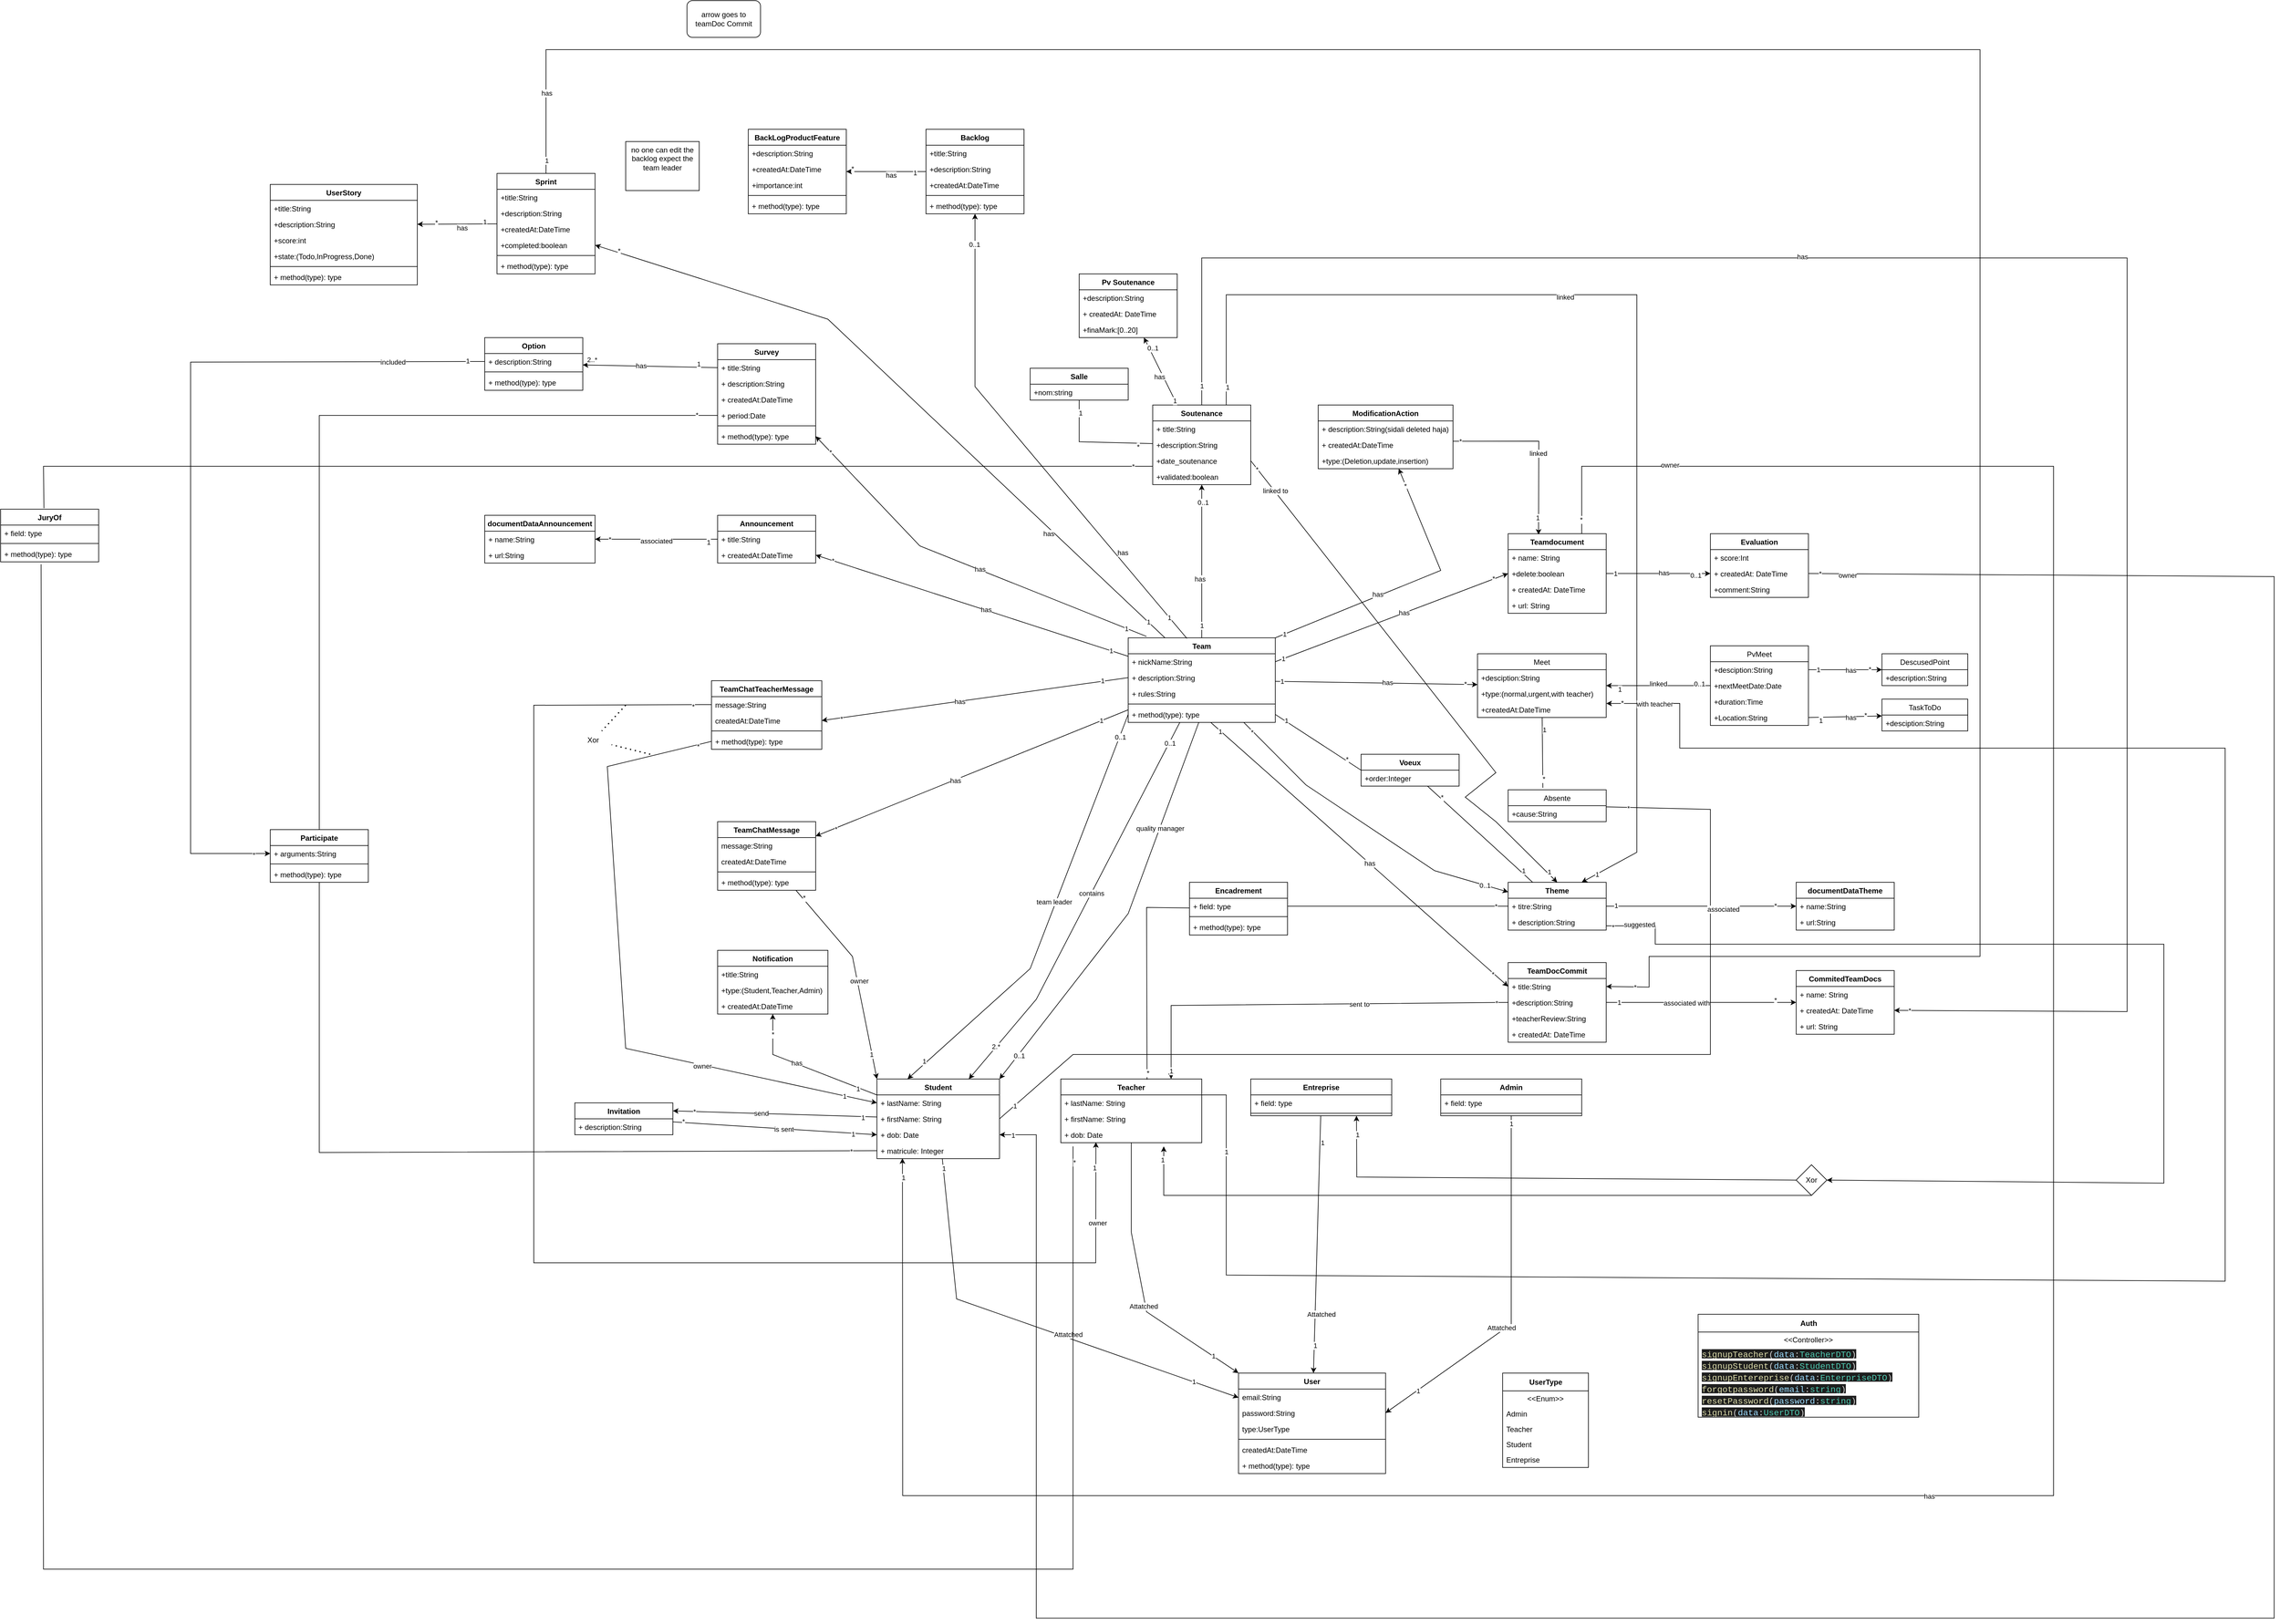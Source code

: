 <mxfile version="16.6.6" type="github">
  <diagram id="4CtizP7QXwoBvOGMWfK9" name="Page-1">
    <mxGraphModel dx="2692" dy="2885" grid="1" gridSize="10" guides="1" tooltips="1" connect="1" arrows="1" fold="1" page="1" pageScale="1" pageWidth="827" pageHeight="1169" math="0" shadow="0">
      <root>
        <mxCell id="0" />
        <mxCell id="1" parent="0" />
        <mxCell id="nRCdzxsFs3Fs213dRqz3-1" value="Student" style="swimlane;fontStyle=1;align=center;verticalAlign=top;childLayout=stackLayout;horizontal=1;startSize=26;horizontalStack=0;resizeParent=1;resizeParentMax=0;resizeLast=0;collapsible=1;marginBottom=0;" parent="1" vertex="1">
          <mxGeometry x="80" y="200" width="200" height="130" as="geometry" />
        </mxCell>
        <mxCell id="nRCdzxsFs3Fs213dRqz3-2" value="+ lastName: String" style="text;strokeColor=none;fillColor=none;align=left;verticalAlign=top;spacingLeft=4;spacingRight=4;overflow=hidden;rotatable=0;points=[[0,0.5],[1,0.5]];portConstraint=eastwest;" parent="nRCdzxsFs3Fs213dRqz3-1" vertex="1">
          <mxGeometry y="26" width="200" height="26" as="geometry" />
        </mxCell>
        <mxCell id="nRCdzxsFs3Fs213dRqz3-3" value="+ firstName: String" style="text;strokeColor=none;fillColor=none;align=left;verticalAlign=top;spacingLeft=4;spacingRight=4;overflow=hidden;rotatable=0;points=[[0,0.5],[1,0.5]];portConstraint=eastwest;" parent="nRCdzxsFs3Fs213dRqz3-1" vertex="1">
          <mxGeometry y="52" width="200" height="26" as="geometry" />
        </mxCell>
        <mxCell id="nRCdzxsFs3Fs213dRqz3-4" value="+ dob: Date" style="text;strokeColor=none;fillColor=none;align=left;verticalAlign=top;spacingLeft=4;spacingRight=4;overflow=hidden;rotatable=0;points=[[0,0.5],[1,0.5]];portConstraint=eastwest;" parent="nRCdzxsFs3Fs213dRqz3-1" vertex="1">
          <mxGeometry y="78" width="200" height="26" as="geometry" />
        </mxCell>
        <mxCell id="nRCdzxsFs3Fs213dRqz3-5" value="+ matricule: Integer" style="text;strokeColor=none;fillColor=none;align=left;verticalAlign=top;spacingLeft=4;spacingRight=4;overflow=hidden;rotatable=0;points=[[0,0.5],[1,0.5]];portConstraint=eastwest;" parent="nRCdzxsFs3Fs213dRqz3-1" vertex="1">
          <mxGeometry y="104" width="200" height="26" as="geometry" />
        </mxCell>
        <mxCell id="nRCdzxsFs3Fs213dRqz3-24" value="Team" style="swimlane;fontStyle=1;align=center;verticalAlign=top;childLayout=stackLayout;horizontal=1;startSize=26;horizontalStack=0;resizeParent=1;resizeParentMax=0;resizeLast=0;collapsible=1;marginBottom=0;" parent="1" vertex="1">
          <mxGeometry x="490" y="-520" width="240" height="138" as="geometry" />
        </mxCell>
        <mxCell id="nRCdzxsFs3Fs213dRqz3-25" value="+ nickName:String" style="text;strokeColor=none;fillColor=none;align=left;verticalAlign=top;spacingLeft=4;spacingRight=4;overflow=hidden;rotatable=0;points=[[0,0.5],[1,0.5]];portConstraint=eastwest;" parent="nRCdzxsFs3Fs213dRqz3-24" vertex="1">
          <mxGeometry y="26" width="240" height="26" as="geometry" />
        </mxCell>
        <mxCell id="nRCdzxsFs3Fs213dRqz3-26" value="+ description:String" style="text;strokeColor=none;fillColor=none;align=left;verticalAlign=top;spacingLeft=4;spacingRight=4;overflow=hidden;rotatable=0;points=[[0,0.5],[1,0.5]];portConstraint=eastwest;" parent="nRCdzxsFs3Fs213dRqz3-24" vertex="1">
          <mxGeometry y="52" width="240" height="26" as="geometry" />
        </mxCell>
        <mxCell id="nRCdzxsFs3Fs213dRqz3-27" value="+ rules:String" style="text;strokeColor=none;fillColor=none;align=left;verticalAlign=top;spacingLeft=4;spacingRight=4;overflow=hidden;rotatable=0;points=[[0,0.5],[1,0.5]];portConstraint=eastwest;" parent="nRCdzxsFs3Fs213dRqz3-24" vertex="1">
          <mxGeometry y="78" width="240" height="26" as="geometry" />
        </mxCell>
        <mxCell id="nRCdzxsFs3Fs213dRqz3-28" value="" style="line;strokeWidth=1;fillColor=none;align=left;verticalAlign=middle;spacingTop=-1;spacingLeft=3;spacingRight=3;rotatable=0;labelPosition=right;points=[];portConstraint=eastwest;" parent="nRCdzxsFs3Fs213dRqz3-24" vertex="1">
          <mxGeometry y="104" width="240" height="8" as="geometry" />
        </mxCell>
        <mxCell id="nRCdzxsFs3Fs213dRqz3-29" value="+ method(type): type" style="text;strokeColor=none;fillColor=none;align=left;verticalAlign=top;spacingLeft=4;spacingRight=4;overflow=hidden;rotatable=0;points=[[0,0.5],[1,0.5]];portConstraint=eastwest;" parent="nRCdzxsFs3Fs213dRqz3-24" vertex="1">
          <mxGeometry y="112" width="240" height="26" as="geometry" />
        </mxCell>
        <mxCell id="nRCdzxsFs3Fs213dRqz3-30" value="Teacher" style="swimlane;fontStyle=1;align=center;verticalAlign=top;childLayout=stackLayout;horizontal=1;startSize=26;horizontalStack=0;resizeParent=1;resizeParentMax=0;resizeLast=0;collapsible=1;marginBottom=0;" parent="1" vertex="1">
          <mxGeometry x="380" y="200" width="230" height="104" as="geometry" />
        </mxCell>
        <mxCell id="nRCdzxsFs3Fs213dRqz3-31" value="+ lastName: String" style="text;strokeColor=none;fillColor=none;align=left;verticalAlign=top;spacingLeft=4;spacingRight=4;overflow=hidden;rotatable=0;points=[[0,0.5],[1,0.5]];portConstraint=eastwest;" parent="nRCdzxsFs3Fs213dRqz3-30" vertex="1">
          <mxGeometry y="26" width="230" height="26" as="geometry" />
        </mxCell>
        <mxCell id="nRCdzxsFs3Fs213dRqz3-40" value="+ firstName: String" style="text;strokeColor=none;fillColor=none;align=left;verticalAlign=top;spacingLeft=4;spacingRight=4;overflow=hidden;rotatable=0;points=[[0,0.5],[1,0.5]];portConstraint=eastwest;" parent="nRCdzxsFs3Fs213dRqz3-30" vertex="1">
          <mxGeometry y="52" width="230" height="26" as="geometry" />
        </mxCell>
        <mxCell id="nRCdzxsFs3Fs213dRqz3-41" value="+ dob: Date" style="text;strokeColor=none;fillColor=none;align=left;verticalAlign=top;spacingLeft=4;spacingRight=4;overflow=hidden;rotatable=0;points=[[0,0.5],[1,0.5]];portConstraint=eastwest;" parent="nRCdzxsFs3Fs213dRqz3-30" vertex="1">
          <mxGeometry y="78" width="230" height="26" as="geometry" />
        </mxCell>
        <mxCell id="nRCdzxsFs3Fs213dRqz3-42" value="Entreprise" style="swimlane;fontStyle=1;align=center;verticalAlign=top;childLayout=stackLayout;horizontal=1;startSize=26;horizontalStack=0;resizeParent=1;resizeParentMax=0;resizeLast=0;collapsible=1;marginBottom=0;" parent="1" vertex="1">
          <mxGeometry x="690" y="200" width="230" height="60" as="geometry" />
        </mxCell>
        <mxCell id="nRCdzxsFs3Fs213dRqz3-43" value="+ field: type" style="text;strokeColor=none;fillColor=none;align=left;verticalAlign=top;spacingLeft=4;spacingRight=4;overflow=hidden;rotatable=0;points=[[0,0.5],[1,0.5]];portConstraint=eastwest;" parent="nRCdzxsFs3Fs213dRqz3-42" vertex="1">
          <mxGeometry y="26" width="230" height="26" as="geometry" />
        </mxCell>
        <mxCell id="nRCdzxsFs3Fs213dRqz3-44" value="" style="line;strokeWidth=1;fillColor=none;align=left;verticalAlign=middle;spacingTop=-1;spacingLeft=3;spacingRight=3;rotatable=0;labelPosition=right;points=[];portConstraint=eastwest;" parent="nRCdzxsFs3Fs213dRqz3-42" vertex="1">
          <mxGeometry y="52" width="230" height="8" as="geometry" />
        </mxCell>
        <mxCell id="nRCdzxsFs3Fs213dRqz3-45" value="Admin" style="swimlane;fontStyle=1;align=center;verticalAlign=top;childLayout=stackLayout;horizontal=1;startSize=26;horizontalStack=0;resizeParent=1;resizeParentMax=0;resizeLast=0;collapsible=1;marginBottom=0;" parent="1" vertex="1">
          <mxGeometry x="1000" y="200" width="230" height="60" as="geometry" />
        </mxCell>
        <mxCell id="nRCdzxsFs3Fs213dRqz3-46" value="+ field: type" style="text;strokeColor=none;fillColor=none;align=left;verticalAlign=top;spacingLeft=4;spacingRight=4;overflow=hidden;rotatable=0;points=[[0,0.5],[1,0.5]];portConstraint=eastwest;" parent="nRCdzxsFs3Fs213dRqz3-45" vertex="1">
          <mxGeometry y="26" width="230" height="26" as="geometry" />
        </mxCell>
        <mxCell id="nRCdzxsFs3Fs213dRqz3-47" value="" style="line;strokeWidth=1;fillColor=none;align=left;verticalAlign=middle;spacingTop=-1;spacingLeft=3;spacingRight=3;rotatable=0;labelPosition=right;points=[];portConstraint=eastwest;" parent="nRCdzxsFs3Fs213dRqz3-45" vertex="1">
          <mxGeometry y="52" width="230" height="8" as="geometry" />
        </mxCell>
        <mxCell id="nRCdzxsFs3Fs213dRqz3-48" value="User" style="swimlane;fontStyle=1;align=center;verticalAlign=top;childLayout=stackLayout;horizontal=1;startSize=26;horizontalStack=0;resizeParent=1;resizeParentMax=0;resizeLast=0;collapsible=1;marginBottom=0;" parent="1" vertex="1">
          <mxGeometry x="670" y="680" width="240" height="164" as="geometry" />
        </mxCell>
        <mxCell id="nRCdzxsFs3Fs213dRqz3-49" value="email:String" style="text;strokeColor=none;fillColor=none;align=left;verticalAlign=top;spacingLeft=4;spacingRight=4;overflow=hidden;rotatable=0;points=[[0,0.5],[1,0.5]];portConstraint=eastwest;" parent="nRCdzxsFs3Fs213dRqz3-48" vertex="1">
          <mxGeometry y="26" width="240" height="26" as="geometry" />
        </mxCell>
        <mxCell id="nRCdzxsFs3Fs213dRqz3-50" value="password:String" style="text;strokeColor=none;fillColor=none;align=left;verticalAlign=top;spacingLeft=4;spacingRight=4;overflow=hidden;rotatable=0;points=[[0,0.5],[1,0.5]];portConstraint=eastwest;" parent="nRCdzxsFs3Fs213dRqz3-48" vertex="1">
          <mxGeometry y="52" width="240" height="26" as="geometry" />
        </mxCell>
        <mxCell id="nRCdzxsFs3Fs213dRqz3-51" value="type:UserType" style="text;strokeColor=none;fillColor=none;align=left;verticalAlign=top;spacingLeft=4;spacingRight=4;overflow=hidden;rotatable=0;points=[[0,0.5],[1,0.5]];portConstraint=eastwest;" parent="nRCdzxsFs3Fs213dRqz3-48" vertex="1">
          <mxGeometry y="78" width="240" height="26" as="geometry" />
        </mxCell>
        <mxCell id="nRCdzxsFs3Fs213dRqz3-52" value="" style="line;strokeWidth=1;fillColor=none;align=left;verticalAlign=middle;spacingTop=-1;spacingLeft=3;spacingRight=3;rotatable=0;labelPosition=right;points=[];portConstraint=eastwest;" parent="nRCdzxsFs3Fs213dRqz3-48" vertex="1">
          <mxGeometry y="104" width="240" height="8" as="geometry" />
        </mxCell>
        <mxCell id="nRCdzxsFs3Fs213dRqz3-53" value="createdAt:DateTime" style="text;strokeColor=none;fillColor=none;align=left;verticalAlign=top;spacingLeft=4;spacingRight=4;overflow=hidden;rotatable=0;points=[[0,0.5],[1,0.5]];portConstraint=eastwest;" parent="nRCdzxsFs3Fs213dRqz3-48" vertex="1">
          <mxGeometry y="112" width="240" height="26" as="geometry" />
        </mxCell>
        <mxCell id="nRCdzxsFs3Fs213dRqz3-54" value="+ method(type): type" style="text;strokeColor=none;fillColor=none;align=left;verticalAlign=top;spacingLeft=4;spacingRight=4;overflow=hidden;rotatable=0;points=[[0,0.5],[1,0.5]];portConstraint=eastwest;" parent="nRCdzxsFs3Fs213dRqz3-48" vertex="1">
          <mxGeometry y="138" width="240" height="26" as="geometry" />
        </mxCell>
        <mxCell id="nRCdzxsFs3Fs213dRqz3-62" value="" style="endArrow=classic;html=1;rounded=0;" parent="1" source="nRCdzxsFs3Fs213dRqz3-1" target="nRCdzxsFs3Fs213dRqz3-48" edge="1">
          <mxGeometry width="50" height="50" relative="1" as="geometry">
            <mxPoint x="339" y="390" as="sourcePoint" />
            <mxPoint x="414" y="703" as="targetPoint" />
            <Array as="points">
              <mxPoint x="210" y="559" />
            </Array>
          </mxGeometry>
        </mxCell>
        <mxCell id="nRCdzxsFs3Fs213dRqz3-63" value="Attatched" style="edgeLabel;html=1;align=center;verticalAlign=middle;resizable=0;points=[];" parent="nRCdzxsFs3Fs213dRqz3-62" vertex="1" connectable="0">
          <mxGeometry x="0.197" y="3" relative="1" as="geometry">
            <mxPoint x="-7" y="-5" as="offset" />
          </mxGeometry>
        </mxCell>
        <mxCell id="nRCdzxsFs3Fs213dRqz3-64" value="1" style="edgeLabel;html=1;align=center;verticalAlign=middle;resizable=0;points=[];" parent="nRCdzxsFs3Fs213dRqz3-62" vertex="1" connectable="0">
          <mxGeometry x="0.784" y="1" relative="1" as="geometry">
            <mxPoint as="offset" />
          </mxGeometry>
        </mxCell>
        <mxCell id="nRCdzxsFs3Fs213dRqz3-71" value="1" style="edgeLabel;html=1;align=center;verticalAlign=middle;resizable=0;points=[];" parent="nRCdzxsFs3Fs213dRqz3-62" vertex="1" connectable="0">
          <mxGeometry x="-0.953" relative="1" as="geometry">
            <mxPoint y="-1" as="offset" />
          </mxGeometry>
        </mxCell>
        <mxCell id="nRCdzxsFs3Fs213dRqz3-66" value="" style="endArrow=classic;html=1;rounded=0;entryX=0;entryY=0;entryDx=0;entryDy=0;" parent="1" source="nRCdzxsFs3Fs213dRqz3-30" target="nRCdzxsFs3Fs213dRqz3-48" edge="1">
          <mxGeometry width="50" height="50" relative="1" as="geometry">
            <mxPoint x="570" y="240.002" as="sourcePoint" />
            <mxPoint x="950" y="478.002" as="targetPoint" />
            <Array as="points">
              <mxPoint x="495" y="450" />
              <mxPoint x="520" y="580" />
            </Array>
          </mxGeometry>
        </mxCell>
        <mxCell id="nRCdzxsFs3Fs213dRqz3-67" value="Attatched" style="edgeLabel;html=1;align=center;verticalAlign=middle;resizable=0;points=[];" parent="nRCdzxsFs3Fs213dRqz3-66" vertex="1" connectable="0">
          <mxGeometry x="0.197" y="3" relative="1" as="geometry">
            <mxPoint x="-7" y="-5" as="offset" />
          </mxGeometry>
        </mxCell>
        <mxCell id="nRCdzxsFs3Fs213dRqz3-68" value="1" style="edgeLabel;html=1;align=center;verticalAlign=middle;resizable=0;points=[];" parent="nRCdzxsFs3Fs213dRqz3-66" vertex="1" connectable="0">
          <mxGeometry x="0.784" y="1" relative="1" as="geometry">
            <mxPoint as="offset" />
          </mxGeometry>
        </mxCell>
        <mxCell id="nRCdzxsFs3Fs213dRqz3-72" value="" style="endArrow=classic;html=1;rounded=0;entryX=1;entryY=0.5;entryDx=0;entryDy=0;" parent="1" source="nRCdzxsFs3Fs213dRqz3-45" target="nRCdzxsFs3Fs213dRqz3-50" edge="1">
          <mxGeometry width="50" height="50" relative="1" as="geometry">
            <mxPoint x="880" y="270" as="sourcePoint" />
            <mxPoint x="1360" y="552.053" as="targetPoint" />
            <Array as="points">
              <mxPoint x="1115" y="600" />
            </Array>
          </mxGeometry>
        </mxCell>
        <mxCell id="nRCdzxsFs3Fs213dRqz3-73" value="Attatched" style="edgeLabel;html=1;align=center;verticalAlign=middle;resizable=0;points=[];" parent="nRCdzxsFs3Fs213dRqz3-72" vertex="1" connectable="0">
          <mxGeometry x="0.197" y="3" relative="1" as="geometry">
            <mxPoint x="-7" y="-5" as="offset" />
          </mxGeometry>
        </mxCell>
        <mxCell id="nRCdzxsFs3Fs213dRqz3-74" value="1" style="edgeLabel;html=1;align=center;verticalAlign=middle;resizable=0;points=[];" parent="nRCdzxsFs3Fs213dRqz3-72" vertex="1" connectable="0">
          <mxGeometry x="0.784" y="1" relative="1" as="geometry">
            <mxPoint as="offset" />
          </mxGeometry>
        </mxCell>
        <mxCell id="nRCdzxsFs3Fs213dRqz3-75" value="1" style="edgeLabel;html=1;align=center;verticalAlign=middle;resizable=0;points=[];" parent="nRCdzxsFs3Fs213dRqz3-72" vertex="1" connectable="0">
          <mxGeometry x="-0.953" relative="1" as="geometry">
            <mxPoint y="-1" as="offset" />
          </mxGeometry>
        </mxCell>
        <mxCell id="nRCdzxsFs3Fs213dRqz3-76" value="" style="endArrow=classic;html=1;rounded=0;" parent="1" source="nRCdzxsFs3Fs213dRqz3-42" target="nRCdzxsFs3Fs213dRqz3-48" edge="1">
          <mxGeometry width="50" height="50" relative="1" as="geometry">
            <mxPoint x="679.998" y="270" as="sourcePoint" />
            <mxPoint x="839.79" y="506" as="targetPoint" />
            <Array as="points" />
          </mxGeometry>
        </mxCell>
        <mxCell id="nRCdzxsFs3Fs213dRqz3-77" value="Attatched" style="edgeLabel;html=1;align=center;verticalAlign=middle;resizable=0;points=[];" parent="nRCdzxsFs3Fs213dRqz3-76" vertex="1" connectable="0">
          <mxGeometry x="0.197" y="3" relative="1" as="geometry">
            <mxPoint x="5" y="72" as="offset" />
          </mxGeometry>
        </mxCell>
        <mxCell id="nRCdzxsFs3Fs213dRqz3-78" value="1" style="edgeLabel;html=1;align=center;verticalAlign=middle;resizable=0;points=[];" parent="nRCdzxsFs3Fs213dRqz3-76" vertex="1" connectable="0">
          <mxGeometry x="0.784" y="1" relative="1" as="geometry">
            <mxPoint as="offset" />
          </mxGeometry>
        </mxCell>
        <mxCell id="nRCdzxsFs3Fs213dRqz3-79" value="1" style="edgeLabel;html=1;align=center;verticalAlign=middle;resizable=0;points=[];" parent="nRCdzxsFs3Fs213dRqz3-76" vertex="1" connectable="0">
          <mxGeometry x="-0.79" y="4" relative="1" as="geometry">
            <mxPoint as="offset" />
          </mxGeometry>
        </mxCell>
        <mxCell id="nRCdzxsFs3Fs213dRqz3-80" value="Notification" style="swimlane;fontStyle=1;align=center;verticalAlign=top;childLayout=stackLayout;horizontal=1;startSize=26;horizontalStack=0;resizeParent=1;resizeParentMax=0;resizeLast=0;collapsible=1;marginBottom=0;" parent="1" vertex="1">
          <mxGeometry x="-180" y="-10" width="180" height="104" as="geometry" />
        </mxCell>
        <mxCell id="nRCdzxsFs3Fs213dRqz3-81" value="+title:String" style="text;strokeColor=none;fillColor=none;align=left;verticalAlign=top;spacingLeft=4;spacingRight=4;overflow=hidden;rotatable=0;points=[[0,0.5],[1,0.5]];portConstraint=eastwest;" parent="nRCdzxsFs3Fs213dRqz3-80" vertex="1">
          <mxGeometry y="26" width="180" height="26" as="geometry" />
        </mxCell>
        <mxCell id="nRCdzxsFs3Fs213dRqz3-82" value="+type:(Student,Teacher,Admin)" style="text;strokeColor=none;fillColor=none;align=left;verticalAlign=top;spacingLeft=4;spacingRight=4;overflow=hidden;rotatable=0;points=[[0,0.5],[1,0.5]];portConstraint=eastwest;" parent="nRCdzxsFs3Fs213dRqz3-80" vertex="1">
          <mxGeometry y="52" width="180" height="26" as="geometry" />
        </mxCell>
        <mxCell id="nRCdzxsFs3Fs213dRqz3-83" value="+ createdAt:DateTime" style="text;strokeColor=none;fillColor=none;align=left;verticalAlign=top;spacingLeft=4;spacingRight=4;overflow=hidden;rotatable=0;points=[[0,0.5],[1,0.5]];portConstraint=eastwest;" parent="nRCdzxsFs3Fs213dRqz3-80" vertex="1">
          <mxGeometry y="78" width="180" height="26" as="geometry" />
        </mxCell>
        <mxCell id="nRCdzxsFs3Fs213dRqz3-84" value="" style="endArrow=classic;html=1;rounded=0;" parent="1" source="nRCdzxsFs3Fs213dRqz3-1" target="nRCdzxsFs3Fs213dRqz3-80" edge="1">
          <mxGeometry width="50" height="50" relative="1" as="geometry">
            <mxPoint x="-40" y="300" as="sourcePoint" />
            <mxPoint x="-140" y="264.471" as="targetPoint" />
            <Array as="points">
              <mxPoint x="-90" y="160" />
            </Array>
          </mxGeometry>
        </mxCell>
        <mxCell id="nRCdzxsFs3Fs213dRqz3-85" value="has" style="edgeLabel;html=1;align=center;verticalAlign=middle;resizable=0;points=[];" parent="nRCdzxsFs3Fs213dRqz3-84" vertex="1" connectable="0">
          <mxGeometry x="0.138" y="-1" relative="1" as="geometry">
            <mxPoint as="offset" />
          </mxGeometry>
        </mxCell>
        <mxCell id="nRCdzxsFs3Fs213dRqz3-88" value="*" style="edgeLabel;html=1;align=center;verticalAlign=middle;resizable=0;points=[];" parent="nRCdzxsFs3Fs213dRqz3-84" vertex="1" connectable="0">
          <mxGeometry x="0.74" y="-1" relative="1" as="geometry">
            <mxPoint x="-1" as="offset" />
          </mxGeometry>
        </mxCell>
        <mxCell id="nRCdzxsFs3Fs213dRqz3-89" value="1" style="edgeLabel;html=1;align=center;verticalAlign=middle;resizable=0;points=[];" parent="nRCdzxsFs3Fs213dRqz3-84" vertex="1" connectable="0">
          <mxGeometry x="-0.744" y="1" relative="1" as="geometry">
            <mxPoint x="-1" as="offset" />
          </mxGeometry>
        </mxCell>
        <mxCell id="nRCdzxsFs3Fs213dRqz3-90" value="Invitation" style="swimlane;fontStyle=1;align=center;verticalAlign=top;childLayout=stackLayout;horizontal=1;startSize=26;horizontalStack=0;resizeParent=1;resizeParentMax=0;resizeLast=0;collapsible=1;marginBottom=0;" parent="1" vertex="1">
          <mxGeometry x="-413" y="239" width="160" height="52" as="geometry" />
        </mxCell>
        <mxCell id="nRCdzxsFs3Fs213dRqz3-91" value="+ description:String" style="text;strokeColor=none;fillColor=none;align=left;verticalAlign=top;spacingLeft=4;spacingRight=4;overflow=hidden;rotatable=0;points=[[0,0.5],[1,0.5]];portConstraint=eastwest;" parent="nRCdzxsFs3Fs213dRqz3-90" vertex="1">
          <mxGeometry y="26" width="160" height="26" as="geometry" />
        </mxCell>
        <mxCell id="nRCdzxsFs3Fs213dRqz3-93" value="" style="endArrow=classic;html=1;rounded=0;entryX=1;entryY=0.25;entryDx=0;entryDy=0;" parent="1" source="nRCdzxsFs3Fs213dRqz3-1" target="nRCdzxsFs3Fs213dRqz3-90" edge="1">
          <mxGeometry width="50" height="50" relative="1" as="geometry">
            <mxPoint y="412.111" as="sourcePoint" />
            <mxPoint x="-180" y="330" as="targetPoint" />
            <Array as="points" />
          </mxGeometry>
        </mxCell>
        <mxCell id="nRCdzxsFs3Fs213dRqz3-94" value="send" style="edgeLabel;html=1;align=center;verticalAlign=middle;resizable=0;points=[];" parent="nRCdzxsFs3Fs213dRqz3-93" vertex="1" connectable="0">
          <mxGeometry x="0.138" y="-1" relative="1" as="geometry">
            <mxPoint as="offset" />
          </mxGeometry>
        </mxCell>
        <mxCell id="nRCdzxsFs3Fs213dRqz3-97" value="*" style="edgeLabel;html=1;align=center;verticalAlign=middle;resizable=0;points=[];" parent="nRCdzxsFs3Fs213dRqz3-93" vertex="1" connectable="0">
          <mxGeometry x="0.792" relative="1" as="geometry">
            <mxPoint as="offset" />
          </mxGeometry>
        </mxCell>
        <mxCell id="nRCdzxsFs3Fs213dRqz3-98" value="1" style="edgeLabel;html=1;align=center;verticalAlign=middle;resizable=0;points=[];" parent="nRCdzxsFs3Fs213dRqz3-93" vertex="1" connectable="0">
          <mxGeometry x="-0.862" y="1" relative="1" as="geometry">
            <mxPoint as="offset" />
          </mxGeometry>
        </mxCell>
        <mxCell id="nRCdzxsFs3Fs213dRqz3-99" value="" style="endArrow=classic;html=1;rounded=0;entryX=0;entryY=0.5;entryDx=0;entryDy=0;" parent="1" source="nRCdzxsFs3Fs213dRqz3-90" target="nRCdzxsFs3Fs213dRqz3-4" edge="1">
          <mxGeometry width="50" height="50" relative="1" as="geometry">
            <mxPoint x="60" y="340" as="sourcePoint" />
            <mxPoint x="-200" y="340" as="targetPoint" />
            <Array as="points" />
          </mxGeometry>
        </mxCell>
        <mxCell id="nRCdzxsFs3Fs213dRqz3-104" value="*" style="edgeLabel;html=1;align=center;verticalAlign=middle;resizable=0;points=[];" parent="nRCdzxsFs3Fs213dRqz3-99" vertex="1" connectable="0">
          <mxGeometry x="-0.901" y="2" relative="1" as="geometry">
            <mxPoint as="offset" />
          </mxGeometry>
        </mxCell>
        <mxCell id="nRCdzxsFs3Fs213dRqz3-105" value="is sent" style="edgeLabel;html=1;align=center;verticalAlign=middle;resizable=0;points=[];" parent="nRCdzxsFs3Fs213dRqz3-99" vertex="1" connectable="0">
          <mxGeometry x="0.085" relative="1" as="geometry">
            <mxPoint as="offset" />
          </mxGeometry>
        </mxCell>
        <mxCell id="nRCdzxsFs3Fs213dRqz3-106" value="1" style="edgeLabel;html=1;align=center;verticalAlign=middle;resizable=0;points=[];" parent="nRCdzxsFs3Fs213dRqz3-99" vertex="1" connectable="0">
          <mxGeometry x="0.762" y="-1" relative="1" as="geometry">
            <mxPoint as="offset" />
          </mxGeometry>
        </mxCell>
        <mxCell id="nRCdzxsFs3Fs213dRqz3-107" value="" style="endArrow=classic;html=1;rounded=0;entryX=0.75;entryY=0;entryDx=0;entryDy=0;" parent="1" source="nRCdzxsFs3Fs213dRqz3-24" target="nRCdzxsFs3Fs213dRqz3-1" edge="1">
          <mxGeometry width="50" height="50" relative="1" as="geometry">
            <mxPoint x="183" y="-236" as="sourcePoint" />
            <mxPoint x="295" y="100" as="targetPoint" />
            <Array as="points">
              <mxPoint x="340" y="70" />
            </Array>
          </mxGeometry>
        </mxCell>
        <mxCell id="nRCdzxsFs3Fs213dRqz3-110" value="contains" style="edgeLabel;html=1;align=center;verticalAlign=middle;resizable=0;points=[];" parent="nRCdzxsFs3Fs213dRqz3-107" vertex="1" connectable="0">
          <mxGeometry x="-0.077" y="1" relative="1" as="geometry">
            <mxPoint x="-1" as="offset" />
          </mxGeometry>
        </mxCell>
        <mxCell id="nRCdzxsFs3Fs213dRqz3-111" value="2.*" style="edgeLabel;html=1;align=center;verticalAlign=middle;resizable=0;points=[];" parent="nRCdzxsFs3Fs213dRqz3-107" vertex="1" connectable="0">
          <mxGeometry x="0.798" y="-1" relative="1" as="geometry">
            <mxPoint as="offset" />
          </mxGeometry>
        </mxCell>
        <mxCell id="nRCdzxsFs3Fs213dRqz3-112" value="0..1" style="edgeLabel;html=1;align=center;verticalAlign=middle;resizable=0;points=[];" parent="nRCdzxsFs3Fs213dRqz3-107" vertex="1" connectable="0">
          <mxGeometry x="-0.891" y="1" relative="1" as="geometry">
            <mxPoint as="offset" />
          </mxGeometry>
        </mxCell>
        <mxCell id="nRCdzxsFs3Fs213dRqz3-113" value="" style="endArrow=classic;html=1;rounded=0;entryX=0.25;entryY=0;entryDx=0;entryDy=0;exitX=0;exitY=0.5;exitDx=0;exitDy=0;" parent="1" source="nRCdzxsFs3Fs213dRqz3-29" target="nRCdzxsFs3Fs213dRqz3-1" edge="1">
          <mxGeometry width="50" height="50" relative="1" as="geometry">
            <mxPoint x="413.514" y="-450" as="sourcePoint" />
            <mxPoint x="66" y="132" as="targetPoint" />
            <Array as="points">
              <mxPoint x="330" y="20" />
            </Array>
          </mxGeometry>
        </mxCell>
        <mxCell id="nRCdzxsFs3Fs213dRqz3-116" value="0..1" style="edgeLabel;html=1;align=center;verticalAlign=middle;resizable=0;points=[];" parent="nRCdzxsFs3Fs213dRqz3-113" vertex="1" connectable="0">
          <mxGeometry x="-0.891" y="1" relative="1" as="geometry">
            <mxPoint as="offset" />
          </mxGeometry>
        </mxCell>
        <mxCell id="nRCdzxsFs3Fs213dRqz3-117" value="team leader" style="edgeLabel;html=1;align=center;verticalAlign=middle;resizable=0;points=[];" parent="nRCdzxsFs3Fs213dRqz3-113" vertex="1" connectable="0">
          <mxGeometry x="-0.078" y="-3" relative="1" as="geometry">
            <mxPoint as="offset" />
          </mxGeometry>
        </mxCell>
        <mxCell id="nRCdzxsFs3Fs213dRqz3-118" value="1" style="edgeLabel;html=1;align=center;verticalAlign=middle;resizable=0;points=[];" parent="nRCdzxsFs3Fs213dRqz3-113" vertex="1" connectable="0">
          <mxGeometry x="0.889" y="-4" relative="1" as="geometry">
            <mxPoint as="offset" />
          </mxGeometry>
        </mxCell>
        <mxCell id="nRCdzxsFs3Fs213dRqz3-119" value="" style="endArrow=classic;html=1;rounded=0;entryX=1;entryY=0;entryDx=0;entryDy=0;" parent="1" source="nRCdzxsFs3Fs213dRqz3-29" target="nRCdzxsFs3Fs213dRqz3-1" edge="1">
          <mxGeometry width="50" height="50" relative="1" as="geometry">
            <mxPoint x="211.111" y="-236" as="sourcePoint" />
            <mxPoint x="460" y="130" as="targetPoint" />
            <Array as="points">
              <mxPoint x="490" y="-70" />
            </Array>
          </mxGeometry>
        </mxCell>
        <mxCell id="nRCdzxsFs3Fs213dRqz3-126" value="0..1" style="edgeLabel;html=1;align=center;verticalAlign=middle;resizable=0;points=[];" parent="nRCdzxsFs3Fs213dRqz3-119" vertex="1" connectable="0">
          <mxGeometry x="0.849" y="2" relative="1" as="geometry">
            <mxPoint x="-1" y="1" as="offset" />
          </mxGeometry>
        </mxCell>
        <mxCell id="nRCdzxsFs3Fs213dRqz3-367" value="quality manager" style="edgeLabel;html=1;align=center;verticalAlign=middle;resizable=0;points=[];" parent="nRCdzxsFs3Fs213dRqz3-119" vertex="1" connectable="0">
          <mxGeometry x="-0.454" relative="1" as="geometry">
            <mxPoint as="offset" />
          </mxGeometry>
        </mxCell>
        <mxCell id="nRCdzxsFs3Fs213dRqz3-132" value="TeamChatMessage" style="swimlane;fontStyle=1;align=center;verticalAlign=top;childLayout=stackLayout;horizontal=1;startSize=26;horizontalStack=0;resizeParent=1;resizeParentMax=0;resizeLast=0;collapsible=1;marginBottom=0;" parent="1" vertex="1">
          <mxGeometry x="-180" y="-220" width="160" height="112" as="geometry" />
        </mxCell>
        <mxCell id="nRCdzxsFs3Fs213dRqz3-133" value="message:String" style="text;strokeColor=none;fillColor=none;align=left;verticalAlign=top;spacingLeft=4;spacingRight=4;overflow=hidden;rotatable=0;points=[[0,0.5],[1,0.5]];portConstraint=eastwest;" parent="nRCdzxsFs3Fs213dRqz3-132" vertex="1">
          <mxGeometry y="26" width="160" height="26" as="geometry" />
        </mxCell>
        <mxCell id="nRCdzxsFs3Fs213dRqz3-134" value="createdAt:DateTime" style="text;strokeColor=none;fillColor=none;align=left;verticalAlign=top;spacingLeft=4;spacingRight=4;overflow=hidden;rotatable=0;points=[[0,0.5],[1,0.5]];portConstraint=eastwest;" parent="nRCdzxsFs3Fs213dRqz3-132" vertex="1">
          <mxGeometry y="52" width="160" height="26" as="geometry" />
        </mxCell>
        <mxCell id="nRCdzxsFs3Fs213dRqz3-135" value="" style="line;strokeWidth=1;fillColor=none;align=left;verticalAlign=middle;spacingTop=-1;spacingLeft=3;spacingRight=3;rotatable=0;labelPosition=right;points=[];portConstraint=eastwest;" parent="nRCdzxsFs3Fs213dRqz3-132" vertex="1">
          <mxGeometry y="78" width="160" height="8" as="geometry" />
        </mxCell>
        <mxCell id="nRCdzxsFs3Fs213dRqz3-136" value="+ method(type): type" style="text;strokeColor=none;fillColor=none;align=left;verticalAlign=top;spacingLeft=4;spacingRight=4;overflow=hidden;rotatable=0;points=[[0,0.5],[1,0.5]];portConstraint=eastwest;" parent="nRCdzxsFs3Fs213dRqz3-132" vertex="1">
          <mxGeometry y="86" width="160" height="26" as="geometry" />
        </mxCell>
        <mxCell id="nRCdzxsFs3Fs213dRqz3-137" value="" style="endArrow=classic;html=1;rounded=0;entryX=0;entryY=0;entryDx=0;entryDy=0;" parent="1" source="nRCdzxsFs3Fs213dRqz3-132" target="nRCdzxsFs3Fs213dRqz3-1" edge="1">
          <mxGeometry width="50" height="50" relative="1" as="geometry">
            <mxPoint x="10" y="-90.002" as="sourcePoint" />
            <mxPoint x="270" y="-70.12" as="targetPoint" />
            <Array as="points">
              <mxPoint x="40" />
            </Array>
          </mxGeometry>
        </mxCell>
        <mxCell id="nRCdzxsFs3Fs213dRqz3-138" value="*" style="edgeLabel;html=1;align=center;verticalAlign=middle;resizable=0;points=[];" parent="nRCdzxsFs3Fs213dRqz3-137" vertex="1" connectable="0">
          <mxGeometry x="-0.901" y="2" relative="1" as="geometry">
            <mxPoint as="offset" />
          </mxGeometry>
        </mxCell>
        <mxCell id="nRCdzxsFs3Fs213dRqz3-140" value="1" style="edgeLabel;html=1;align=center;verticalAlign=middle;resizable=0;points=[];" parent="nRCdzxsFs3Fs213dRqz3-137" vertex="1" connectable="0">
          <mxGeometry x="0.762" y="-1" relative="1" as="geometry">
            <mxPoint as="offset" />
          </mxGeometry>
        </mxCell>
        <mxCell id="nRCdzxsFs3Fs213dRqz3-141" value="owner" style="edgeLabel;html=1;align=center;verticalAlign=middle;resizable=0;points=[];" parent="nRCdzxsFs3Fs213dRqz3-137" vertex="1" connectable="0">
          <mxGeometry x="0.059" y="3" relative="1" as="geometry">
            <mxPoint as="offset" />
          </mxGeometry>
        </mxCell>
        <mxCell id="nRCdzxsFs3Fs213dRqz3-142" value="" style="endArrow=classic;html=1;rounded=0;" parent="1" source="nRCdzxsFs3Fs213dRqz3-24" target="nRCdzxsFs3Fs213dRqz3-132" edge="1">
          <mxGeometry width="50" height="50" relative="1" as="geometry">
            <mxPoint x="-90" y="-470" as="sourcePoint" />
            <mxPoint x="280" y="-450" as="targetPoint" />
            <Array as="points" />
          </mxGeometry>
        </mxCell>
        <mxCell id="nRCdzxsFs3Fs213dRqz3-147" value="*" style="edgeLabel;html=1;align=center;verticalAlign=middle;resizable=0;points=[];" parent="nRCdzxsFs3Fs213dRqz3-142" vertex="1" connectable="0">
          <mxGeometry x="0.874" y="1" relative="1" as="geometry">
            <mxPoint as="offset" />
          </mxGeometry>
        </mxCell>
        <mxCell id="nRCdzxsFs3Fs213dRqz3-148" value="1" style="edgeLabel;html=1;align=center;verticalAlign=middle;resizable=0;points=[];" parent="nRCdzxsFs3Fs213dRqz3-142" vertex="1" connectable="0">
          <mxGeometry x="-0.826" y="-1" relative="1" as="geometry">
            <mxPoint x="1" as="offset" />
          </mxGeometry>
        </mxCell>
        <mxCell id="nRCdzxsFs3Fs213dRqz3-202" value="has" style="edgeLabel;html=1;align=center;verticalAlign=middle;resizable=0;points=[];" parent="nRCdzxsFs3Fs213dRqz3-142" vertex="1" connectable="0">
          <mxGeometry x="0.108" y="1" relative="1" as="geometry">
            <mxPoint as="offset" />
          </mxGeometry>
        </mxCell>
        <mxCell id="nRCdzxsFs3Fs213dRqz3-149" value="TeamChatTeacherMessage" style="swimlane;fontStyle=1;align=center;verticalAlign=top;childLayout=stackLayout;horizontal=1;startSize=26;horizontalStack=0;resizeParent=1;resizeParentMax=0;resizeLast=0;collapsible=1;marginBottom=0;" parent="1" vertex="1">
          <mxGeometry x="-190" y="-450" width="180" height="112" as="geometry" />
        </mxCell>
        <mxCell id="nRCdzxsFs3Fs213dRqz3-150" value="message:String" style="text;strokeColor=none;fillColor=none;align=left;verticalAlign=top;spacingLeft=4;spacingRight=4;overflow=hidden;rotatable=0;points=[[0,0.5],[1,0.5]];portConstraint=eastwest;" parent="nRCdzxsFs3Fs213dRqz3-149" vertex="1">
          <mxGeometry y="26" width="180" height="26" as="geometry" />
        </mxCell>
        <mxCell id="nRCdzxsFs3Fs213dRqz3-151" value="createdAt:DateTime" style="text;strokeColor=none;fillColor=none;align=left;verticalAlign=top;spacingLeft=4;spacingRight=4;overflow=hidden;rotatable=0;points=[[0,0.5],[1,0.5]];portConstraint=eastwest;" parent="nRCdzxsFs3Fs213dRqz3-149" vertex="1">
          <mxGeometry y="52" width="180" height="26" as="geometry" />
        </mxCell>
        <mxCell id="nRCdzxsFs3Fs213dRqz3-152" value="" style="line;strokeWidth=1;fillColor=none;align=left;verticalAlign=middle;spacingTop=-1;spacingLeft=3;spacingRight=3;rotatable=0;labelPosition=right;points=[];portConstraint=eastwest;" parent="nRCdzxsFs3Fs213dRqz3-149" vertex="1">
          <mxGeometry y="78" width="180" height="8" as="geometry" />
        </mxCell>
        <mxCell id="nRCdzxsFs3Fs213dRqz3-153" value="+ method(type): type" style="text;strokeColor=none;fillColor=none;align=left;verticalAlign=top;spacingLeft=4;spacingRight=4;overflow=hidden;rotatable=0;points=[[0,0.5],[1,0.5]];portConstraint=eastwest;" parent="nRCdzxsFs3Fs213dRqz3-149" vertex="1">
          <mxGeometry y="86" width="180" height="26" as="geometry" />
        </mxCell>
        <mxCell id="nRCdzxsFs3Fs213dRqz3-154" value="" style="endArrow=classic;html=1;rounded=0;exitX=0;exitY=0.5;exitDx=0;exitDy=0;entryX=1;entryY=0.5;entryDx=0;entryDy=0;" parent="1" source="nRCdzxsFs3Fs213dRqz3-26" target="nRCdzxsFs3Fs213dRqz3-151" edge="1">
          <mxGeometry width="50" height="50" relative="1" as="geometry">
            <mxPoint x="460" y="-490.003" as="sourcePoint" />
            <mxPoint x="-50" y="-283.848" as="targetPoint" />
            <Array as="points" />
          </mxGeometry>
        </mxCell>
        <mxCell id="nRCdzxsFs3Fs213dRqz3-156" value="*" style="edgeLabel;html=1;align=center;verticalAlign=middle;resizable=0;points=[];" parent="nRCdzxsFs3Fs213dRqz3-154" vertex="1" connectable="0">
          <mxGeometry x="0.874" y="1" relative="1" as="geometry">
            <mxPoint as="offset" />
          </mxGeometry>
        </mxCell>
        <mxCell id="nRCdzxsFs3Fs213dRqz3-157" value="1" style="edgeLabel;html=1;align=center;verticalAlign=middle;resizable=0;points=[];" parent="nRCdzxsFs3Fs213dRqz3-154" vertex="1" connectable="0">
          <mxGeometry x="-0.826" y="-1" relative="1" as="geometry">
            <mxPoint x="1" as="offset" />
          </mxGeometry>
        </mxCell>
        <mxCell id="nRCdzxsFs3Fs213dRqz3-203" value="has" style="edgeLabel;html=1;align=center;verticalAlign=middle;resizable=0;points=[];" parent="nRCdzxsFs3Fs213dRqz3-154" vertex="1" connectable="0">
          <mxGeometry x="0.1" relative="1" as="geometry">
            <mxPoint as="offset" />
          </mxGeometry>
        </mxCell>
        <mxCell id="nRCdzxsFs3Fs213dRqz3-166" value="" style="endArrow=classic;html=1;rounded=0;exitX=0;exitY=0.5;exitDx=0;exitDy=0;entryX=0;entryY=0.5;entryDx=0;entryDy=0;" parent="1" source="nRCdzxsFs3Fs213dRqz3-153" target="nRCdzxsFs3Fs213dRqz3-2" edge="1">
          <mxGeometry width="50" height="50" relative="1" as="geometry">
            <mxPoint x="-240" y="-410" as="sourcePoint" />
            <mxPoint x="-350" y="134.286" as="targetPoint" />
            <Array as="points">
              <mxPoint x="-360" y="-310" />
              <mxPoint x="-330" y="150" />
            </Array>
          </mxGeometry>
        </mxCell>
        <mxCell id="nRCdzxsFs3Fs213dRqz3-170" value="1" style="edgeLabel;html=1;align=center;verticalAlign=middle;resizable=0;points=[];" parent="nRCdzxsFs3Fs213dRqz3-166" vertex="1" connectable="0">
          <mxGeometry x="0.899" relative="1" as="geometry">
            <mxPoint x="-1" as="offset" />
          </mxGeometry>
        </mxCell>
        <mxCell id="nRCdzxsFs3Fs213dRqz3-171" value="*" style="edgeLabel;html=1;align=center;verticalAlign=middle;resizable=0;points=[];" parent="nRCdzxsFs3Fs213dRqz3-166" vertex="1" connectable="0">
          <mxGeometry x="-0.955" y="2" relative="1" as="geometry">
            <mxPoint as="offset" />
          </mxGeometry>
        </mxCell>
        <mxCell id="nRCdzxsFs3Fs213dRqz3-304" value="owner" style="edgeLabel;html=1;align=center;verticalAlign=middle;resizable=0;points=[];" parent="nRCdzxsFs3Fs213dRqz3-166" vertex="1" connectable="0">
          <mxGeometry x="0.446" y="-2" relative="1" as="geometry">
            <mxPoint x="1" as="offset" />
          </mxGeometry>
        </mxCell>
        <mxCell id="nRCdzxsFs3Fs213dRqz3-172" value="" style="endArrow=classic;html=1;rounded=0;exitX=0;exitY=0.5;exitDx=0;exitDy=0;entryX=0.249;entryY=0.968;entryDx=0;entryDy=0;entryPerimeter=0;" parent="1" source="nRCdzxsFs3Fs213dRqz3-150" target="nRCdzxsFs3Fs213dRqz3-41" edge="1">
          <mxGeometry width="50" height="50" relative="1" as="geometry">
            <mxPoint x="-110" y="-540" as="sourcePoint" />
            <mxPoint x="440" y="320" as="targetPoint" />
            <Array as="points">
              <mxPoint x="-480" y="-410" />
              <mxPoint x="-480" y="500" />
              <mxPoint x="437" y="500" />
            </Array>
          </mxGeometry>
        </mxCell>
        <mxCell id="nRCdzxsFs3Fs213dRqz3-177" value="1" style="edgeLabel;html=1;align=center;verticalAlign=middle;resizable=0;points=[];" parent="nRCdzxsFs3Fs213dRqz3-172" vertex="1" connectable="0">
          <mxGeometry x="0.964" y="2" relative="1" as="geometry">
            <mxPoint as="offset" />
          </mxGeometry>
        </mxCell>
        <mxCell id="nRCdzxsFs3Fs213dRqz3-178" value="*" style="edgeLabel;html=1;align=center;verticalAlign=middle;resizable=0;points=[];" parent="nRCdzxsFs3Fs213dRqz3-172" vertex="1" connectable="0">
          <mxGeometry x="-0.954" y="3" relative="1" as="geometry">
            <mxPoint x="23" as="offset" />
          </mxGeometry>
        </mxCell>
        <mxCell id="nRCdzxsFs3Fs213dRqz3-305" value="owner" style="edgeLabel;html=1;align=center;verticalAlign=middle;resizable=0;points=[];" parent="nRCdzxsFs3Fs213dRqz3-172" vertex="1" connectable="0">
          <mxGeometry x="0.886" y="-3" relative="1" as="geometry">
            <mxPoint as="offset" />
          </mxGeometry>
        </mxCell>
        <mxCell id="nRCdzxsFs3Fs213dRqz3-179" value="" style="endArrow=none;dashed=1;html=1;dashPattern=1 3;strokeWidth=2;rounded=0;" parent="1" target="nRCdzxsFs3Fs213dRqz3-181" edge="1">
          <mxGeometry width="50" height="50" relative="1" as="geometry">
            <mxPoint x="-290" y="-330" as="sourcePoint" />
            <mxPoint x="-250" y="-520" as="targetPoint" />
          </mxGeometry>
        </mxCell>
        <mxCell id="nRCdzxsFs3Fs213dRqz3-180" value="" style="endArrow=none;dashed=1;html=1;dashPattern=1 3;strokeWidth=2;rounded=0;" parent="1" target="nRCdzxsFs3Fs213dRqz3-181" edge="1">
          <mxGeometry width="50" height="50" relative="1" as="geometry">
            <mxPoint x="-330" y="-410" as="sourcePoint" />
            <mxPoint x="-170" y="-530" as="targetPoint" />
          </mxGeometry>
        </mxCell>
        <mxCell id="nRCdzxsFs3Fs213dRqz3-181" value="Xor" style="text;html=1;strokeColor=none;fillColor=none;align=center;verticalAlign=middle;whiteSpace=wrap;rounded=0;" parent="1" vertex="1">
          <mxGeometry x="-413" y="-368" width="60" height="30" as="geometry" />
        </mxCell>
        <mxCell id="nRCdzxsFs3Fs213dRqz3-182" value="Announcement" style="swimlane;fontStyle=1;align=center;verticalAlign=top;childLayout=stackLayout;horizontal=1;startSize=26;horizontalStack=0;resizeParent=1;resizeParentMax=0;resizeLast=0;collapsible=1;marginBottom=0;" parent="1" vertex="1">
          <mxGeometry x="-180" y="-720" width="160" height="78" as="geometry" />
        </mxCell>
        <mxCell id="nRCdzxsFs3Fs213dRqz3-183" value="+ title:String" style="text;strokeColor=none;fillColor=none;align=left;verticalAlign=top;spacingLeft=4;spacingRight=4;overflow=hidden;rotatable=0;points=[[0,0.5],[1,0.5]];portConstraint=eastwest;" parent="nRCdzxsFs3Fs213dRqz3-182" vertex="1">
          <mxGeometry y="26" width="160" height="26" as="geometry" />
        </mxCell>
        <mxCell id="nRCdzxsFs3Fs213dRqz3-184" value="+ createdAt:DateTime" style="text;strokeColor=none;fillColor=none;align=left;verticalAlign=top;spacingLeft=4;spacingRight=4;overflow=hidden;rotatable=0;points=[[0,0.5],[1,0.5]];portConstraint=eastwest;" parent="nRCdzxsFs3Fs213dRqz3-182" vertex="1">
          <mxGeometry y="52" width="160" height="26" as="geometry" />
        </mxCell>
        <mxCell id="nRCdzxsFs3Fs213dRqz3-185" value="" style="endArrow=classic;html=1;rounded=0;" parent="1" source="nRCdzxsFs3Fs213dRqz3-182" target="nRCdzxsFs3Fs213dRqz3-189" edge="1">
          <mxGeometry width="50" height="50" relative="1" as="geometry">
            <mxPoint x="-310" y="-670.0" as="sourcePoint" />
            <mxPoint x="-440" y="-632" as="targetPoint" />
          </mxGeometry>
        </mxCell>
        <mxCell id="nRCdzxsFs3Fs213dRqz3-186" value="associated" style="edgeLabel;html=1;align=center;verticalAlign=middle;resizable=0;points=[];" parent="nRCdzxsFs3Fs213dRqz3-185" vertex="1" connectable="0">
          <mxGeometry x="0.138" y="-1" relative="1" as="geometry">
            <mxPoint x="14" y="4" as="offset" />
          </mxGeometry>
        </mxCell>
        <mxCell id="nRCdzxsFs3Fs213dRqz3-192" value="1" style="edgeLabel;html=1;align=center;verticalAlign=middle;resizable=0;points=[];" parent="nRCdzxsFs3Fs213dRqz3-185" vertex="1" connectable="0">
          <mxGeometry x="-0.845" y="5" relative="1" as="geometry">
            <mxPoint as="offset" />
          </mxGeometry>
        </mxCell>
        <mxCell id="nRCdzxsFs3Fs213dRqz3-193" value="*" style="edgeLabel;html=1;align=center;verticalAlign=middle;resizable=0;points=[];" parent="nRCdzxsFs3Fs213dRqz3-185" vertex="1" connectable="0">
          <mxGeometry x="0.777" relative="1" as="geometry">
            <mxPoint x="1" as="offset" />
          </mxGeometry>
        </mxCell>
        <mxCell id="nRCdzxsFs3Fs213dRqz3-189" value="documentDataAnnouncement" style="swimlane;fontStyle=1;align=center;verticalAlign=top;childLayout=stackLayout;horizontal=1;startSize=26;horizontalStack=0;resizeParent=1;resizeParentMax=0;resizeLast=0;collapsible=1;marginBottom=0;" parent="1" vertex="1">
          <mxGeometry x="-560" y="-720" width="180" height="78" as="geometry" />
        </mxCell>
        <mxCell id="nRCdzxsFs3Fs213dRqz3-190" value="+ name:String" style="text;strokeColor=none;fillColor=none;align=left;verticalAlign=top;spacingLeft=4;spacingRight=4;overflow=hidden;rotatable=0;points=[[0,0.5],[1,0.5]];portConstraint=eastwest;" parent="nRCdzxsFs3Fs213dRqz3-189" vertex="1">
          <mxGeometry y="26" width="180" height="26" as="geometry" />
        </mxCell>
        <mxCell id="nRCdzxsFs3Fs213dRqz3-191" value="+ url:String" style="text;strokeColor=none;fillColor=none;align=left;verticalAlign=top;spacingLeft=4;spacingRight=4;overflow=hidden;rotatable=0;points=[[0,0.5],[1,0.5]];portConstraint=eastwest;" parent="nRCdzxsFs3Fs213dRqz3-189" vertex="1">
          <mxGeometry y="52" width="180" height="26" as="geometry" />
        </mxCell>
        <mxCell id="nRCdzxsFs3Fs213dRqz3-194" value="" style="endArrow=classic;html=1;rounded=0;" parent="1" source="nRCdzxsFs3Fs213dRqz3-24" target="nRCdzxsFs3Fs213dRqz3-182" edge="1">
          <mxGeometry width="50" height="50" relative="1" as="geometry">
            <mxPoint x="90" y="-560.0" as="sourcePoint" />
            <mxPoint x="170" y="-830" as="targetPoint" />
          </mxGeometry>
        </mxCell>
        <mxCell id="nRCdzxsFs3Fs213dRqz3-199" value="*" style="edgeLabel;html=1;align=center;verticalAlign=middle;resizable=0;points=[];" parent="nRCdzxsFs3Fs213dRqz3-194" vertex="1" connectable="0">
          <mxGeometry x="0.891" relative="1" as="geometry">
            <mxPoint as="offset" />
          </mxGeometry>
        </mxCell>
        <mxCell id="nRCdzxsFs3Fs213dRqz3-200" value="has" style="edgeLabel;html=1;align=center;verticalAlign=middle;resizable=0;points=[];" parent="nRCdzxsFs3Fs213dRqz3-194" vertex="1" connectable="0">
          <mxGeometry x="-0.09" y="-1" relative="1" as="geometry">
            <mxPoint as="offset" />
          </mxGeometry>
        </mxCell>
        <mxCell id="nRCdzxsFs3Fs213dRqz3-201" value="1" style="edgeLabel;html=1;align=center;verticalAlign=middle;resizable=0;points=[];" parent="nRCdzxsFs3Fs213dRqz3-194" vertex="1" connectable="0">
          <mxGeometry x="-0.89" relative="1" as="geometry">
            <mxPoint as="offset" />
          </mxGeometry>
        </mxCell>
        <mxCell id="nRCdzxsFs3Fs213dRqz3-204" value="Survey" style="swimlane;fontStyle=1;align=center;verticalAlign=top;childLayout=stackLayout;horizontal=1;startSize=26;horizontalStack=0;resizeParent=1;resizeParentMax=0;resizeLast=0;collapsible=1;marginBottom=0;" parent="1" vertex="1">
          <mxGeometry x="-180" y="-1000" width="160" height="164" as="geometry" />
        </mxCell>
        <mxCell id="nRCdzxsFs3Fs213dRqz3-205" value="+ title:String" style="text;strokeColor=none;fillColor=none;align=left;verticalAlign=top;spacingLeft=4;spacingRight=4;overflow=hidden;rotatable=0;points=[[0,0.5],[1,0.5]];portConstraint=eastwest;" parent="nRCdzxsFs3Fs213dRqz3-204" vertex="1">
          <mxGeometry y="26" width="160" height="26" as="geometry" />
        </mxCell>
        <mxCell id="nRCdzxsFs3Fs213dRqz3-206" value="+ description:String" style="text;strokeColor=none;fillColor=none;align=left;verticalAlign=top;spacingLeft=4;spacingRight=4;overflow=hidden;rotatable=0;points=[[0,0.5],[1,0.5]];portConstraint=eastwest;" parent="nRCdzxsFs3Fs213dRqz3-204" vertex="1">
          <mxGeometry y="52" width="160" height="26" as="geometry" />
        </mxCell>
        <mxCell id="nRCdzxsFs3Fs213dRqz3-207" value="+ createdAt:DateTime" style="text;strokeColor=none;fillColor=none;align=left;verticalAlign=top;spacingLeft=4;spacingRight=4;overflow=hidden;rotatable=0;points=[[0,0.5],[1,0.5]];portConstraint=eastwest;" parent="nRCdzxsFs3Fs213dRqz3-204" vertex="1">
          <mxGeometry y="78" width="160" height="26" as="geometry" />
        </mxCell>
        <mxCell id="nRCdzxsFs3Fs213dRqz3-208" value="+ period:Date" style="text;strokeColor=none;fillColor=none;align=left;verticalAlign=top;spacingLeft=4;spacingRight=4;overflow=hidden;rotatable=0;points=[[0,0.5],[1,0.5]];portConstraint=eastwest;" parent="nRCdzxsFs3Fs213dRqz3-204" vertex="1">
          <mxGeometry y="104" width="160" height="26" as="geometry" />
        </mxCell>
        <mxCell id="nRCdzxsFs3Fs213dRqz3-209" value="" style="line;strokeWidth=1;fillColor=none;align=left;verticalAlign=middle;spacingTop=-1;spacingLeft=3;spacingRight=3;rotatable=0;labelPosition=right;points=[];portConstraint=eastwest;" parent="nRCdzxsFs3Fs213dRqz3-204" vertex="1">
          <mxGeometry y="130" width="160" height="8" as="geometry" />
        </mxCell>
        <mxCell id="nRCdzxsFs3Fs213dRqz3-210" value="+ method(type): type" style="text;strokeColor=none;fillColor=none;align=left;verticalAlign=top;spacingLeft=4;spacingRight=4;overflow=hidden;rotatable=0;points=[[0,0.5],[1,0.5]];portConstraint=eastwest;" parent="nRCdzxsFs3Fs213dRqz3-204" vertex="1">
          <mxGeometry y="138" width="160" height="26" as="geometry" />
        </mxCell>
        <mxCell id="nRCdzxsFs3Fs213dRqz3-211" value="" style="endArrow=classic;html=1;rounded=0;exitX=0.124;exitY=-0.017;exitDx=0;exitDy=0;entryX=1;entryY=0.5;entryDx=0;entryDy=0;exitPerimeter=0;" parent="1" source="nRCdzxsFs3Fs213dRqz3-24" target="nRCdzxsFs3Fs213dRqz3-210" edge="1">
          <mxGeometry width="50" height="50" relative="1" as="geometry">
            <mxPoint x="590" y="-744.793" as="sourcePoint" />
            <mxPoint x="80" y="-910.005" as="targetPoint" />
            <Array as="points">
              <mxPoint x="150" y="-670" />
            </Array>
          </mxGeometry>
        </mxCell>
        <mxCell id="nRCdzxsFs3Fs213dRqz3-212" value="*" style="edgeLabel;html=1;align=center;verticalAlign=middle;resizable=0;points=[];" parent="nRCdzxsFs3Fs213dRqz3-211" vertex="1" connectable="0">
          <mxGeometry x="0.891" relative="1" as="geometry">
            <mxPoint as="offset" />
          </mxGeometry>
        </mxCell>
        <mxCell id="nRCdzxsFs3Fs213dRqz3-213" value="has" style="edgeLabel;html=1;align=center;verticalAlign=middle;resizable=0;points=[];" parent="nRCdzxsFs3Fs213dRqz3-211" vertex="1" connectable="0">
          <mxGeometry x="-0.09" y="-1" relative="1" as="geometry">
            <mxPoint as="offset" />
          </mxGeometry>
        </mxCell>
        <mxCell id="nRCdzxsFs3Fs213dRqz3-214" value="1" style="edgeLabel;html=1;align=center;verticalAlign=middle;resizable=0;points=[];" parent="nRCdzxsFs3Fs213dRqz3-211" vertex="1" connectable="0">
          <mxGeometry x="-0.89" relative="1" as="geometry">
            <mxPoint as="offset" />
          </mxGeometry>
        </mxCell>
        <mxCell id="nRCdzxsFs3Fs213dRqz3-215" value="Option" style="swimlane;fontStyle=1;align=center;verticalAlign=top;childLayout=stackLayout;horizontal=1;startSize=26;horizontalStack=0;resizeParent=1;resizeParentMax=0;resizeLast=0;collapsible=1;marginBottom=0;" parent="1" vertex="1">
          <mxGeometry x="-560" y="-1010" width="160" height="86" as="geometry" />
        </mxCell>
        <mxCell id="nRCdzxsFs3Fs213dRqz3-216" value="+ description:String" style="text;strokeColor=none;fillColor=none;align=left;verticalAlign=top;spacingLeft=4;spacingRight=4;overflow=hidden;rotatable=0;points=[[0,0.5],[1,0.5]];portConstraint=eastwest;" parent="nRCdzxsFs3Fs213dRqz3-215" vertex="1">
          <mxGeometry y="26" width="160" height="26" as="geometry" />
        </mxCell>
        <mxCell id="nRCdzxsFs3Fs213dRqz3-217" value="" style="line;strokeWidth=1;fillColor=none;align=left;verticalAlign=middle;spacingTop=-1;spacingLeft=3;spacingRight=3;rotatable=0;labelPosition=right;points=[];portConstraint=eastwest;" parent="nRCdzxsFs3Fs213dRqz3-215" vertex="1">
          <mxGeometry y="52" width="160" height="8" as="geometry" />
        </mxCell>
        <mxCell id="nRCdzxsFs3Fs213dRqz3-218" value="+ method(type): type" style="text;strokeColor=none;fillColor=none;align=left;verticalAlign=top;spacingLeft=4;spacingRight=4;overflow=hidden;rotatable=0;points=[[0,0.5],[1,0.5]];portConstraint=eastwest;" parent="nRCdzxsFs3Fs213dRqz3-215" vertex="1">
          <mxGeometry y="60" width="160" height="26" as="geometry" />
        </mxCell>
        <mxCell id="nRCdzxsFs3Fs213dRqz3-219" value="" style="endArrow=classic;html=1;rounded=0;exitX=0;exitY=0.5;exitDx=0;exitDy=0;" parent="1" source="nRCdzxsFs3Fs213dRqz3-205" target="nRCdzxsFs3Fs213dRqz3-215" edge="1">
          <mxGeometry width="50" height="50" relative="1" as="geometry">
            <mxPoint x="-330" y="-923.46" as="sourcePoint" />
            <mxPoint x="-240" y="-1040" as="targetPoint" />
          </mxGeometry>
        </mxCell>
        <mxCell id="nRCdzxsFs3Fs213dRqz3-220" value="has" style="edgeLabel;html=1;align=center;verticalAlign=middle;resizable=0;points=[];" parent="nRCdzxsFs3Fs213dRqz3-219" vertex="1" connectable="0">
          <mxGeometry x="0.138" y="-1" relative="1" as="geometry">
            <mxPoint as="offset" />
          </mxGeometry>
        </mxCell>
        <mxCell id="nRCdzxsFs3Fs213dRqz3-221" value="2..*" style="edgeLabel;html=1;align=center;verticalAlign=middle;resizable=0;points=[];" parent="nRCdzxsFs3Fs213dRqz3-219" vertex="1" connectable="0">
          <mxGeometry x="0.777" y="-1" relative="1" as="geometry">
            <mxPoint x="-10" y="-8" as="offset" />
          </mxGeometry>
        </mxCell>
        <mxCell id="nRCdzxsFs3Fs213dRqz3-222" value="1" style="edgeLabel;html=1;align=center;verticalAlign=middle;resizable=0;points=[];" parent="nRCdzxsFs3Fs213dRqz3-219" vertex="1" connectable="0">
          <mxGeometry x="-0.749" y="2" relative="1" as="geometry">
            <mxPoint x="-4" y="-8" as="offset" />
          </mxGeometry>
        </mxCell>
        <mxCell id="nRCdzxsFs3Fs213dRqz3-227" value="" style="endArrow=none;html=1;rounded=0;entryX=0;entryY=0.5;entryDx=0;entryDy=0;" parent="1" source="nRCdzxsFs3Fs213dRqz3-300" target="nRCdzxsFs3Fs213dRqz3-5" edge="1">
          <mxGeometry width="50" height="50" relative="1" as="geometry">
            <mxPoint x="-840" y="-124" as="sourcePoint" />
            <mxPoint x="-420" y="420" as="targetPoint" />
            <Array as="points">
              <mxPoint x="-830" y="320" />
            </Array>
          </mxGeometry>
        </mxCell>
        <mxCell id="nRCdzxsFs3Fs213dRqz3-231" value="*" style="edgeLabel;html=1;align=center;verticalAlign=middle;resizable=0;points=[];" parent="nRCdzxsFs3Fs213dRqz3-227" vertex="1" connectable="0">
          <mxGeometry x="0.937" y="-1" relative="1" as="geometry">
            <mxPoint as="offset" />
          </mxGeometry>
        </mxCell>
        <mxCell id="nRCdzxsFs3Fs213dRqz3-229" value="" style="endArrow=none;html=1;rounded=0;entryX=0;entryY=0.5;entryDx=0;entryDy=0;" parent="1" source="nRCdzxsFs3Fs213dRqz3-300" target="nRCdzxsFs3Fs213dRqz3-208" edge="1">
          <mxGeometry width="50" height="50" relative="1" as="geometry">
            <mxPoint x="-840" y="-200" as="sourcePoint" />
            <mxPoint x="-770" y="-860" as="targetPoint" />
            <Array as="points">
              <mxPoint x="-830" y="-883" />
            </Array>
          </mxGeometry>
        </mxCell>
        <mxCell id="nRCdzxsFs3Fs213dRqz3-230" value="*" style="edgeLabel;html=1;align=center;verticalAlign=middle;resizable=0;points=[];" parent="nRCdzxsFs3Fs213dRqz3-229" vertex="1" connectable="0">
          <mxGeometry x="0.949" y="1" relative="1" as="geometry">
            <mxPoint as="offset" />
          </mxGeometry>
        </mxCell>
        <mxCell id="nRCdzxsFs3Fs213dRqz3-232" value="Meet" style="swimlane;fontStyle=0;childLayout=stackLayout;horizontal=1;startSize=26;fillColor=none;horizontalStack=0;resizeParent=1;resizeParentMax=0;resizeLast=0;collapsible=1;marginBottom=0;" parent="1" vertex="1">
          <mxGeometry x="1060" y="-494" width="210" height="104" as="geometry" />
        </mxCell>
        <mxCell id="nRCdzxsFs3Fs213dRqz3-233" value="+desciption:String" style="text;strokeColor=none;fillColor=none;align=left;verticalAlign=top;spacingLeft=4;spacingRight=4;overflow=hidden;rotatable=0;points=[[0,0.5],[1,0.5]];portConstraint=eastwest;" parent="nRCdzxsFs3Fs213dRqz3-232" vertex="1">
          <mxGeometry y="26" width="210" height="26" as="geometry" />
        </mxCell>
        <mxCell id="nRCdzxsFs3Fs213dRqz3-234" value="+type:(normal,urgent,with teacher)" style="text;strokeColor=none;fillColor=none;align=left;verticalAlign=top;spacingLeft=4;spacingRight=4;overflow=hidden;rotatable=0;points=[[0,0.5],[1,0.5]];portConstraint=eastwest;" parent="nRCdzxsFs3Fs213dRqz3-232" vertex="1">
          <mxGeometry y="52" width="210" height="26" as="geometry" />
        </mxCell>
        <mxCell id="nRCdzxsFs3Fs213dRqz3-235" value="+createdAt:DateTime" style="text;strokeColor=none;fillColor=none;align=left;verticalAlign=top;spacingLeft=4;spacingRight=4;overflow=hidden;rotatable=0;points=[[0,0.5],[1,0.5]];portConstraint=eastwest;" parent="nRCdzxsFs3Fs213dRqz3-232" vertex="1">
          <mxGeometry y="78" width="210" height="26" as="geometry" />
        </mxCell>
        <mxCell id="nRCdzxsFs3Fs213dRqz3-236" value="PvMeet" style="swimlane;fontStyle=0;childLayout=stackLayout;horizontal=1;startSize=26;fillColor=none;horizontalStack=0;resizeParent=1;resizeParentMax=0;resizeLast=0;collapsible=1;marginBottom=0;" parent="1" vertex="1">
          <mxGeometry x="1440" y="-507" width="160" height="130" as="geometry" />
        </mxCell>
        <mxCell id="nRCdzxsFs3Fs213dRqz3-237" value="+desciption:String" style="text;strokeColor=none;fillColor=none;align=left;verticalAlign=top;spacingLeft=4;spacingRight=4;overflow=hidden;rotatable=0;points=[[0,0.5],[1,0.5]];portConstraint=eastwest;" parent="nRCdzxsFs3Fs213dRqz3-236" vertex="1">
          <mxGeometry y="26" width="160" height="26" as="geometry" />
        </mxCell>
        <mxCell id="nRCdzxsFs3Fs213dRqz3-238" value="+nextMeetDate:Date" style="text;strokeColor=none;fillColor=none;align=left;verticalAlign=top;spacingLeft=4;spacingRight=4;overflow=hidden;rotatable=0;points=[[0,0.5],[1,0.5]];portConstraint=eastwest;" parent="nRCdzxsFs3Fs213dRqz3-236" vertex="1">
          <mxGeometry y="52" width="160" height="26" as="geometry" />
        </mxCell>
        <mxCell id="nRCdzxsFs3Fs213dRqz3-239" value="+duration:Time" style="text;strokeColor=none;fillColor=none;align=left;verticalAlign=top;spacingLeft=4;spacingRight=4;overflow=hidden;rotatable=0;points=[[0,0.5],[1,0.5]];portConstraint=eastwest;" parent="nRCdzxsFs3Fs213dRqz3-236" vertex="1">
          <mxGeometry y="78" width="160" height="26" as="geometry" />
        </mxCell>
        <mxCell id="nRCdzxsFs3Fs213dRqz3-240" value="+Location:String" style="text;strokeColor=none;fillColor=none;align=left;verticalAlign=top;spacingLeft=4;spacingRight=4;overflow=hidden;rotatable=0;points=[[0,0.5],[1,0.5]];portConstraint=eastwest;" parent="nRCdzxsFs3Fs213dRqz3-236" vertex="1">
          <mxGeometry y="104" width="160" height="26" as="geometry" />
        </mxCell>
        <mxCell id="nRCdzxsFs3Fs213dRqz3-241" value="TaskToDo" style="swimlane;fontStyle=0;childLayout=stackLayout;horizontal=1;startSize=26;fillColor=none;horizontalStack=0;resizeParent=1;resizeParentMax=0;resizeLast=0;collapsible=1;marginBottom=0;" parent="1" vertex="1">
          <mxGeometry x="1720" y="-420" width="140" height="52" as="geometry" />
        </mxCell>
        <mxCell id="nRCdzxsFs3Fs213dRqz3-242" value="+desciption:String" style="text;strokeColor=none;fillColor=none;align=left;verticalAlign=top;spacingLeft=4;spacingRight=4;overflow=hidden;rotatable=0;points=[[0,0.5],[1,0.5]];portConstraint=eastwest;" parent="nRCdzxsFs3Fs213dRqz3-241" vertex="1">
          <mxGeometry y="26" width="140" height="26" as="geometry" />
        </mxCell>
        <mxCell id="nRCdzxsFs3Fs213dRqz3-243" value="" style="endArrow=classic;html=1;rounded=0;exitX=1;exitY=0.5;exitDx=0;exitDy=0;" parent="1" source="nRCdzxsFs3Fs213dRqz3-240" target="nRCdzxsFs3Fs213dRqz3-241" edge="1">
          <mxGeometry width="50" height="50" relative="1" as="geometry">
            <mxPoint x="1600" y="-400" as="sourcePoint" />
            <mxPoint x="830" y="-643.999" as="targetPoint" />
          </mxGeometry>
        </mxCell>
        <mxCell id="nRCdzxsFs3Fs213dRqz3-244" value="has" style="edgeLabel;html=1;align=center;verticalAlign=middle;resizable=0;points=[];" parent="nRCdzxsFs3Fs213dRqz3-243" vertex="1" connectable="0">
          <mxGeometry x="0.138" y="-1" relative="1" as="geometry">
            <mxPoint as="offset" />
          </mxGeometry>
        </mxCell>
        <mxCell id="nRCdzxsFs3Fs213dRqz3-262" value="*" style="edgeLabel;html=1;align=center;verticalAlign=middle;resizable=0;points=[];" parent="nRCdzxsFs3Fs213dRqz3-243" vertex="1" connectable="0">
          <mxGeometry x="0.549" y="1" relative="1" as="geometry">
            <mxPoint y="-1" as="offset" />
          </mxGeometry>
        </mxCell>
        <mxCell id="nRCdzxsFs3Fs213dRqz3-263" value="1" style="edgeLabel;html=1;align=center;verticalAlign=middle;resizable=0;points=[];" parent="nRCdzxsFs3Fs213dRqz3-243" vertex="1" connectable="0">
          <mxGeometry x="-0.669" y="-5" relative="1" as="geometry">
            <mxPoint as="offset" />
          </mxGeometry>
        </mxCell>
        <mxCell id="nRCdzxsFs3Fs213dRqz3-247" value="DescusedPoint" style="swimlane;fontStyle=0;childLayout=stackLayout;horizontal=1;startSize=26;fillColor=none;horizontalStack=0;resizeParent=1;resizeParentMax=0;resizeLast=0;collapsible=1;marginBottom=0;" parent="1" vertex="1">
          <mxGeometry x="1720" y="-494" width="140" height="52" as="geometry" />
        </mxCell>
        <mxCell id="nRCdzxsFs3Fs213dRqz3-248" value="+description:String" style="text;strokeColor=none;fillColor=none;align=left;verticalAlign=top;spacingLeft=4;spacingRight=4;overflow=hidden;rotatable=0;points=[[0,0.5],[1,0.5]];portConstraint=eastwest;" parent="nRCdzxsFs3Fs213dRqz3-247" vertex="1">
          <mxGeometry y="26" width="140" height="26" as="geometry" />
        </mxCell>
        <mxCell id="nRCdzxsFs3Fs213dRqz3-249" value="" style="endArrow=classic;html=1;rounded=0;exitX=1;exitY=0.5;exitDx=0;exitDy=0;" parent="1" source="nRCdzxsFs3Fs213dRqz3-237" target="nRCdzxsFs3Fs213dRqz3-247" edge="1">
          <mxGeometry width="50" height="50" relative="1" as="geometry">
            <mxPoint x="1140" y="-665.056" as="sourcePoint" />
            <mxPoint x="1030" y="-673" as="targetPoint" />
          </mxGeometry>
        </mxCell>
        <mxCell id="nRCdzxsFs3Fs213dRqz3-250" value="has" style="edgeLabel;html=1;align=center;verticalAlign=middle;resizable=0;points=[];" parent="nRCdzxsFs3Fs213dRqz3-249" vertex="1" connectable="0">
          <mxGeometry x="0.138" y="-1" relative="1" as="geometry">
            <mxPoint as="offset" />
          </mxGeometry>
        </mxCell>
        <mxCell id="nRCdzxsFs3Fs213dRqz3-264" value="*" style="edgeLabel;html=1;align=center;verticalAlign=middle;resizable=0;points=[];" parent="nRCdzxsFs3Fs213dRqz3-249" vertex="1" connectable="0">
          <mxGeometry x="0.659" y="1" relative="1" as="geometry">
            <mxPoint as="offset" />
          </mxGeometry>
        </mxCell>
        <mxCell id="nRCdzxsFs3Fs213dRqz3-265" value="1" style="edgeLabel;html=1;align=center;verticalAlign=middle;resizable=0;points=[];" parent="nRCdzxsFs3Fs213dRqz3-249" vertex="1" connectable="0">
          <mxGeometry x="-0.736" relative="1" as="geometry">
            <mxPoint as="offset" />
          </mxGeometry>
        </mxCell>
        <mxCell id="nRCdzxsFs3Fs213dRqz3-253" value="" style="endArrow=classic;html=1;rounded=0;exitX=0;exitY=0.5;exitDx=0;exitDy=0;" parent="1" source="nRCdzxsFs3Fs213dRqz3-238" target="nRCdzxsFs3Fs213dRqz3-232" edge="1">
          <mxGeometry width="50" height="50" relative="1" as="geometry">
            <mxPoint x="1560" y="-612.051" as="sourcePoint" />
            <mxPoint x="1450" y="-627.94" as="targetPoint" />
            <Array as="points" />
          </mxGeometry>
        </mxCell>
        <mxCell id="nRCdzxsFs3Fs213dRqz3-254" value="1" style="edgeLabel;html=1;align=center;verticalAlign=middle;resizable=0;points=[];" parent="nRCdzxsFs3Fs213dRqz3-253" vertex="1" connectable="0">
          <mxGeometry x="0.728" y="6" relative="1" as="geometry">
            <mxPoint x="-1" as="offset" />
          </mxGeometry>
        </mxCell>
        <mxCell id="nRCdzxsFs3Fs213dRqz3-255" value="linked" style="edgeLabel;html=1;align=center;verticalAlign=middle;resizable=0;points=[];" parent="nRCdzxsFs3Fs213dRqz3-253" vertex="1" connectable="0">
          <mxGeometry x="0.004" y="-3" relative="1" as="geometry">
            <mxPoint as="offset" />
          </mxGeometry>
        </mxCell>
        <mxCell id="nRCdzxsFs3Fs213dRqz3-256" value="0..1" style="edgeLabel;html=1;align=center;verticalAlign=middle;resizable=0;points=[];" parent="nRCdzxsFs3Fs213dRqz3-253" vertex="1" connectable="0">
          <mxGeometry x="-0.781" y="-3" relative="1" as="geometry">
            <mxPoint as="offset" />
          </mxGeometry>
        </mxCell>
        <mxCell id="nRCdzxsFs3Fs213dRqz3-257" value="" style="endArrow=classic;html=1;rounded=0;" parent="1" source="nRCdzxsFs3Fs213dRqz3-24" target="nRCdzxsFs3Fs213dRqz3-232" edge="1">
          <mxGeometry width="50" height="50" relative="1" as="geometry">
            <mxPoint x="1435" y="-382.003" as="sourcePoint" />
            <mxPoint x="925" y="-175.848" as="targetPoint" />
            <Array as="points" />
          </mxGeometry>
        </mxCell>
        <mxCell id="nRCdzxsFs3Fs213dRqz3-258" value="*" style="edgeLabel;html=1;align=center;verticalAlign=middle;resizable=0;points=[];" parent="nRCdzxsFs3Fs213dRqz3-257" vertex="1" connectable="0">
          <mxGeometry x="0.874" y="1" relative="1" as="geometry">
            <mxPoint as="offset" />
          </mxGeometry>
        </mxCell>
        <mxCell id="nRCdzxsFs3Fs213dRqz3-260" value="has" style="edgeLabel;html=1;align=center;verticalAlign=middle;resizable=0;points=[];" parent="nRCdzxsFs3Fs213dRqz3-257" vertex="1" connectable="0">
          <mxGeometry x="0.108" y="1" relative="1" as="geometry">
            <mxPoint as="offset" />
          </mxGeometry>
        </mxCell>
        <mxCell id="nRCdzxsFs3Fs213dRqz3-261" value="1" style="edgeLabel;html=1;align=center;verticalAlign=middle;resizable=0;points=[];" parent="nRCdzxsFs3Fs213dRqz3-257" vertex="1" connectable="0">
          <mxGeometry x="-0.932" relative="1" as="geometry">
            <mxPoint as="offset" />
          </mxGeometry>
        </mxCell>
        <mxCell id="nRCdzxsFs3Fs213dRqz3-266" value="Absente" style="swimlane;fontStyle=0;childLayout=stackLayout;horizontal=1;startSize=26;fillColor=none;horizontalStack=0;resizeParent=1;resizeParentMax=0;resizeLast=0;collapsible=1;marginBottom=0;" parent="1" vertex="1">
          <mxGeometry x="1110" y="-272" width="160" height="52" as="geometry" />
        </mxCell>
        <mxCell id="nRCdzxsFs3Fs213dRqz3-267" value="+cause:String" style="text;strokeColor=none;fillColor=none;align=left;verticalAlign=top;spacingLeft=4;spacingRight=4;overflow=hidden;rotatable=0;points=[[0,0.5],[1,0.5]];portConstraint=eastwest;" parent="nRCdzxsFs3Fs213dRqz3-266" vertex="1">
          <mxGeometry y="26" width="160" height="26" as="geometry" />
        </mxCell>
        <mxCell id="nRCdzxsFs3Fs213dRqz3-268" value="" style="endArrow=none;html=1;rounded=0;entryX=0.354;entryY=-0.062;entryDx=0;entryDy=0;entryPerimeter=0;" parent="1" source="nRCdzxsFs3Fs213dRqz3-232" target="nRCdzxsFs3Fs213dRqz3-266" edge="1">
          <mxGeometry width="50" height="50" relative="1" as="geometry">
            <mxPoint x="970" y="-90" as="sourcePoint" />
            <mxPoint x="1020" y="-140" as="targetPoint" />
          </mxGeometry>
        </mxCell>
        <mxCell id="nRCdzxsFs3Fs213dRqz3-273" value="*" style="edgeLabel;html=1;align=center;verticalAlign=middle;resizable=0;points=[];" parent="nRCdzxsFs3Fs213dRqz3-268" vertex="1" connectable="0">
          <mxGeometry x="0.739" y="1" relative="1" as="geometry">
            <mxPoint as="offset" />
          </mxGeometry>
        </mxCell>
        <mxCell id="nRCdzxsFs3Fs213dRqz3-274" value="1" style="edgeLabel;html=1;align=center;verticalAlign=middle;resizable=0;points=[];" parent="nRCdzxsFs3Fs213dRqz3-268" vertex="1" connectable="0">
          <mxGeometry x="-0.657" y="3" relative="1" as="geometry">
            <mxPoint as="offset" />
          </mxGeometry>
        </mxCell>
        <mxCell id="nRCdzxsFs3Fs213dRqz3-269" value="" style="endArrow=none;html=1;rounded=0;exitX=1;exitY=0.5;exitDx=0;exitDy=0;" parent="1" source="nRCdzxsFs3Fs213dRqz3-3" target="nRCdzxsFs3Fs213dRqz3-266" edge="1">
          <mxGeometry width="50" height="50" relative="1" as="geometry">
            <mxPoint x="730" y="-242.5" as="sourcePoint" />
            <mxPoint x="1460" y="-233" as="targetPoint" />
            <Array as="points">
              <mxPoint x="400" y="160" />
              <mxPoint x="560" y="160" />
              <mxPoint x="1440" y="160" />
              <mxPoint x="1440" y="-240" />
            </Array>
          </mxGeometry>
        </mxCell>
        <mxCell id="nRCdzxsFs3Fs213dRqz3-271" value="1" style="edgeLabel;html=1;align=center;verticalAlign=middle;resizable=0;points=[];" parent="nRCdzxsFs3Fs213dRqz3-269" vertex="1" connectable="0">
          <mxGeometry x="-0.963" relative="1" as="geometry">
            <mxPoint as="offset" />
          </mxGeometry>
        </mxCell>
        <mxCell id="nRCdzxsFs3Fs213dRqz3-272" value="*" style="edgeLabel;html=1;align=center;verticalAlign=middle;resizable=0;points=[];" parent="nRCdzxsFs3Fs213dRqz3-269" vertex="1" connectable="0">
          <mxGeometry x="0.961" y="1" relative="1" as="geometry">
            <mxPoint x="1" as="offset" />
          </mxGeometry>
        </mxCell>
        <mxCell id="nRCdzxsFs3Fs213dRqz3-275" value="Teamdocument" style="swimlane;fontStyle=1;align=center;verticalAlign=top;childLayout=stackLayout;horizontal=1;startSize=26;horizontalStack=0;resizeParent=1;resizeParentMax=0;resizeLast=0;collapsible=1;marginBottom=0;" parent="1" vertex="1">
          <mxGeometry x="1110" y="-690" width="160" height="130" as="geometry" />
        </mxCell>
        <mxCell id="nRCdzxsFs3Fs213dRqz3-276" value="+ name: String" style="text;strokeColor=none;fillColor=none;align=left;verticalAlign=top;spacingLeft=4;spacingRight=4;overflow=hidden;rotatable=0;points=[[0,0.5],[1,0.5]];portConstraint=eastwest;" parent="nRCdzxsFs3Fs213dRqz3-275" vertex="1">
          <mxGeometry y="26" width="160" height="26" as="geometry" />
        </mxCell>
        <mxCell id="nRCdzxsFs3Fs213dRqz3-277" value="+delete:boolean" style="text;strokeColor=none;fillColor=none;align=left;verticalAlign=top;spacingLeft=4;spacingRight=4;overflow=hidden;rotatable=0;points=[[0,0.5],[1,0.5]];portConstraint=eastwest;" parent="nRCdzxsFs3Fs213dRqz3-275" vertex="1">
          <mxGeometry y="52" width="160" height="26" as="geometry" />
        </mxCell>
        <mxCell id="nRCdzxsFs3Fs213dRqz3-278" value="+ createdAt: DateTime" style="text;strokeColor=none;fillColor=none;align=left;verticalAlign=top;spacingLeft=4;spacingRight=4;overflow=hidden;rotatable=0;points=[[0,0.5],[1,0.5]];portConstraint=eastwest;" parent="nRCdzxsFs3Fs213dRqz3-275" vertex="1">
          <mxGeometry y="78" width="160" height="26" as="geometry" />
        </mxCell>
        <mxCell id="nRCdzxsFs3Fs213dRqz3-279" value="+ url: String" style="text;strokeColor=none;fillColor=none;align=left;verticalAlign=top;spacingLeft=4;spacingRight=4;overflow=hidden;rotatable=0;points=[[0,0.5],[1,0.5]];portConstraint=eastwest;" parent="nRCdzxsFs3Fs213dRqz3-275" vertex="1">
          <mxGeometry y="104" width="160" height="26" as="geometry" />
        </mxCell>
        <mxCell id="nRCdzxsFs3Fs213dRqz3-280" value="Evaluation" style="swimlane;fontStyle=1;align=center;verticalAlign=top;childLayout=stackLayout;horizontal=1;startSize=26;horizontalStack=0;resizeParent=1;resizeParentMax=0;resizeLast=0;collapsible=1;marginBottom=0;" parent="1" vertex="1">
          <mxGeometry x="1440" y="-690" width="160" height="104" as="geometry" />
        </mxCell>
        <mxCell id="nRCdzxsFs3Fs213dRqz3-281" value="+ score:Int" style="text;strokeColor=none;fillColor=none;align=left;verticalAlign=top;spacingLeft=4;spacingRight=4;overflow=hidden;rotatable=0;points=[[0,0.5],[1,0.5]];portConstraint=eastwest;" parent="nRCdzxsFs3Fs213dRqz3-280" vertex="1">
          <mxGeometry y="26" width="160" height="26" as="geometry" />
        </mxCell>
        <mxCell id="nRCdzxsFs3Fs213dRqz3-282" value="+ createdAt: DateTime" style="text;strokeColor=none;fillColor=none;align=left;verticalAlign=top;spacingLeft=4;spacingRight=4;overflow=hidden;rotatable=0;points=[[0,0.5],[1,0.5]];portConstraint=eastwest;" parent="nRCdzxsFs3Fs213dRqz3-280" vertex="1">
          <mxGeometry y="52" width="160" height="26" as="geometry" />
        </mxCell>
        <mxCell id="nRCdzxsFs3Fs213dRqz3-283" value="+comment:String" style="text;strokeColor=none;fillColor=none;align=left;verticalAlign=top;spacingLeft=4;spacingRight=4;overflow=hidden;rotatable=0;points=[[0,0.5],[1,0.5]];portConstraint=eastwest;" parent="nRCdzxsFs3Fs213dRqz3-280" vertex="1">
          <mxGeometry y="78" width="160" height="26" as="geometry" />
        </mxCell>
        <mxCell id="nRCdzxsFs3Fs213dRqz3-284" value="" style="endArrow=classic;html=1;rounded=0;entryX=0;entryY=0.5;entryDx=0;entryDy=0;exitX=1;exitY=0.5;exitDx=0;exitDy=0;" parent="1" source="nRCdzxsFs3Fs213dRqz3-277" target="nRCdzxsFs3Fs213dRqz3-282" edge="1">
          <mxGeometry width="50" height="50" relative="1" as="geometry">
            <mxPoint x="1030.0" y="-749.998" as="sourcePoint" />
            <mxPoint x="1420" y="-743.946" as="targetPoint" />
            <Array as="points" />
          </mxGeometry>
        </mxCell>
        <mxCell id="nRCdzxsFs3Fs213dRqz3-286" value="has" style="edgeLabel;html=1;align=center;verticalAlign=middle;resizable=0;points=[];" parent="nRCdzxsFs3Fs213dRqz3-284" vertex="1" connectable="0">
          <mxGeometry x="0.108" y="1" relative="1" as="geometry">
            <mxPoint as="offset" />
          </mxGeometry>
        </mxCell>
        <mxCell id="nRCdzxsFs3Fs213dRqz3-288" value="1" style="edgeLabel;html=1;align=center;verticalAlign=middle;resizable=0;points=[];" parent="nRCdzxsFs3Fs213dRqz3-284" vertex="1" connectable="0">
          <mxGeometry x="-0.826" relative="1" as="geometry">
            <mxPoint as="offset" />
          </mxGeometry>
        </mxCell>
        <mxCell id="nRCdzxsFs3Fs213dRqz3-289" value="0..1" style="edgeLabel;html=1;align=center;verticalAlign=middle;resizable=0;points=[];" parent="nRCdzxsFs3Fs213dRqz3-284" vertex="1" connectable="0">
          <mxGeometry x="0.718" y="-3" relative="1" as="geometry">
            <mxPoint as="offset" />
          </mxGeometry>
        </mxCell>
        <mxCell id="nRCdzxsFs3Fs213dRqz3-290" value="" style="endArrow=classic;html=1;rounded=0;exitX=1;exitY=0.5;exitDx=0;exitDy=0;entryX=0;entryY=0.5;entryDx=0;entryDy=0;" parent="1" source="nRCdzxsFs3Fs213dRqz3-25" target="nRCdzxsFs3Fs213dRqz3-277" edge="1">
          <mxGeometry width="50" height="50" relative="1" as="geometry">
            <mxPoint x="710.0" y="-583.998" as="sourcePoint" />
            <mxPoint x="1100" y="-577.946" as="targetPoint" />
            <Array as="points" />
          </mxGeometry>
        </mxCell>
        <mxCell id="nRCdzxsFs3Fs213dRqz3-291" value="*" style="edgeLabel;html=1;align=center;verticalAlign=middle;resizable=0;points=[];" parent="nRCdzxsFs3Fs213dRqz3-290" vertex="1" connectable="0">
          <mxGeometry x="0.874" y="1" relative="1" as="geometry">
            <mxPoint as="offset" />
          </mxGeometry>
        </mxCell>
        <mxCell id="nRCdzxsFs3Fs213dRqz3-292" value="has" style="edgeLabel;html=1;align=center;verticalAlign=middle;resizable=0;points=[];" parent="nRCdzxsFs3Fs213dRqz3-290" vertex="1" connectable="0">
          <mxGeometry x="0.108" y="1" relative="1" as="geometry">
            <mxPoint as="offset" />
          </mxGeometry>
        </mxCell>
        <mxCell id="nRCdzxsFs3Fs213dRqz3-293" value="1" style="edgeLabel;html=1;align=center;verticalAlign=middle;resizable=0;points=[];" parent="nRCdzxsFs3Fs213dRqz3-290" vertex="1" connectable="0">
          <mxGeometry x="-0.932" relative="1" as="geometry">
            <mxPoint as="offset" />
          </mxGeometry>
        </mxCell>
        <mxCell id="nRCdzxsFs3Fs213dRqz3-300" value="Participate" style="swimlane;fontStyle=1;align=center;verticalAlign=top;childLayout=stackLayout;horizontal=1;startSize=26;horizontalStack=0;resizeParent=1;resizeParentMax=0;resizeLast=0;collapsible=1;marginBottom=0;" parent="1" vertex="1">
          <mxGeometry x="-910" y="-207" width="160" height="86" as="geometry" />
        </mxCell>
        <mxCell id="nRCdzxsFs3Fs213dRqz3-301" value="+ arguments:String" style="text;strokeColor=none;fillColor=none;align=left;verticalAlign=top;spacingLeft=4;spacingRight=4;overflow=hidden;rotatable=0;points=[[0,0.5],[1,0.5]];portConstraint=eastwest;" parent="nRCdzxsFs3Fs213dRqz3-300" vertex="1">
          <mxGeometry y="26" width="160" height="26" as="geometry" />
        </mxCell>
        <mxCell id="nRCdzxsFs3Fs213dRqz3-302" value="" style="line;strokeWidth=1;fillColor=none;align=left;verticalAlign=middle;spacingTop=-1;spacingLeft=3;spacingRight=3;rotatable=0;labelPosition=right;points=[];portConstraint=eastwest;" parent="nRCdzxsFs3Fs213dRqz3-300" vertex="1">
          <mxGeometry y="52" width="160" height="8" as="geometry" />
        </mxCell>
        <mxCell id="nRCdzxsFs3Fs213dRqz3-303" value="+ method(type): type" style="text;strokeColor=none;fillColor=none;align=left;verticalAlign=top;spacingLeft=4;spacingRight=4;overflow=hidden;rotatable=0;points=[[0,0.5],[1,0.5]];portConstraint=eastwest;" parent="nRCdzxsFs3Fs213dRqz3-300" vertex="1">
          <mxGeometry y="60" width="160" height="26" as="geometry" />
        </mxCell>
        <mxCell id="nRCdzxsFs3Fs213dRqz3-306" value="" style="endArrow=classic;html=1;rounded=0;entryX=0.208;entryY=0.978;entryDx=0;entryDy=0;entryPerimeter=0;exitX=0.75;exitY=0;exitDx=0;exitDy=0;" parent="1" source="nRCdzxsFs3Fs213dRqz3-275" target="nRCdzxsFs3Fs213dRqz3-5" edge="1">
          <mxGeometry width="50" height="50" relative="1" as="geometry">
            <mxPoint x="1140.0" y="-716" as="sourcePoint" />
            <mxPoint x="1520" y="-860" as="targetPoint" />
            <Array as="points">
              <mxPoint x="1230" y="-800" />
              <mxPoint x="2000" y="-800" />
              <mxPoint x="2000" y="880" />
              <mxPoint x="122" y="880" />
              <mxPoint x="122" y="840" />
            </Array>
          </mxGeometry>
        </mxCell>
        <mxCell id="nRCdzxsFs3Fs213dRqz3-308" value="has" style="edgeLabel;html=1;align=center;verticalAlign=middle;resizable=0;points=[];" parent="nRCdzxsFs3Fs213dRqz3-306" vertex="1" connectable="0">
          <mxGeometry x="0.108" y="1" relative="1" as="geometry">
            <mxPoint as="offset" />
          </mxGeometry>
        </mxCell>
        <mxCell id="nRCdzxsFs3Fs213dRqz3-310" value="*" style="edgeLabel;html=1;align=center;verticalAlign=middle;resizable=0;points=[];" parent="nRCdzxsFs3Fs213dRqz3-306" vertex="1" connectable="0">
          <mxGeometry x="-0.991" y="1" relative="1" as="geometry">
            <mxPoint y="-1" as="offset" />
          </mxGeometry>
        </mxCell>
        <mxCell id="nRCdzxsFs3Fs213dRqz3-311" value="owner" style="edgeLabel;html=1;align=center;verticalAlign=middle;resizable=0;points=[];" parent="nRCdzxsFs3Fs213dRqz3-306" vertex="1" connectable="0">
          <mxGeometry x="-0.924" y="2" relative="1" as="geometry">
            <mxPoint x="64" as="offset" />
          </mxGeometry>
        </mxCell>
        <mxCell id="nRCdzxsFs3Fs213dRqz3-415" value="1" style="edgeLabel;html=1;align=center;verticalAlign=middle;resizable=0;points=[];" parent="nRCdzxsFs3Fs213dRqz3-306" vertex="1" connectable="0">
          <mxGeometry x="0.987" y="-1" relative="1" as="geometry">
            <mxPoint y="-1" as="offset" />
          </mxGeometry>
        </mxCell>
        <mxCell id="nRCdzxsFs3Fs213dRqz3-312" value="ModificationAction" style="swimlane;fontStyle=1;align=center;verticalAlign=top;childLayout=stackLayout;horizontal=1;startSize=26;horizontalStack=0;resizeParent=1;resizeParentMax=0;resizeLast=0;collapsible=1;marginBottom=0;" parent="1" vertex="1">
          <mxGeometry x="800" y="-900" width="220" height="104" as="geometry" />
        </mxCell>
        <mxCell id="nRCdzxsFs3Fs213dRqz3-313" value="+ description:String(sidali deleted haja)" style="text;strokeColor=none;fillColor=none;align=left;verticalAlign=top;spacingLeft=4;spacingRight=4;overflow=hidden;rotatable=0;points=[[0,0.5],[1,0.5]];portConstraint=eastwest;" parent="nRCdzxsFs3Fs213dRqz3-312" vertex="1">
          <mxGeometry y="26" width="220" height="26" as="geometry" />
        </mxCell>
        <mxCell id="nRCdzxsFs3Fs213dRqz3-314" value="+ createdAt:DateTime" style="text;strokeColor=none;fillColor=none;align=left;verticalAlign=top;spacingLeft=4;spacingRight=4;overflow=hidden;rotatable=0;points=[[0,0.5],[1,0.5]];portConstraint=eastwest;" parent="nRCdzxsFs3Fs213dRqz3-312" vertex="1">
          <mxGeometry y="52" width="220" height="26" as="geometry" />
        </mxCell>
        <mxCell id="nRCdzxsFs3Fs213dRqz3-315" value="+type:(Deletion,update,insertion)" style="text;strokeColor=none;fillColor=none;align=left;verticalAlign=top;spacingLeft=4;spacingRight=4;overflow=hidden;rotatable=0;points=[[0,0.5],[1,0.5]];portConstraint=eastwest;" parent="nRCdzxsFs3Fs213dRqz3-312" vertex="1">
          <mxGeometry y="78" width="220" height="26" as="geometry" />
        </mxCell>
        <mxCell id="nRCdzxsFs3Fs213dRqz3-316" value="" style="endArrow=classic;html=1;rounded=0;exitX=1;exitY=0;exitDx=0;exitDy=0;" parent="1" source="nRCdzxsFs3Fs213dRqz3-24" target="nRCdzxsFs3Fs213dRqz3-312" edge="1">
          <mxGeometry width="50" height="50" relative="1" as="geometry">
            <mxPoint x="620" y="-596" as="sourcePoint" />
            <mxPoint x="1000" y="-740" as="targetPoint" />
            <Array as="points">
              <mxPoint x="1000" y="-630" />
            </Array>
          </mxGeometry>
        </mxCell>
        <mxCell id="nRCdzxsFs3Fs213dRqz3-317" value="*" style="edgeLabel;html=1;align=center;verticalAlign=middle;resizable=0;points=[];" parent="nRCdzxsFs3Fs213dRqz3-316" vertex="1" connectable="0">
          <mxGeometry x="0.874" y="1" relative="1" as="geometry">
            <mxPoint as="offset" />
          </mxGeometry>
        </mxCell>
        <mxCell id="nRCdzxsFs3Fs213dRqz3-319" value="1" style="edgeLabel;html=1;align=center;verticalAlign=middle;resizable=0;points=[];" parent="nRCdzxsFs3Fs213dRqz3-316" vertex="1" connectable="0">
          <mxGeometry x="-0.932" relative="1" as="geometry">
            <mxPoint as="offset" />
          </mxGeometry>
        </mxCell>
        <mxCell id="nRCdzxsFs3Fs213dRqz3-327" value="has" style="edgeLabel;html=1;align=center;verticalAlign=middle;resizable=0;points=[];" parent="nRCdzxsFs3Fs213dRqz3-316" vertex="1" connectable="0">
          <mxGeometry x="-0.23" y="3" relative="1" as="geometry">
            <mxPoint as="offset" />
          </mxGeometry>
        </mxCell>
        <mxCell id="nRCdzxsFs3Fs213dRqz3-320" value="" style="endArrow=classic;html=1;rounded=0;exitX=1.002;exitY=0.275;exitDx=0;exitDy=0;exitPerimeter=0;entryX=0.31;entryY=0.012;entryDx=0;entryDy=0;entryPerimeter=0;" parent="1" source="nRCdzxsFs3Fs213dRqz3-314" target="nRCdzxsFs3Fs213dRqz3-275" edge="1">
          <mxGeometry width="50" height="50" relative="1" as="geometry">
            <mxPoint x="1050.05" y="-654" as="sourcePoint" />
            <mxPoint x="1230.005" y="-1000" as="targetPoint" />
            <Array as="points">
              <mxPoint x="1160" y="-841" />
            </Array>
          </mxGeometry>
        </mxCell>
        <mxCell id="nRCdzxsFs3Fs213dRqz3-324" value="linked" style="edgeLabel;html=1;align=center;verticalAlign=middle;resizable=0;points=[];" parent="nRCdzxsFs3Fs213dRqz3-320" vertex="1" connectable="0">
          <mxGeometry x="0.087" y="-1" relative="1" as="geometry">
            <mxPoint as="offset" />
          </mxGeometry>
        </mxCell>
        <mxCell id="nRCdzxsFs3Fs213dRqz3-325" value="1" style="edgeLabel;html=1;align=center;verticalAlign=middle;resizable=0;points=[];" parent="nRCdzxsFs3Fs213dRqz3-320" vertex="1" connectable="0">
          <mxGeometry x="0.811" y="-2" relative="1" as="geometry">
            <mxPoint as="offset" />
          </mxGeometry>
        </mxCell>
        <mxCell id="nRCdzxsFs3Fs213dRqz3-326" value="*" style="edgeLabel;html=1;align=center;verticalAlign=middle;resizable=0;points=[];" parent="nRCdzxsFs3Fs213dRqz3-320" vertex="1" connectable="0">
          <mxGeometry x="-0.921" relative="1" as="geometry">
            <mxPoint as="offset" />
          </mxGeometry>
        </mxCell>
        <mxCell id="nRCdzxsFs3Fs213dRqz3-328" value="Theme" style="swimlane;fontStyle=1;align=center;verticalAlign=top;childLayout=stackLayout;horizontal=1;startSize=26;horizontalStack=0;resizeParent=1;resizeParentMax=0;resizeLast=0;collapsible=1;marginBottom=0;" parent="1" vertex="1">
          <mxGeometry x="1110" y="-121" width="160" height="78" as="geometry" />
        </mxCell>
        <mxCell id="nRCdzxsFs3Fs213dRqz3-329" value="+ titre:String" style="text;strokeColor=none;fillColor=none;align=left;verticalAlign=top;spacingLeft=4;spacingRight=4;overflow=hidden;rotatable=0;points=[[0,0.5],[1,0.5]];portConstraint=eastwest;" parent="nRCdzxsFs3Fs213dRqz3-328" vertex="1">
          <mxGeometry y="26" width="160" height="26" as="geometry" />
        </mxCell>
        <mxCell id="nRCdzxsFs3Fs213dRqz3-330" value="+ description:String" style="text;strokeColor=none;fillColor=none;align=left;verticalAlign=top;spacingLeft=4;spacingRight=4;overflow=hidden;rotatable=0;points=[[0,0.5],[1,0.5]];portConstraint=eastwest;" parent="nRCdzxsFs3Fs213dRqz3-328" vertex="1">
          <mxGeometry y="52" width="160" height="26" as="geometry" />
        </mxCell>
        <mxCell id="nRCdzxsFs3Fs213dRqz3-331" value="" style="endArrow=classic;html=1;rounded=0;" parent="1" source="nRCdzxsFs3Fs213dRqz3-24" target="nRCdzxsFs3Fs213dRqz3-328" edge="1">
          <mxGeometry width="50" height="50" relative="1" as="geometry">
            <mxPoint x="710" y="-350" as="sourcePoint" />
            <mxPoint x="1040" y="-234.101" as="targetPoint" />
            <Array as="points">
              <mxPoint x="780" y="-280" />
              <mxPoint x="990" y="-140" />
            </Array>
          </mxGeometry>
        </mxCell>
        <mxCell id="nRCdzxsFs3Fs213dRqz3-336" value="0..1" style="edgeLabel;html=1;align=center;verticalAlign=middle;resizable=0;points=[];" parent="nRCdzxsFs3Fs213dRqz3-331" vertex="1" connectable="0">
          <mxGeometry x="0.846" relative="1" as="geometry">
            <mxPoint as="offset" />
          </mxGeometry>
        </mxCell>
        <mxCell id="nRCdzxsFs3Fs213dRqz3-337" value="*" style="edgeLabel;html=1;align=center;verticalAlign=middle;resizable=0;points=[];" parent="nRCdzxsFs3Fs213dRqz3-331" vertex="1" connectable="0">
          <mxGeometry x="-0.923" y="-2" relative="1" as="geometry">
            <mxPoint as="offset" />
          </mxGeometry>
        </mxCell>
        <mxCell id="nRCdzxsFs3Fs213dRqz3-338" value="documentDataTheme" style="swimlane;fontStyle=1;align=center;verticalAlign=top;childLayout=stackLayout;horizontal=1;startSize=26;horizontalStack=0;resizeParent=1;resizeParentMax=0;resizeLast=0;collapsible=1;marginBottom=0;" parent="1" vertex="1">
          <mxGeometry x="1580" y="-121" width="160" height="78" as="geometry" />
        </mxCell>
        <mxCell id="nRCdzxsFs3Fs213dRqz3-339" value="+ name:String" style="text;strokeColor=none;fillColor=none;align=left;verticalAlign=top;spacingLeft=4;spacingRight=4;overflow=hidden;rotatable=0;points=[[0,0.5],[1,0.5]];portConstraint=eastwest;" parent="nRCdzxsFs3Fs213dRqz3-338" vertex="1">
          <mxGeometry y="26" width="160" height="26" as="geometry" />
        </mxCell>
        <mxCell id="nRCdzxsFs3Fs213dRqz3-340" value="+ url:String" style="text;strokeColor=none;fillColor=none;align=left;verticalAlign=top;spacingLeft=4;spacingRight=4;overflow=hidden;rotatable=0;points=[[0,0.5],[1,0.5]];portConstraint=eastwest;" parent="nRCdzxsFs3Fs213dRqz3-338" vertex="1">
          <mxGeometry y="52" width="160" height="26" as="geometry" />
        </mxCell>
        <mxCell id="nRCdzxsFs3Fs213dRqz3-341" value="" style="endArrow=classic;html=1;rounded=0;exitX=1;exitY=0.5;exitDx=0;exitDy=0;entryX=0;entryY=0.5;entryDx=0;entryDy=0;" parent="1" source="nRCdzxsFs3Fs213dRqz3-329" target="nRCdzxsFs3Fs213dRqz3-338" edge="1">
          <mxGeometry width="50" height="50" relative="1" as="geometry">
            <mxPoint x="1880" y="-137" as="sourcePoint" />
            <mxPoint x="2080" y="380" as="targetPoint" />
          </mxGeometry>
        </mxCell>
        <mxCell id="nRCdzxsFs3Fs213dRqz3-342" value="associated" style="edgeLabel;html=1;align=center;verticalAlign=middle;resizable=0;points=[];" parent="nRCdzxsFs3Fs213dRqz3-341" vertex="1" connectable="0">
          <mxGeometry x="0.138" y="-1" relative="1" as="geometry">
            <mxPoint x="14" y="4" as="offset" />
          </mxGeometry>
        </mxCell>
        <mxCell id="nRCdzxsFs3Fs213dRqz3-345" value="1" style="edgeLabel;html=1;align=center;verticalAlign=middle;resizable=0;points=[];" parent="nRCdzxsFs3Fs213dRqz3-341" vertex="1" connectable="0">
          <mxGeometry x="-0.898" y="1" relative="1" as="geometry">
            <mxPoint as="offset" />
          </mxGeometry>
        </mxCell>
        <mxCell id="nRCdzxsFs3Fs213dRqz3-346" value="*" style="edgeLabel;html=1;align=center;verticalAlign=middle;resizable=0;points=[];" parent="nRCdzxsFs3Fs213dRqz3-341" vertex="1" connectable="0">
          <mxGeometry x="0.78" y="1" relative="1" as="geometry">
            <mxPoint as="offset" />
          </mxGeometry>
        </mxCell>
        <mxCell id="nRCdzxsFs3Fs213dRqz3-347" value="Encadrement" style="swimlane;fontStyle=1;align=center;verticalAlign=top;childLayout=stackLayout;horizontal=1;startSize=26;horizontalStack=0;resizeParent=1;resizeParentMax=0;resizeLast=0;collapsible=1;marginBottom=0;" parent="1" vertex="1">
          <mxGeometry x="590" y="-121" width="160" height="86" as="geometry" />
        </mxCell>
        <mxCell id="nRCdzxsFs3Fs213dRqz3-348" value="+ field: type" style="text;strokeColor=none;fillColor=none;align=left;verticalAlign=top;spacingLeft=4;spacingRight=4;overflow=hidden;rotatable=0;points=[[0,0.5],[1,0.5]];portConstraint=eastwest;" parent="nRCdzxsFs3Fs213dRqz3-347" vertex="1">
          <mxGeometry y="26" width="160" height="26" as="geometry" />
        </mxCell>
        <mxCell id="nRCdzxsFs3Fs213dRqz3-349" value="" style="line;strokeWidth=1;fillColor=none;align=left;verticalAlign=middle;spacingTop=-1;spacingLeft=3;spacingRight=3;rotatable=0;labelPosition=right;points=[];portConstraint=eastwest;" parent="nRCdzxsFs3Fs213dRqz3-347" vertex="1">
          <mxGeometry y="52" width="160" height="8" as="geometry" />
        </mxCell>
        <mxCell id="nRCdzxsFs3Fs213dRqz3-350" value="+ method(type): type" style="text;strokeColor=none;fillColor=none;align=left;verticalAlign=top;spacingLeft=4;spacingRight=4;overflow=hidden;rotatable=0;points=[[0,0.5],[1,0.5]];portConstraint=eastwest;" parent="nRCdzxsFs3Fs213dRqz3-347" vertex="1">
          <mxGeometry y="60" width="160" height="26" as="geometry" />
        </mxCell>
        <mxCell id="nRCdzxsFs3Fs213dRqz3-355" value="" style="endArrow=none;html=1;rounded=0;exitX=0.612;exitY=0.01;exitDx=0;exitDy=0;exitPerimeter=0;" parent="1" source="nRCdzxsFs3Fs213dRqz3-30" target="nRCdzxsFs3Fs213dRqz3-347" edge="1">
          <mxGeometry width="50" height="50" relative="1" as="geometry">
            <mxPoint x="520" y="190" as="sourcePoint" />
            <mxPoint x="560" y="30" as="targetPoint" />
            <Array as="points">
              <mxPoint x="520" y="-80" />
            </Array>
          </mxGeometry>
        </mxCell>
        <mxCell id="nRCdzxsFs3Fs213dRqz3-358" value="*" style="edgeLabel;html=1;align=center;verticalAlign=middle;resizable=0;points=[];" parent="nRCdzxsFs3Fs213dRqz3-355" vertex="1" connectable="0">
          <mxGeometry x="-0.816" y="-1" relative="1" as="geometry">
            <mxPoint y="21" as="offset" />
          </mxGeometry>
        </mxCell>
        <mxCell id="nRCdzxsFs3Fs213dRqz3-356" value="" style="endArrow=none;html=1;rounded=0;entryX=0;entryY=0.5;entryDx=0;entryDy=0;exitX=1;exitY=0.5;exitDx=0;exitDy=0;" parent="1" source="nRCdzxsFs3Fs213dRqz3-348" target="nRCdzxsFs3Fs213dRqz3-329" edge="1">
          <mxGeometry width="50" height="50" relative="1" as="geometry">
            <mxPoint x="970" y="70" as="sourcePoint" />
            <mxPoint x="1020" y="20" as="targetPoint" />
          </mxGeometry>
        </mxCell>
        <mxCell id="nRCdzxsFs3Fs213dRqz3-357" value="*" style="edgeLabel;html=1;align=center;verticalAlign=middle;resizable=0;points=[];" parent="nRCdzxsFs3Fs213dRqz3-356" vertex="1" connectable="0">
          <mxGeometry x="0.631" y="-3" relative="1" as="geometry">
            <mxPoint x="46" y="-3" as="offset" />
          </mxGeometry>
        </mxCell>
        <mxCell id="nRCdzxsFs3Fs213dRqz3-359" value="TeamDocCommit" style="swimlane;fontStyle=1;align=center;verticalAlign=top;childLayout=stackLayout;horizontal=1;startSize=26;horizontalStack=0;resizeParent=1;resizeParentMax=0;resizeLast=0;collapsible=1;marginBottom=0;" parent="1" vertex="1">
          <mxGeometry x="1110" y="10" width="160" height="130" as="geometry" />
        </mxCell>
        <mxCell id="nRCdzxsFs3Fs213dRqz3-360" value="+ title:String" style="text;strokeColor=none;fillColor=none;align=left;verticalAlign=top;spacingLeft=4;spacingRight=4;overflow=hidden;rotatable=0;points=[[0,0.5],[1,0.5]];portConstraint=eastwest;" parent="nRCdzxsFs3Fs213dRqz3-359" vertex="1">
          <mxGeometry y="26" width="160" height="26" as="geometry" />
        </mxCell>
        <mxCell id="nRCdzxsFs3Fs213dRqz3-361" value="+description:String" style="text;strokeColor=none;fillColor=none;align=left;verticalAlign=top;spacingLeft=4;spacingRight=4;overflow=hidden;rotatable=0;points=[[0,0.5],[1,0.5]];portConstraint=eastwest;" parent="nRCdzxsFs3Fs213dRqz3-359" vertex="1">
          <mxGeometry y="52" width="160" height="26" as="geometry" />
        </mxCell>
        <mxCell id="nRCdzxsFs3Fs213dRqz3-399" value="+teacherReview:String" style="text;strokeColor=none;fillColor=none;align=left;verticalAlign=top;spacingLeft=4;spacingRight=4;overflow=hidden;rotatable=0;points=[[0,0.5],[1,0.5]];portConstraint=eastwest;" parent="nRCdzxsFs3Fs213dRqz3-359" vertex="1">
          <mxGeometry y="78" width="160" height="26" as="geometry" />
        </mxCell>
        <mxCell id="nRCdzxsFs3Fs213dRqz3-362" value="+ createdAt: DateTime" style="text;strokeColor=none;fillColor=none;align=left;verticalAlign=top;spacingLeft=4;spacingRight=4;overflow=hidden;rotatable=0;points=[[0,0.5],[1,0.5]];portConstraint=eastwest;" parent="nRCdzxsFs3Fs213dRqz3-359" vertex="1">
          <mxGeometry y="104" width="160" height="26" as="geometry" />
        </mxCell>
        <mxCell id="nRCdzxsFs3Fs213dRqz3-368" value="" style="endArrow=classic;html=1;rounded=0;entryX=0;entryY=0.5;entryDx=0;entryDy=0;" parent="1" source="nRCdzxsFs3Fs213dRqz3-29" target="nRCdzxsFs3Fs213dRqz3-360" edge="1">
          <mxGeometry width="50" height="50" relative="1" as="geometry">
            <mxPoint x="700" y="-350" as="sourcePoint" />
            <mxPoint x="1070.239" y="-2.274e-13" as="targetPoint" />
            <Array as="points" />
          </mxGeometry>
        </mxCell>
        <mxCell id="nRCdzxsFs3Fs213dRqz3-375" value="1" style="edgeLabel;html=1;align=center;verticalAlign=middle;resizable=0;points=[];" parent="nRCdzxsFs3Fs213dRqz3-368" vertex="1" connectable="0">
          <mxGeometry x="-0.934" y="-1" relative="1" as="geometry">
            <mxPoint as="offset" />
          </mxGeometry>
        </mxCell>
        <mxCell id="nRCdzxsFs3Fs213dRqz3-376" value="*" style="edgeLabel;html=1;align=center;verticalAlign=middle;resizable=0;points=[];" parent="nRCdzxsFs3Fs213dRqz3-368" vertex="1" connectable="0">
          <mxGeometry x="0.899" y="-2" relative="1" as="geometry">
            <mxPoint as="offset" />
          </mxGeometry>
        </mxCell>
        <mxCell id="nRCdzxsFs3Fs213dRqz3-381" value="has" style="edgeLabel;html=1;align=center;verticalAlign=middle;resizable=0;points=[];" parent="nRCdzxsFs3Fs213dRqz3-368" vertex="1" connectable="0">
          <mxGeometry x="0.066" relative="1" as="geometry">
            <mxPoint as="offset" />
          </mxGeometry>
        </mxCell>
        <mxCell id="nRCdzxsFs3Fs213dRqz3-377" value="" style="endArrow=classic;html=1;rounded=0;exitX=0;exitY=0.5;exitDx=0;exitDy=0;" parent="1" source="nRCdzxsFs3Fs213dRqz3-361" edge="1">
          <mxGeometry width="50" height="50" relative="1" as="geometry">
            <mxPoint x="760" y="110" as="sourcePoint" />
            <mxPoint x="560" y="200" as="targetPoint" />
            <Array as="points">
              <mxPoint x="560" y="80" />
            </Array>
          </mxGeometry>
        </mxCell>
        <mxCell id="nRCdzxsFs3Fs213dRqz3-378" value="1" style="edgeLabel;html=1;align=center;verticalAlign=middle;resizable=0;points=[];" parent="nRCdzxsFs3Fs213dRqz3-377" vertex="1" connectable="0">
          <mxGeometry x="0.961" relative="1" as="geometry">
            <mxPoint as="offset" />
          </mxGeometry>
        </mxCell>
        <mxCell id="nRCdzxsFs3Fs213dRqz3-379" value="*" style="edgeLabel;html=1;align=center;verticalAlign=middle;resizable=0;points=[];" parent="nRCdzxsFs3Fs213dRqz3-377" vertex="1" connectable="0">
          <mxGeometry x="-0.943" y="1" relative="1" as="geometry">
            <mxPoint as="offset" />
          </mxGeometry>
        </mxCell>
        <mxCell id="nRCdzxsFs3Fs213dRqz3-380" value="sent to" style="edgeLabel;html=1;align=center;verticalAlign=middle;resizable=0;points=[];" parent="nRCdzxsFs3Fs213dRqz3-377" vertex="1" connectable="0">
          <mxGeometry x="-0.275" y="1" relative="1" as="geometry">
            <mxPoint as="offset" />
          </mxGeometry>
        </mxCell>
        <mxCell id="nRCdzxsFs3Fs213dRqz3-382" value="CommitedTeamDocs" style="swimlane;fontStyle=1;align=center;verticalAlign=top;childLayout=stackLayout;horizontal=1;startSize=26;horizontalStack=0;resizeParent=1;resizeParentMax=0;resizeLast=0;collapsible=1;marginBottom=0;" parent="1" vertex="1">
          <mxGeometry x="1580" y="23" width="160" height="104" as="geometry" />
        </mxCell>
        <mxCell id="nRCdzxsFs3Fs213dRqz3-383" value="+ name: String" style="text;strokeColor=none;fillColor=none;align=left;verticalAlign=top;spacingLeft=4;spacingRight=4;overflow=hidden;rotatable=0;points=[[0,0.5],[1,0.5]];portConstraint=eastwest;" parent="nRCdzxsFs3Fs213dRqz3-382" vertex="1">
          <mxGeometry y="26" width="160" height="26" as="geometry" />
        </mxCell>
        <mxCell id="nRCdzxsFs3Fs213dRqz3-384" value="+ createdAt: DateTime" style="text;strokeColor=none;fillColor=none;align=left;verticalAlign=top;spacingLeft=4;spacingRight=4;overflow=hidden;rotatable=0;points=[[0,0.5],[1,0.5]];portConstraint=eastwest;" parent="nRCdzxsFs3Fs213dRqz3-382" vertex="1">
          <mxGeometry y="52" width="160" height="26" as="geometry" />
        </mxCell>
        <mxCell id="nRCdzxsFs3Fs213dRqz3-386" value="+ url: String" style="text;strokeColor=none;fillColor=none;align=left;verticalAlign=top;spacingLeft=4;spacingRight=4;overflow=hidden;rotatable=0;points=[[0,0.5],[1,0.5]];portConstraint=eastwest;" parent="nRCdzxsFs3Fs213dRqz3-382" vertex="1">
          <mxGeometry y="78" width="160" height="26" as="geometry" />
        </mxCell>
        <mxCell id="nRCdzxsFs3Fs213dRqz3-387" value="" style="endArrow=classic;html=1;rounded=0;" parent="1" source="nRCdzxsFs3Fs213dRqz3-359" target="nRCdzxsFs3Fs213dRqz3-382" edge="1">
          <mxGeometry width="50" height="50" relative="1" as="geometry">
            <mxPoint x="1180" y="65" as="sourcePoint" />
            <mxPoint x="1560" y="356" as="targetPoint" />
          </mxGeometry>
        </mxCell>
        <mxCell id="nRCdzxsFs3Fs213dRqz3-388" value="1" style="edgeLabel;html=1;align=center;verticalAlign=middle;resizable=0;points=[];" parent="nRCdzxsFs3Fs213dRqz3-387" vertex="1" connectable="0">
          <mxGeometry x="-0.864" relative="1" as="geometry">
            <mxPoint as="offset" />
          </mxGeometry>
        </mxCell>
        <mxCell id="nRCdzxsFs3Fs213dRqz3-390" value="*" style="edgeLabel;html=1;align=center;verticalAlign=middle;resizable=0;points=[];" parent="nRCdzxsFs3Fs213dRqz3-387" vertex="1" connectable="0">
          <mxGeometry x="0.786" y="4" relative="1" as="geometry">
            <mxPoint x="-1" as="offset" />
          </mxGeometry>
        </mxCell>
        <mxCell id="nRCdzxsFs3Fs213dRqz3-393" value="associated with" style="edgeLabel;html=1;align=center;verticalAlign=middle;resizable=0;points=[];" parent="nRCdzxsFs3Fs213dRqz3-387" vertex="1" connectable="0">
          <mxGeometry x="-0.155" y="-1" relative="1" as="geometry">
            <mxPoint as="offset" />
          </mxGeometry>
        </mxCell>
        <mxCell id="nRCdzxsFs3Fs213dRqz3-400" value="Voeux" style="swimlane;fontStyle=1;align=center;verticalAlign=top;childLayout=stackLayout;horizontal=1;startSize=26;horizontalStack=0;resizeParent=1;resizeParentMax=0;resizeLast=0;collapsible=1;marginBottom=0;" parent="1" vertex="1">
          <mxGeometry x="870" y="-330" width="160" height="52" as="geometry" />
        </mxCell>
        <mxCell id="nRCdzxsFs3Fs213dRqz3-401" value="+order:Integer" style="text;strokeColor=none;fillColor=none;align=left;verticalAlign=top;spacingLeft=4;spacingRight=4;overflow=hidden;rotatable=0;points=[[0,0.5],[1,0.5]];portConstraint=eastwest;" parent="nRCdzxsFs3Fs213dRqz3-400" vertex="1">
          <mxGeometry y="26" width="160" height="26" as="geometry" />
        </mxCell>
        <mxCell id="nRCdzxsFs3Fs213dRqz3-406" value="" style="endArrow=none;html=1;rounded=0;entryX=1;entryY=0.5;entryDx=0;entryDy=0;exitX=0;exitY=0.5;exitDx=0;exitDy=0;" parent="1" source="nRCdzxsFs3Fs213dRqz3-400" target="nRCdzxsFs3Fs213dRqz3-29" edge="1">
          <mxGeometry width="50" height="50" relative="1" as="geometry">
            <mxPoint x="760" y="-310" as="sourcePoint" />
            <mxPoint x="810" y="-360" as="targetPoint" />
          </mxGeometry>
        </mxCell>
        <mxCell id="nRCdzxsFs3Fs213dRqz3-409" value="*" style="edgeLabel;html=1;align=center;verticalAlign=middle;resizable=0;points=[];" parent="nRCdzxsFs3Fs213dRqz3-406" vertex="1" connectable="0">
          <mxGeometry x="-0.653" y="-3" relative="1" as="geometry">
            <mxPoint x="-1" as="offset" />
          </mxGeometry>
        </mxCell>
        <mxCell id="nRCdzxsFs3Fs213dRqz3-411" value="1" style="edgeLabel;html=1;align=center;verticalAlign=middle;resizable=0;points=[];" parent="nRCdzxsFs3Fs213dRqz3-406" vertex="1" connectable="0">
          <mxGeometry x="0.76" y="-1" relative="1" as="geometry">
            <mxPoint as="offset" />
          </mxGeometry>
        </mxCell>
        <mxCell id="nRCdzxsFs3Fs213dRqz3-407" value="" style="endArrow=none;html=1;rounded=0;exitX=0.25;exitY=0;exitDx=0;exitDy=0;" parent="1" source="nRCdzxsFs3Fs213dRqz3-328" target="nRCdzxsFs3Fs213dRqz3-400" edge="1">
          <mxGeometry width="50" height="50" relative="1" as="geometry">
            <mxPoint x="1150" y="-139" as="sourcePoint" />
            <mxPoint x="1010" y="-230" as="targetPoint" />
          </mxGeometry>
        </mxCell>
        <mxCell id="nRCdzxsFs3Fs213dRqz3-408" value="*" style="edgeLabel;html=1;align=center;verticalAlign=middle;resizable=0;points=[];" parent="nRCdzxsFs3Fs213dRqz3-407" vertex="1" connectable="0">
          <mxGeometry x="0.758" y="-2" relative="1" as="geometry">
            <mxPoint x="1" as="offset" />
          </mxGeometry>
        </mxCell>
        <mxCell id="nRCdzxsFs3Fs213dRqz3-410" value="1" style="edgeLabel;html=1;align=center;verticalAlign=middle;resizable=0;points=[];" parent="nRCdzxsFs3Fs213dRqz3-407" vertex="1" connectable="0">
          <mxGeometry x="-0.788" y="-4" relative="1" as="geometry">
            <mxPoint as="offset" />
          </mxGeometry>
        </mxCell>
        <mxCell id="nRCdzxsFs3Fs213dRqz3-452" value="Soutenance" style="swimlane;fontStyle=1;align=center;verticalAlign=top;childLayout=stackLayout;horizontal=1;startSize=26;horizontalStack=0;resizeParent=1;resizeParentMax=0;resizeLast=0;collapsible=1;marginBottom=0;" parent="1" vertex="1">
          <mxGeometry x="530" y="-900" width="160" height="130" as="geometry" />
        </mxCell>
        <mxCell id="nRCdzxsFs3Fs213dRqz3-453" value="+ title:String" style="text;strokeColor=none;fillColor=none;align=left;verticalAlign=top;spacingLeft=4;spacingRight=4;overflow=hidden;rotatable=0;points=[[0,0.5],[1,0.5]];portConstraint=eastwest;" parent="nRCdzxsFs3Fs213dRqz3-452" vertex="1">
          <mxGeometry y="26" width="160" height="26" as="geometry" />
        </mxCell>
        <mxCell id="nRCdzxsFs3Fs213dRqz3-454" value="+description:String" style="text;strokeColor=none;fillColor=none;align=left;verticalAlign=top;spacingLeft=4;spacingRight=4;overflow=hidden;rotatable=0;points=[[0,0.5],[1,0.5]];portConstraint=eastwest;" parent="nRCdzxsFs3Fs213dRqz3-452" vertex="1">
          <mxGeometry y="52" width="160" height="26" as="geometry" />
        </mxCell>
        <mxCell id="nRCdzxsFs3Fs213dRqz3-455" value="+date_soutenance" style="text;strokeColor=none;fillColor=none;align=left;verticalAlign=top;spacingLeft=4;spacingRight=4;overflow=hidden;rotatable=0;points=[[0,0.5],[1,0.5]];portConstraint=eastwest;" parent="nRCdzxsFs3Fs213dRqz3-452" vertex="1">
          <mxGeometry y="78" width="160" height="26" as="geometry" />
        </mxCell>
        <mxCell id="nRCdzxsFs3Fs213dRqz3-456" value="+validated:boolean" style="text;strokeColor=none;fillColor=none;align=left;verticalAlign=top;spacingLeft=4;spacingRight=4;overflow=hidden;rotatable=0;points=[[0,0.5],[1,0.5]];portConstraint=eastwest;" parent="nRCdzxsFs3Fs213dRqz3-452" vertex="1">
          <mxGeometry y="104" width="160" height="26" as="geometry" />
        </mxCell>
        <mxCell id="nRCdzxsFs3Fs213dRqz3-457" value="" style="endArrow=classic;html=1;rounded=0;exitX=0.5;exitY=0;exitDx=0;exitDy=0;" parent="1" source="nRCdzxsFs3Fs213dRqz3-24" target="nRCdzxsFs3Fs213dRqz3-452" edge="1">
          <mxGeometry width="50" height="50" relative="1" as="geometry">
            <mxPoint x="480" y="-574" as="sourcePoint" />
            <mxPoint x="681.468" y="-850" as="targetPoint" />
            <Array as="points" />
          </mxGeometry>
        </mxCell>
        <mxCell id="nRCdzxsFs3Fs213dRqz3-460" value="has" style="edgeLabel;html=1;align=center;verticalAlign=middle;resizable=0;points=[];" parent="nRCdzxsFs3Fs213dRqz3-457" vertex="1" connectable="0">
          <mxGeometry x="-0.23" y="3" relative="1" as="geometry">
            <mxPoint as="offset" />
          </mxGeometry>
        </mxCell>
        <mxCell id="nRCdzxsFs3Fs213dRqz3-462" value="0..1" style="edgeLabel;html=1;align=center;verticalAlign=middle;resizable=0;points=[];" parent="nRCdzxsFs3Fs213dRqz3-457" vertex="1" connectable="0">
          <mxGeometry x="0.765" y="-2" relative="1" as="geometry">
            <mxPoint y="-1" as="offset" />
          </mxGeometry>
        </mxCell>
        <mxCell id="nRCdzxsFs3Fs213dRqz3-463" value="1" style="edgeLabel;html=1;align=center;verticalAlign=middle;resizable=0;points=[];" parent="nRCdzxsFs3Fs213dRqz3-457" vertex="1" connectable="0">
          <mxGeometry x="-0.847" relative="1" as="geometry">
            <mxPoint y="-1" as="offset" />
          </mxGeometry>
        </mxCell>
        <mxCell id="nRCdzxsFs3Fs213dRqz3-464" value="Pv Soutenance" style="swimlane;fontStyle=1;align=center;verticalAlign=top;childLayout=stackLayout;horizontal=1;startSize=26;horizontalStack=0;resizeParent=1;resizeParentMax=0;resizeLast=0;collapsible=1;marginBottom=0;" parent="1" vertex="1">
          <mxGeometry x="410" y="-1114" width="160" height="104" as="geometry" />
        </mxCell>
        <mxCell id="nRCdzxsFs3Fs213dRqz3-465" value="+description:String" style="text;strokeColor=none;fillColor=none;align=left;verticalAlign=top;spacingLeft=4;spacingRight=4;overflow=hidden;rotatable=0;points=[[0,0.5],[1,0.5]];portConstraint=eastwest;" parent="nRCdzxsFs3Fs213dRqz3-464" vertex="1">
          <mxGeometry y="26" width="160" height="26" as="geometry" />
        </mxCell>
        <mxCell id="nRCdzxsFs3Fs213dRqz3-466" value="+ createdAt: DateTime" style="text;strokeColor=none;fillColor=none;align=left;verticalAlign=top;spacingLeft=4;spacingRight=4;overflow=hidden;rotatable=0;points=[[0,0.5],[1,0.5]];portConstraint=eastwest;" parent="nRCdzxsFs3Fs213dRqz3-464" vertex="1">
          <mxGeometry y="52" width="160" height="26" as="geometry" />
        </mxCell>
        <mxCell id="nRCdzxsFs3Fs213dRqz3-467" value="+finaMark:[0..20]" style="text;strokeColor=none;fillColor=none;align=left;verticalAlign=top;spacingLeft=4;spacingRight=4;overflow=hidden;rotatable=0;points=[[0,0.5],[1,0.5]];portConstraint=eastwest;" parent="nRCdzxsFs3Fs213dRqz3-464" vertex="1">
          <mxGeometry y="78" width="160" height="26" as="geometry" />
        </mxCell>
        <mxCell id="nRCdzxsFs3Fs213dRqz3-468" value="" style="endArrow=classic;html=1;rounded=0;exitX=0.25;exitY=0;exitDx=0;exitDy=0;" parent="1" source="nRCdzxsFs3Fs213dRqz3-452" target="nRCdzxsFs3Fs213dRqz3-464" edge="1">
          <mxGeometry width="50" height="50" relative="1" as="geometry">
            <mxPoint x="559" y="-910" as="sourcePoint" />
            <mxPoint x="449" y="-780" as="targetPoint" />
            <Array as="points" />
          </mxGeometry>
        </mxCell>
        <mxCell id="nRCdzxsFs3Fs213dRqz3-469" value="1" style="edgeLabel;html=1;align=center;verticalAlign=middle;resizable=0;points=[];" parent="nRCdzxsFs3Fs213dRqz3-468" vertex="1" connectable="0">
          <mxGeometry x="-0.864" relative="1" as="geometry">
            <mxPoint as="offset" />
          </mxGeometry>
        </mxCell>
        <mxCell id="nRCdzxsFs3Fs213dRqz3-470" value="has" style="edgeLabel;html=1;align=center;verticalAlign=middle;resizable=0;points=[];" parent="nRCdzxsFs3Fs213dRqz3-468" vertex="1" connectable="0">
          <mxGeometry x="-0.123" y="6" relative="1" as="geometry">
            <mxPoint as="offset" />
          </mxGeometry>
        </mxCell>
        <mxCell id="nRCdzxsFs3Fs213dRqz3-471" value="0..1" style="edgeLabel;html=1;align=center;verticalAlign=middle;resizable=0;points=[];" parent="nRCdzxsFs3Fs213dRqz3-468" vertex="1" connectable="0">
          <mxGeometry x="0.655" y="-5" relative="1" as="geometry">
            <mxPoint as="offset" />
          </mxGeometry>
        </mxCell>
        <mxCell id="nRCdzxsFs3Fs213dRqz3-473" value="" style="endArrow=classic;html=1;rounded=0;exitX=0.75;exitY=0;exitDx=0;exitDy=0;entryX=0.75;entryY=0;entryDx=0;entryDy=0;" parent="1" source="nRCdzxsFs3Fs213dRqz3-452" target="nRCdzxsFs3Fs213dRqz3-328" edge="1">
          <mxGeometry width="50" height="50" relative="1" as="geometry">
            <mxPoint x="911.0" y="-625" as="sourcePoint" />
            <mxPoint x="940" y="20" as="targetPoint" />
            <Array as="points">
              <mxPoint x="650" y="-1080" />
              <mxPoint x="1320" y="-1080" />
              <mxPoint x="1320" y="-580" />
              <mxPoint x="1320" y="-170" />
            </Array>
          </mxGeometry>
        </mxCell>
        <mxCell id="nRCdzxsFs3Fs213dRqz3-477" value="linked" style="edgeLabel;html=1;align=center;verticalAlign=middle;resizable=0;points=[];" parent="nRCdzxsFs3Fs213dRqz3-473" vertex="1" connectable="0">
          <mxGeometry x="-0.213" y="-4" relative="1" as="geometry">
            <mxPoint as="offset" />
          </mxGeometry>
        </mxCell>
        <mxCell id="nRCdzxsFs3Fs213dRqz3-478" value="1" style="edgeLabel;html=1;align=center;verticalAlign=middle;resizable=0;points=[];" parent="nRCdzxsFs3Fs213dRqz3-473" vertex="1" connectable="0">
          <mxGeometry x="0.97" relative="1" as="geometry">
            <mxPoint as="offset" />
          </mxGeometry>
        </mxCell>
        <mxCell id="nRCdzxsFs3Fs213dRqz3-479" value="1" style="edgeLabel;html=1;align=center;verticalAlign=middle;resizable=0;points=[];" parent="nRCdzxsFs3Fs213dRqz3-473" vertex="1" connectable="0">
          <mxGeometry x="-0.97" y="-2" relative="1" as="geometry">
            <mxPoint y="-1" as="offset" />
          </mxGeometry>
        </mxCell>
        <mxCell id="nRCdzxsFs3Fs213dRqz3-480" value="" style="endArrow=classic;html=1;rounded=0;exitX=0.5;exitY=0;exitDx=0;exitDy=0;entryX=1;entryY=0.5;entryDx=0;entryDy=0;" parent="1" source="nRCdzxsFs3Fs213dRqz3-452" target="nRCdzxsFs3Fs213dRqz3-384" edge="1">
          <mxGeometry width="50" height="50" relative="1" as="geometry">
            <mxPoint x="660.0" y="-890" as="sourcePoint" />
            <mxPoint x="1950" y="-270" as="targetPoint" />
            <Array as="points">
              <mxPoint x="610" y="-1140" />
              <mxPoint x="2120" y="-1140" />
              <mxPoint x="2120" y="-540" />
              <mxPoint x="2120" y="90" />
            </Array>
          </mxGeometry>
        </mxCell>
        <mxCell id="nRCdzxsFs3Fs213dRqz3-484" value="has" style="edgeLabel;html=1;align=center;verticalAlign=middle;resizable=0;points=[];" parent="nRCdzxsFs3Fs213dRqz3-480" vertex="1" connectable="0">
          <mxGeometry x="-0.274" y="2" relative="1" as="geometry">
            <mxPoint as="offset" />
          </mxGeometry>
        </mxCell>
        <mxCell id="nRCdzxsFs3Fs213dRqz3-485" value="1" style="edgeLabel;html=1;align=center;verticalAlign=middle;resizable=0;points=[];" parent="nRCdzxsFs3Fs213dRqz3-480" vertex="1" connectable="0">
          <mxGeometry x="-0.982" relative="1" as="geometry">
            <mxPoint y="-1" as="offset" />
          </mxGeometry>
        </mxCell>
        <mxCell id="nRCdzxsFs3Fs213dRqz3-486" value="*" style="edgeLabel;html=1;align=center;verticalAlign=middle;resizable=0;points=[];" parent="nRCdzxsFs3Fs213dRqz3-480" vertex="1" connectable="0">
          <mxGeometry x="0.985" relative="1" as="geometry">
            <mxPoint as="offset" />
          </mxGeometry>
        </mxCell>
        <mxCell id="nRCdzxsFs3Fs213dRqz3-491" value="Salle" style="swimlane;fontStyle=1;align=center;verticalAlign=top;childLayout=stackLayout;horizontal=1;startSize=26;horizontalStack=0;resizeParent=1;resizeParentMax=0;resizeLast=0;collapsible=1;marginBottom=0;" parent="1" vertex="1">
          <mxGeometry x="330" y="-960" width="160" height="52" as="geometry" />
        </mxCell>
        <mxCell id="nRCdzxsFs3Fs213dRqz3-492" value="+nom:string" style="text;strokeColor=none;fillColor=none;align=left;verticalAlign=top;spacingLeft=4;spacingRight=4;overflow=hidden;rotatable=0;points=[[0,0.5],[1,0.5]];portConstraint=eastwest;" parent="nRCdzxsFs3Fs213dRqz3-491" vertex="1">
          <mxGeometry y="26" width="160" height="26" as="geometry" />
        </mxCell>
        <mxCell id="nRCdzxsFs3Fs213dRqz3-500" value="" style="endArrow=none;html=1;rounded=0;" parent="1" source="nRCdzxsFs3Fs213dRqz3-452" target="nRCdzxsFs3Fs213dRqz3-491" edge="1">
          <mxGeometry width="50" height="50" relative="1" as="geometry">
            <mxPoint x="320.0" y="-924.0" as="sourcePoint" />
            <mxPoint x="210" y="-940" as="targetPoint" />
            <Array as="points">
              <mxPoint x="410" y="-840" />
            </Array>
          </mxGeometry>
        </mxCell>
        <mxCell id="nRCdzxsFs3Fs213dRqz3-501" value="1" style="edgeLabel;html=1;align=center;verticalAlign=middle;resizable=0;points=[];" parent="nRCdzxsFs3Fs213dRqz3-500" vertex="1" connectable="0">
          <mxGeometry x="0.775" y="-2" relative="1" as="geometry">
            <mxPoint as="offset" />
          </mxGeometry>
        </mxCell>
        <mxCell id="nRCdzxsFs3Fs213dRqz3-502" value="*" style="edgeLabel;html=1;align=center;verticalAlign=middle;resizable=0;points=[];" parent="nRCdzxsFs3Fs213dRqz3-500" vertex="1" connectable="0">
          <mxGeometry x="-0.779" relative="1" as="geometry">
            <mxPoint x="-3" y="5" as="offset" />
          </mxGeometry>
        </mxCell>
        <mxCell id="nRCdzxsFs3Fs213dRqz3-506" value="Backlog" style="swimlane;fontStyle=1;align=center;verticalAlign=top;childLayout=stackLayout;horizontal=1;startSize=26;horizontalStack=0;resizeParent=1;resizeParentMax=0;resizeLast=0;collapsible=1;marginBottom=0;" parent="1" vertex="1">
          <mxGeometry x="160" y="-1350" width="160" height="138" as="geometry">
            <mxRectangle x="-1610" y="-1402" width="80" height="26" as="alternateBounds" />
          </mxGeometry>
        </mxCell>
        <mxCell id="nRCdzxsFs3Fs213dRqz3-507" value="+title:String" style="text;strokeColor=none;fillColor=none;align=left;verticalAlign=top;spacingLeft=4;spacingRight=4;overflow=hidden;rotatable=0;points=[[0,0.5],[1,0.5]];portConstraint=eastwest;" parent="nRCdzxsFs3Fs213dRqz3-506" vertex="1">
          <mxGeometry y="26" width="160" height="26" as="geometry" />
        </mxCell>
        <mxCell id="nRCdzxsFs3Fs213dRqz3-508" value="+description:String" style="text;strokeColor=none;fillColor=none;align=left;verticalAlign=top;spacingLeft=4;spacingRight=4;overflow=hidden;rotatable=0;points=[[0,0.5],[1,0.5]];portConstraint=eastwest;" parent="nRCdzxsFs3Fs213dRqz3-506" vertex="1">
          <mxGeometry y="52" width="160" height="26" as="geometry" />
        </mxCell>
        <mxCell id="nRCdzxsFs3Fs213dRqz3-509" value="+createdAt:DateTime" style="text;strokeColor=none;fillColor=none;align=left;verticalAlign=top;spacingLeft=4;spacingRight=4;overflow=hidden;rotatable=0;points=[[0,0.5],[1,0.5]];portConstraint=eastwest;" parent="nRCdzxsFs3Fs213dRqz3-506" vertex="1">
          <mxGeometry y="78" width="160" height="26" as="geometry" />
        </mxCell>
        <mxCell id="nRCdzxsFs3Fs213dRqz3-510" value="" style="line;strokeWidth=1;fillColor=none;align=left;verticalAlign=middle;spacingTop=-1;spacingLeft=3;spacingRight=3;rotatable=0;labelPosition=right;points=[];portConstraint=eastwest;" parent="nRCdzxsFs3Fs213dRqz3-506" vertex="1">
          <mxGeometry y="104" width="160" height="8" as="geometry" />
        </mxCell>
        <mxCell id="nRCdzxsFs3Fs213dRqz3-511" value="+ method(type): type" style="text;strokeColor=none;fillColor=none;align=left;verticalAlign=top;spacingLeft=4;spacingRight=4;overflow=hidden;rotatable=0;points=[[0,0.5],[1,0.5]];portConstraint=eastwest;" parent="nRCdzxsFs3Fs213dRqz3-506" vertex="1">
          <mxGeometry y="112" width="160" height="26" as="geometry" />
        </mxCell>
        <mxCell id="nRCdzxsFs3Fs213dRqz3-512" value="BackLogProductFeature" style="swimlane;fontStyle=1;align=center;verticalAlign=top;childLayout=stackLayout;horizontal=1;startSize=26;horizontalStack=0;resizeParent=1;resizeParentMax=0;resizeLast=0;collapsible=1;marginBottom=0;" parent="1" vertex="1">
          <mxGeometry x="-130" y="-1350" width="160" height="138" as="geometry">
            <mxRectangle x="-1810" y="-1208" width="170" height="26" as="alternateBounds" />
          </mxGeometry>
        </mxCell>
        <mxCell id="nRCdzxsFs3Fs213dRqz3-513" value="+description:String" style="text;strokeColor=none;fillColor=none;align=left;verticalAlign=top;spacingLeft=4;spacingRight=4;overflow=hidden;rotatable=0;points=[[0,0.5],[1,0.5]];portConstraint=eastwest;" parent="nRCdzxsFs3Fs213dRqz3-512" vertex="1">
          <mxGeometry y="26" width="160" height="26" as="geometry" />
        </mxCell>
        <mxCell id="nRCdzxsFs3Fs213dRqz3-514" value="+createdAt:DateTime" style="text;strokeColor=none;fillColor=none;align=left;verticalAlign=top;spacingLeft=4;spacingRight=4;overflow=hidden;rotatable=0;points=[[0,0.5],[1,0.5]];portConstraint=eastwest;" parent="nRCdzxsFs3Fs213dRqz3-512" vertex="1">
          <mxGeometry y="52" width="160" height="26" as="geometry" />
        </mxCell>
        <mxCell id="nRCdzxsFs3Fs213dRqz3-515" value="+importance:int" style="text;strokeColor=none;fillColor=none;align=left;verticalAlign=top;spacingLeft=4;spacingRight=4;overflow=hidden;rotatable=0;points=[[0,0.5],[1,0.5]];portConstraint=eastwest;" parent="nRCdzxsFs3Fs213dRqz3-512" vertex="1">
          <mxGeometry y="78" width="160" height="26" as="geometry" />
        </mxCell>
        <mxCell id="nRCdzxsFs3Fs213dRqz3-516" value="" style="line;strokeWidth=1;fillColor=none;align=left;verticalAlign=middle;spacingTop=-1;spacingLeft=3;spacingRight=3;rotatable=0;labelPosition=right;points=[];portConstraint=eastwest;" parent="nRCdzxsFs3Fs213dRqz3-512" vertex="1">
          <mxGeometry y="104" width="160" height="8" as="geometry" />
        </mxCell>
        <mxCell id="nRCdzxsFs3Fs213dRqz3-517" value="+ method(type): type" style="text;strokeColor=none;fillColor=none;align=left;verticalAlign=top;spacingLeft=4;spacingRight=4;overflow=hidden;rotatable=0;points=[[0,0.5],[1,0.5]];portConstraint=eastwest;" parent="nRCdzxsFs3Fs213dRqz3-512" vertex="1">
          <mxGeometry y="112" width="160" height="26" as="geometry" />
        </mxCell>
        <mxCell id="nRCdzxsFs3Fs213dRqz3-518" value="" style="endArrow=classic;html=1;rounded=0;" parent="1" source="nRCdzxsFs3Fs213dRqz3-506" target="nRCdzxsFs3Fs213dRqz3-512" edge="1">
          <mxGeometry width="50" height="50" relative="1" as="geometry">
            <mxPoint x="80" y="-1293" as="sourcePoint" />
            <mxPoint x="-150" y="-1213" as="targetPoint" />
          </mxGeometry>
        </mxCell>
        <mxCell id="nRCdzxsFs3Fs213dRqz3-519" value="1" style="edgeLabel;html=1;align=center;verticalAlign=middle;resizable=0;points=[];" parent="nRCdzxsFs3Fs213dRqz3-518" vertex="1" connectable="0">
          <mxGeometry x="-0.864" relative="1" as="geometry">
            <mxPoint x="-9" y="2" as="offset" />
          </mxGeometry>
        </mxCell>
        <mxCell id="nRCdzxsFs3Fs213dRqz3-520" value="has" style="edgeLabel;html=1;align=center;verticalAlign=middle;resizable=0;points=[];" parent="nRCdzxsFs3Fs213dRqz3-518" vertex="1" connectable="0">
          <mxGeometry x="-0.123" y="6" relative="1" as="geometry">
            <mxPoint as="offset" />
          </mxGeometry>
        </mxCell>
        <mxCell id="nRCdzxsFs3Fs213dRqz3-521" value="*" style="edgeLabel;html=1;align=center;verticalAlign=middle;resizable=0;points=[];" parent="nRCdzxsFs3Fs213dRqz3-518" vertex="1" connectable="0">
          <mxGeometry x="0.786" y="4" relative="1" as="geometry">
            <mxPoint x="-4" y="-9" as="offset" />
          </mxGeometry>
        </mxCell>
        <mxCell id="nRCdzxsFs3Fs213dRqz3-522" value="" style="endArrow=classic;html=1;rounded=0;exitX=0.399;exitY=0.007;exitDx=0;exitDy=0;exitPerimeter=0;" parent="1" source="nRCdzxsFs3Fs213dRqz3-24" target="nRCdzxsFs3Fs213dRqz3-506" edge="1">
          <mxGeometry width="50" height="50" relative="1" as="geometry">
            <mxPoint x="600.0" y="-541" as="sourcePoint" />
            <mxPoint x="30" y="-1020" as="targetPoint" />
            <Array as="points">
              <mxPoint x="240" y="-930" />
            </Array>
          </mxGeometry>
        </mxCell>
        <mxCell id="nRCdzxsFs3Fs213dRqz3-524" value="has" style="edgeLabel;html=1;align=center;verticalAlign=middle;resizable=0;points=[];" parent="nRCdzxsFs3Fs213dRqz3-522" vertex="1" connectable="0">
          <mxGeometry x="-0.09" y="-1" relative="1" as="geometry">
            <mxPoint x="134" y="145" as="offset" />
          </mxGeometry>
        </mxCell>
        <mxCell id="nRCdzxsFs3Fs213dRqz3-525" value="1" style="edgeLabel;html=1;align=center;verticalAlign=middle;resizable=0;points=[];" parent="nRCdzxsFs3Fs213dRqz3-522" vertex="1" connectable="0">
          <mxGeometry x="-0.89" relative="1" as="geometry">
            <mxPoint as="offset" />
          </mxGeometry>
        </mxCell>
        <mxCell id="nRCdzxsFs3Fs213dRqz3-526" value="0..1" style="edgeLabel;html=1;align=center;verticalAlign=middle;resizable=0;points=[];" parent="nRCdzxsFs3Fs213dRqz3-522" vertex="1" connectable="0">
          <mxGeometry x="0.879" y="1" relative="1" as="geometry">
            <mxPoint as="offset" />
          </mxGeometry>
        </mxCell>
        <mxCell id="nRCdzxsFs3Fs213dRqz3-527" value="no one can edit the backlog expect the team leader" style="shape=note2;boundedLbl=1;whiteSpace=wrap;html=1;size=0;verticalAlign=top;align=center;" parent="1" vertex="1">
          <mxGeometry x="-330" y="-1330" width="120" height="80" as="geometry" />
        </mxCell>
        <mxCell id="nRCdzxsFs3Fs213dRqz3-528" value="Sprint" style="swimlane;fontStyle=1;align=center;verticalAlign=top;childLayout=stackLayout;horizontal=1;startSize=26;horizontalStack=0;resizeParent=1;resizeParentMax=0;resizeLast=0;collapsible=1;marginBottom=0;" parent="1" vertex="1">
          <mxGeometry x="-540" y="-1278" width="160" height="164" as="geometry" />
        </mxCell>
        <mxCell id="nRCdzxsFs3Fs213dRqz3-529" value="+title:String" style="text;strokeColor=none;fillColor=none;align=left;verticalAlign=top;spacingLeft=4;spacingRight=4;overflow=hidden;rotatable=0;points=[[0,0.5],[1,0.5]];portConstraint=eastwest;" parent="nRCdzxsFs3Fs213dRqz3-528" vertex="1">
          <mxGeometry y="26" width="160" height="26" as="geometry" />
        </mxCell>
        <mxCell id="nRCdzxsFs3Fs213dRqz3-530" value="+description:String" style="text;strokeColor=none;fillColor=none;align=left;verticalAlign=top;spacingLeft=4;spacingRight=4;overflow=hidden;rotatable=0;points=[[0,0.5],[1,0.5]];portConstraint=eastwest;" parent="nRCdzxsFs3Fs213dRqz3-528" vertex="1">
          <mxGeometry y="52" width="160" height="26" as="geometry" />
        </mxCell>
        <mxCell id="nRCdzxsFs3Fs213dRqz3-531" value="+createdAt:DateTime" style="text;strokeColor=none;fillColor=none;align=left;verticalAlign=top;spacingLeft=4;spacingRight=4;overflow=hidden;rotatable=0;points=[[0,0.5],[1,0.5]];portConstraint=eastwest;" parent="nRCdzxsFs3Fs213dRqz3-528" vertex="1">
          <mxGeometry y="78" width="160" height="26" as="geometry" />
        </mxCell>
        <mxCell id="nRCdzxsFs3Fs213dRqz3-532" value="+completed:boolean" style="text;strokeColor=none;fillColor=none;align=left;verticalAlign=top;spacingLeft=4;spacingRight=4;overflow=hidden;rotatable=0;points=[[0,0.5],[1,0.5]];portConstraint=eastwest;" parent="nRCdzxsFs3Fs213dRqz3-528" vertex="1">
          <mxGeometry y="104" width="160" height="26" as="geometry" />
        </mxCell>
        <mxCell id="nRCdzxsFs3Fs213dRqz3-533" value="" style="line;strokeWidth=1;fillColor=none;align=left;verticalAlign=middle;spacingTop=-1;spacingLeft=3;spacingRight=3;rotatable=0;labelPosition=right;points=[];portConstraint=eastwest;" parent="nRCdzxsFs3Fs213dRqz3-528" vertex="1">
          <mxGeometry y="130" width="160" height="8" as="geometry" />
        </mxCell>
        <mxCell id="nRCdzxsFs3Fs213dRqz3-534" value="+ method(type): type" style="text;strokeColor=none;fillColor=none;align=left;verticalAlign=top;spacingLeft=4;spacingRight=4;overflow=hidden;rotatable=0;points=[[0,0.5],[1,0.5]];portConstraint=eastwest;" parent="nRCdzxsFs3Fs213dRqz3-528" vertex="1">
          <mxGeometry y="138" width="160" height="26" as="geometry" />
        </mxCell>
        <mxCell id="nRCdzxsFs3Fs213dRqz3-535" value="UserStory" style="swimlane;fontStyle=1;align=center;verticalAlign=top;childLayout=stackLayout;horizontal=1;startSize=26;horizontalStack=0;resizeParent=1;resizeParentMax=0;resizeLast=0;collapsible=1;marginBottom=0;" parent="1" vertex="1">
          <mxGeometry x="-910" y="-1260" width="240" height="164" as="geometry" />
        </mxCell>
        <mxCell id="nRCdzxsFs3Fs213dRqz3-536" value="+title:String" style="text;strokeColor=none;fillColor=none;align=left;verticalAlign=top;spacingLeft=4;spacingRight=4;overflow=hidden;rotatable=0;points=[[0,0.5],[1,0.5]];portConstraint=eastwest;" parent="nRCdzxsFs3Fs213dRqz3-535" vertex="1">
          <mxGeometry y="26" width="240" height="26" as="geometry" />
        </mxCell>
        <mxCell id="nRCdzxsFs3Fs213dRqz3-537" value="+description:String" style="text;strokeColor=none;fillColor=none;align=left;verticalAlign=top;spacingLeft=4;spacingRight=4;overflow=hidden;rotatable=0;points=[[0,0.5],[1,0.5]];portConstraint=eastwest;" parent="nRCdzxsFs3Fs213dRqz3-535" vertex="1">
          <mxGeometry y="52" width="240" height="26" as="geometry" />
        </mxCell>
        <mxCell id="nRCdzxsFs3Fs213dRqz3-538" value="+score:int" style="text;strokeColor=none;fillColor=none;align=left;verticalAlign=top;spacingLeft=4;spacingRight=4;overflow=hidden;rotatable=0;points=[[0,0.5],[1,0.5]];portConstraint=eastwest;" parent="nRCdzxsFs3Fs213dRqz3-535" vertex="1">
          <mxGeometry y="78" width="240" height="26" as="geometry" />
        </mxCell>
        <mxCell id="nRCdzxsFs3Fs213dRqz3-539" value="+state:(Todo,InProgress,Done)" style="text;strokeColor=none;fillColor=none;align=left;verticalAlign=top;spacingLeft=4;spacingRight=4;overflow=hidden;rotatable=0;points=[[0,0.5],[1,0.5]];portConstraint=eastwest;" parent="nRCdzxsFs3Fs213dRqz3-535" vertex="1">
          <mxGeometry y="104" width="240" height="26" as="geometry" />
        </mxCell>
        <mxCell id="nRCdzxsFs3Fs213dRqz3-540" value="" style="line;strokeWidth=1;fillColor=none;align=left;verticalAlign=middle;spacingTop=-1;spacingLeft=3;spacingRight=3;rotatable=0;labelPosition=right;points=[];portConstraint=eastwest;" parent="nRCdzxsFs3Fs213dRqz3-535" vertex="1">
          <mxGeometry y="130" width="240" height="8" as="geometry" />
        </mxCell>
        <mxCell id="nRCdzxsFs3Fs213dRqz3-541" value="+ method(type): type" style="text;strokeColor=none;fillColor=none;align=left;verticalAlign=top;spacingLeft=4;spacingRight=4;overflow=hidden;rotatable=0;points=[[0,0.5],[1,0.5]];portConstraint=eastwest;" parent="nRCdzxsFs3Fs213dRqz3-535" vertex="1">
          <mxGeometry y="138" width="240" height="26" as="geometry" />
        </mxCell>
        <mxCell id="nRCdzxsFs3Fs213dRqz3-542" value="" style="endArrow=classic;html=1;rounded=0;entryX=1;entryY=0.5;entryDx=0;entryDy=0;" parent="1" source="nRCdzxsFs3Fs213dRqz3-528" target="nRCdzxsFs3Fs213dRqz3-537" edge="1">
          <mxGeometry width="50" height="50" relative="1" as="geometry">
            <mxPoint x="-412.264" y="-1380" as="sourcePoint" />
            <mxPoint x="-469.996" y="-1324" as="targetPoint" />
          </mxGeometry>
        </mxCell>
        <mxCell id="nRCdzxsFs3Fs213dRqz3-543" value="1" style="edgeLabel;html=1;align=center;verticalAlign=middle;resizable=0;points=[];" parent="nRCdzxsFs3Fs213dRqz3-542" vertex="1" connectable="0">
          <mxGeometry x="-0.864" relative="1" as="geometry">
            <mxPoint x="-11" y="-4" as="offset" />
          </mxGeometry>
        </mxCell>
        <mxCell id="nRCdzxsFs3Fs213dRqz3-544" value="has" style="edgeLabel;html=1;align=center;verticalAlign=middle;resizable=0;points=[];" parent="nRCdzxsFs3Fs213dRqz3-542" vertex="1" connectable="0">
          <mxGeometry x="-0.123" y="6" relative="1" as="geometry">
            <mxPoint as="offset" />
          </mxGeometry>
        </mxCell>
        <mxCell id="nRCdzxsFs3Fs213dRqz3-545" value="*" style="edgeLabel;html=1;align=center;verticalAlign=middle;resizable=0;points=[];" parent="nRCdzxsFs3Fs213dRqz3-542" vertex="1" connectable="0">
          <mxGeometry x="0.786" y="4" relative="1" as="geometry">
            <mxPoint x="17" y="-7" as="offset" />
          </mxGeometry>
        </mxCell>
        <mxCell id="nRCdzxsFs3Fs213dRqz3-546" value="" style="endArrow=classic;html=1;rounded=0;entryX=1;entryY=0.5;entryDx=0;entryDy=0;exitX=0.25;exitY=0;exitDx=0;exitDy=0;" parent="1" source="nRCdzxsFs3Fs213dRqz3-24" target="nRCdzxsFs3Fs213dRqz3-532" edge="1">
          <mxGeometry width="50" height="50" relative="1" as="geometry">
            <mxPoint x="90.0" y="-1113.999" as="sourcePoint" />
            <mxPoint x="-40" y="-1113.38" as="targetPoint" />
            <Array as="points">
              <mxPoint y="-1040" />
            </Array>
          </mxGeometry>
        </mxCell>
        <mxCell id="nRCdzxsFs3Fs213dRqz3-548" value="has" style="edgeLabel;html=1;align=center;verticalAlign=middle;resizable=0;points=[];" parent="nRCdzxsFs3Fs213dRqz3-546" vertex="1" connectable="0">
          <mxGeometry x="-0.123" y="6" relative="1" as="geometry">
            <mxPoint x="182" y="174" as="offset" />
          </mxGeometry>
        </mxCell>
        <mxCell id="nRCdzxsFs3Fs213dRqz3-550" value="1" style="edgeLabel;html=1;align=center;verticalAlign=middle;resizable=0;points=[];" parent="nRCdzxsFs3Fs213dRqz3-546" vertex="1" connectable="0">
          <mxGeometry x="-0.934" relative="1" as="geometry">
            <mxPoint as="offset" />
          </mxGeometry>
        </mxCell>
        <mxCell id="nRCdzxsFs3Fs213dRqz3-551" value="*" style="edgeLabel;html=1;align=center;verticalAlign=middle;resizable=0;points=[];" parent="nRCdzxsFs3Fs213dRqz3-546" vertex="1" connectable="0">
          <mxGeometry x="0.932" y="-3" relative="1" as="geometry">
            <mxPoint as="offset" />
          </mxGeometry>
        </mxCell>
        <mxCell id="nRCdzxsFs3Fs213dRqz3-552" value="" style="endArrow=classic;html=1;rounded=0;entryX=1;entryY=0.5;entryDx=0;entryDy=0;exitX=0.5;exitY=0;exitDx=0;exitDy=0;" parent="1" source="nRCdzxsFs3Fs213dRqz3-528" target="nRCdzxsFs3Fs213dRqz3-360" edge="1">
          <mxGeometry width="50" height="50" relative="1" as="geometry">
            <mxPoint x="-460.0" y="-1389.999" as="sourcePoint" />
            <mxPoint x="-590" y="-1389.38" as="targetPoint" />
            <Array as="points">
              <mxPoint x="-460" y="-1480" />
              <mxPoint x="490" y="-1480" />
              <mxPoint x="1210" y="-1480" />
              <mxPoint x="1880" y="-1480" />
              <mxPoint x="1880" y="-1400" />
              <mxPoint x="1880" />
              <mxPoint x="1340" />
              <mxPoint x="1340" y="50" />
            </Array>
          </mxGeometry>
        </mxCell>
        <mxCell id="nRCdzxsFs3Fs213dRqz3-556" value="1" style="edgeLabel;html=1;align=center;verticalAlign=middle;resizable=0;points=[];" parent="nRCdzxsFs3Fs213dRqz3-552" vertex="1" connectable="0">
          <mxGeometry x="-0.991" y="-1" relative="1" as="geometry">
            <mxPoint as="offset" />
          </mxGeometry>
        </mxCell>
        <mxCell id="nRCdzxsFs3Fs213dRqz3-557" value="has" style="edgeLabel;html=1;align=center;verticalAlign=middle;resizable=0;points=[];" parent="nRCdzxsFs3Fs213dRqz3-552" vertex="1" connectable="0">
          <mxGeometry x="-0.944" y="-1" relative="1" as="geometry">
            <mxPoint as="offset" />
          </mxGeometry>
        </mxCell>
        <mxCell id="nRCdzxsFs3Fs213dRqz3-559" value="*" style="edgeLabel;html=1;align=center;verticalAlign=middle;resizable=0;points=[];" parent="nRCdzxsFs3Fs213dRqz3-552" vertex="1" connectable="0">
          <mxGeometry x="0.98" relative="1" as="geometry">
            <mxPoint as="offset" />
          </mxGeometry>
        </mxCell>
        <mxCell id="nRCdzxsFs3Fs213dRqz3-558" value="arrow goes to teamDoc Commit" style="rounded=1;whiteSpace=wrap;html=1;" parent="1" vertex="1">
          <mxGeometry x="-230" y="-1560" width="120" height="60" as="geometry" />
        </mxCell>
        <mxCell id="XtDs6k6HdT76Wmvt7gY1-1" value="Xor" style="rhombus;whiteSpace=wrap;html=1;" parent="1" vertex="1">
          <mxGeometry x="1580" y="340" width="50" height="50" as="geometry" />
        </mxCell>
        <mxCell id="XtDs6k6HdT76Wmvt7gY1-3" value="" style="endArrow=classic;html=1;rounded=0;entryX=1;entryY=0.5;entryDx=0;entryDy=0;" parent="1" target="XtDs6k6HdT76Wmvt7gY1-1" edge="1">
          <mxGeometry width="50" height="50" relative="1" as="geometry">
            <mxPoint x="1270" y="-50" as="sourcePoint" />
            <mxPoint x="1370" y="-60" as="targetPoint" />
            <Array as="points">
              <mxPoint x="1350" y="-50" />
              <mxPoint x="1350" y="-20" />
              <mxPoint x="2180" y="-20" />
              <mxPoint x="2180" y="370" />
            </Array>
          </mxGeometry>
        </mxCell>
        <mxCell id="XtDs6k6HdT76Wmvt7gY1-5" value="*" style="edgeLabel;html=1;align=center;verticalAlign=middle;resizable=0;points=[];" parent="XtDs6k6HdT76Wmvt7gY1-3" vertex="1" connectable="0">
          <mxGeometry x="-0.989" y="-2" relative="1" as="geometry">
            <mxPoint as="offset" />
          </mxGeometry>
        </mxCell>
        <mxCell id="XtDs6k6HdT76Wmvt7gY1-6" value="suggested" style="edgeLabel;html=1;align=center;verticalAlign=middle;resizable=0;points=[];" parent="XtDs6k6HdT76Wmvt7gY1-3" vertex="1" connectable="0">
          <mxGeometry x="-0.943" y="2" relative="1" as="geometry">
            <mxPoint as="offset" />
          </mxGeometry>
        </mxCell>
        <mxCell id="XtDs6k6HdT76Wmvt7gY1-8" value="" style="endArrow=classic;html=1;rounded=0;exitX=0;exitY=0.5;exitDx=0;exitDy=0;entryX=0.75;entryY=1;entryDx=0;entryDy=0;" parent="1" source="XtDs6k6HdT76Wmvt7gY1-1" target="nRCdzxsFs3Fs213dRqz3-42" edge="1">
          <mxGeometry width="50" height="50" relative="1" as="geometry">
            <mxPoint x="1580" y="371" as="sourcePoint" />
            <mxPoint x="1147.5" y="291" as="targetPoint" />
            <Array as="points">
              <mxPoint x="863" y="360" />
            </Array>
          </mxGeometry>
        </mxCell>
        <mxCell id="XtDs6k6HdT76Wmvt7gY1-9" value="1" style="edgeLabel;html=1;align=center;verticalAlign=middle;resizable=0;points=[];" parent="XtDs6k6HdT76Wmvt7gY1-8" vertex="1" connectable="0">
          <mxGeometry x="0.908" y="-1" relative="1" as="geometry">
            <mxPoint y="-7" as="offset" />
          </mxGeometry>
        </mxCell>
        <mxCell id="XtDs6k6HdT76Wmvt7gY1-10" value="" style="endArrow=classic;html=1;rounded=0;exitX=0.5;exitY=1;exitDx=0;exitDy=0;" parent="1" source="XtDs6k6HdT76Wmvt7gY1-1" edge="1">
          <mxGeometry width="50" height="50" relative="1" as="geometry">
            <mxPoint x="1567.5" y="390" as="sourcePoint" />
            <mxPoint x="548" y="310" as="targetPoint" />
            <Array as="points">
              <mxPoint x="548" y="390" />
            </Array>
          </mxGeometry>
        </mxCell>
        <mxCell id="XtDs6k6HdT76Wmvt7gY1-12" value="1" style="edgeLabel;html=1;align=center;verticalAlign=middle;resizable=0;points=[];" parent="XtDs6k6HdT76Wmvt7gY1-10" vertex="1" connectable="0">
          <mxGeometry x="0.961" y="2" relative="1" as="geometry">
            <mxPoint as="offset" />
          </mxGeometry>
        </mxCell>
        <mxCell id="XtDs6k6HdT76Wmvt7gY1-13" value="" style="endArrow=classic;html=1;rounded=0;exitX=1;exitY=0.25;exitDx=0;exitDy=0;entryX=1.001;entryY=0.12;entryDx=0;entryDy=0;entryPerimeter=0;" parent="1" source="nRCdzxsFs3Fs213dRqz3-30" target="nRCdzxsFs3Fs213dRqz3-235" edge="1">
          <mxGeometry width="50" height="50" relative="1" as="geometry">
            <mxPoint x="920" y="-360.004" as="sourcePoint" />
            <mxPoint x="1250" y="-354.653" as="targetPoint" />
            <Array as="points">
              <mxPoint x="650" y="226" />
              <mxPoint x="650" y="520" />
              <mxPoint x="2280" y="530" />
              <mxPoint x="2280" y="-340" />
              <mxPoint x="1390" y="-340" />
              <mxPoint x="1390" y="-413" />
            </Array>
          </mxGeometry>
        </mxCell>
        <mxCell id="XtDs6k6HdT76Wmvt7gY1-16" value="1" style="edgeLabel;html=1;align=center;verticalAlign=middle;resizable=0;points=[];" parent="XtDs6k6HdT76Wmvt7gY1-13" vertex="1" connectable="0">
          <mxGeometry x="-0.932" relative="1" as="geometry">
            <mxPoint as="offset" />
          </mxGeometry>
        </mxCell>
        <mxCell id="XtDs6k6HdT76Wmvt7gY1-18" value="with teacher" style="edgeLabel;html=1;align=center;verticalAlign=middle;resizable=0;points=[];" parent="XtDs6k6HdT76Wmvt7gY1-13" vertex="1" connectable="0">
          <mxGeometry x="0.96" y="1" relative="1" as="geometry">
            <mxPoint as="offset" />
          </mxGeometry>
        </mxCell>
        <mxCell id="XtDs6k6HdT76Wmvt7gY1-19" value="*" style="edgeLabel;html=1;align=center;verticalAlign=middle;resizable=0;points=[];" parent="XtDs6k6HdT76Wmvt7gY1-13" vertex="1" connectable="0">
          <mxGeometry x="0.987" y="-1" relative="1" as="geometry">
            <mxPoint as="offset" />
          </mxGeometry>
        </mxCell>
        <mxCell id="XtDs6k6HdT76Wmvt7gY1-21" value="UserType" style="swimlane;fontStyle=1;align=center;verticalAlign=middle;childLayout=stackLayout;horizontal=1;startSize=29;horizontalStack=0;resizeParent=1;resizeParentMax=0;resizeLast=0;collapsible=0;marginBottom=0;html=1;" parent="1" vertex="1">
          <mxGeometry x="1101" y="680" width="140" height="154" as="geometry" />
        </mxCell>
        <mxCell id="XtDs6k6HdT76Wmvt7gY1-22" value="&amp;lt;&amp;lt;Enum&amp;gt;&amp;gt;" style="text;html=1;strokeColor=none;fillColor=none;align=center;verticalAlign=middle;spacingLeft=4;spacingRight=4;overflow=hidden;rotatable=0;points=[[0,0.5],[1,0.5]];portConstraint=eastwest;" parent="XtDs6k6HdT76Wmvt7gY1-21" vertex="1">
          <mxGeometry y="29" width="140" height="25" as="geometry" />
        </mxCell>
        <mxCell id="XtDs6k6HdT76Wmvt7gY1-23" value="Admin" style="text;html=1;strokeColor=none;fillColor=none;align=left;verticalAlign=middle;spacingLeft=4;spacingRight=4;overflow=hidden;rotatable=0;points=[[0,0.5],[1,0.5]];portConstraint=eastwest;" parent="XtDs6k6HdT76Wmvt7gY1-21" vertex="1">
          <mxGeometry y="54" width="140" height="25" as="geometry" />
        </mxCell>
        <mxCell id="XtDs6k6HdT76Wmvt7gY1-24" value="Teacher" style="text;html=1;strokeColor=none;fillColor=none;align=left;verticalAlign=middle;spacingLeft=4;spacingRight=4;overflow=hidden;rotatable=0;points=[[0,0.5],[1,0.5]];portConstraint=eastwest;" parent="XtDs6k6HdT76Wmvt7gY1-21" vertex="1">
          <mxGeometry y="79" width="140" height="25" as="geometry" />
        </mxCell>
        <mxCell id="XtDs6k6HdT76Wmvt7gY1-25" value="Student" style="text;html=1;strokeColor=none;fillColor=none;align=left;verticalAlign=middle;spacingLeft=4;spacingRight=4;overflow=hidden;rotatable=0;points=[[0,0.5],[1,0.5]];portConstraint=eastwest;" parent="XtDs6k6HdT76Wmvt7gY1-21" vertex="1">
          <mxGeometry y="104" width="140" height="25" as="geometry" />
        </mxCell>
        <mxCell id="XtDs6k6HdT76Wmvt7gY1-26" value="Entreprise" style="text;html=1;strokeColor=none;fillColor=none;align=left;verticalAlign=middle;spacingLeft=4;spacingRight=4;overflow=hidden;rotatable=0;points=[[0,0.5],[1,0.5]];portConstraint=eastwest;" parent="XtDs6k6HdT76Wmvt7gY1-21" vertex="1">
          <mxGeometry y="129" width="140" height="25" as="geometry" />
        </mxCell>
        <mxCell id="XtDs6k6HdT76Wmvt7gY1-27" value="Auth" style="swimlane;fontStyle=1;align=center;verticalAlign=middle;childLayout=stackLayout;horizontal=1;startSize=29;horizontalStack=0;resizeParent=1;resizeParentMax=0;resizeLast=0;collapsible=0;marginBottom=0;html=1;" parent="1" vertex="1">
          <mxGeometry x="1420" y="584" width="360" height="168" as="geometry" />
        </mxCell>
        <mxCell id="XtDs6k6HdT76Wmvt7gY1-28" value="&amp;lt;&amp;lt;Controller&amp;gt;&amp;gt;" style="text;html=1;strokeColor=none;fillColor=none;align=center;verticalAlign=middle;spacingLeft=4;spacingRight=4;overflow=hidden;rotatable=0;points=[[0,0.5],[1,0.5]];portConstraint=eastwest;" parent="XtDs6k6HdT76Wmvt7gY1-27" vertex="1">
          <mxGeometry y="29" width="360" height="25" as="geometry" />
        </mxCell>
        <mxCell id="XtDs6k6HdT76Wmvt7gY1-29" value="&lt;div style=&quot;color: rgb(212 , 212 , 212) ; background-color: rgb(30 , 30 , 30) ; font-family: &amp;#34;consolas&amp;#34; , &amp;#34;courier new&amp;#34; , monospace ; font-size: 14px ; line-height: 19px&quot;&gt;&lt;span style=&quot;color: #dcdcaa&quot;&gt;signupTeacher&lt;/span&gt;(&lt;span style=&quot;color: #9cdcfe&quot;&gt;data&lt;/span&gt;:&lt;span style=&quot;color: #4ec9b0&quot;&gt;TeacherDTO&lt;/span&gt;)&lt;/div&gt;" style="text;html=1;strokeColor=none;fillColor=none;align=left;verticalAlign=middle;spacingLeft=4;spacingRight=4;overflow=hidden;rotatable=0;points=[[0,0.5],[1,0.5]];portConstraint=eastwest;" parent="XtDs6k6HdT76Wmvt7gY1-27" vertex="1">
          <mxGeometry y="54" width="360" height="19" as="geometry" />
        </mxCell>
        <mxCell id="XtDs6k6HdT76Wmvt7gY1-30" value="&lt;div style=&quot;color: rgb(212 , 212 , 212) ; background-color: rgb(30 , 30 , 30) ; font-family: &amp;#34;consolas&amp;#34; , &amp;#34;courier new&amp;#34; , monospace ; font-size: 14px ; line-height: 19px&quot;&gt;&lt;div style=&quot;font-family: &amp;#34;consolas&amp;#34; , &amp;#34;courier new&amp;#34; , monospace ; line-height: 19px&quot;&gt;&lt;span style=&quot;color: #dcdcaa&quot;&gt;signupStudent&lt;/span&gt;(&lt;span style=&quot;color: #9cdcfe&quot;&gt;data&lt;/span&gt;:&lt;span style=&quot;color: #4ec9b0&quot;&gt;StudentDTO&lt;/span&gt;)&lt;/div&gt;&lt;/div&gt;" style="text;html=1;strokeColor=none;fillColor=none;align=left;verticalAlign=middle;spacingLeft=4;spacingRight=4;overflow=hidden;rotatable=0;points=[[0,0.5],[1,0.5]];portConstraint=eastwest;" parent="XtDs6k6HdT76Wmvt7gY1-27" vertex="1">
          <mxGeometry y="73" width="360" height="19" as="geometry" />
        </mxCell>
        <mxCell id="XtDs6k6HdT76Wmvt7gY1-31" value="&lt;div style=&quot;color: rgb(212 , 212 , 212) ; background-color: rgb(30 , 30 , 30) ; font-family: &amp;#34;consolas&amp;#34; , &amp;#34;courier new&amp;#34; , monospace ; font-size: 14px ; line-height: 19px&quot;&gt;&lt;div style=&quot;font-family: &amp;#34;consolas&amp;#34; , &amp;#34;courier new&amp;#34; , monospace ; line-height: 19px&quot;&gt;&lt;div style=&quot;font-family: &amp;#34;consolas&amp;#34; , &amp;#34;courier new&amp;#34; , monospace ; line-height: 19px&quot;&gt;&lt;span style=&quot;color: #dcdcaa&quot;&gt;signupEntereprise&lt;/span&gt;(&lt;span style=&quot;color: #9cdcfe&quot;&gt;data&lt;/span&gt;:&lt;span style=&quot;color: #4ec9b0&quot;&gt;EnterpriseDTO&lt;/span&gt;)&lt;/div&gt;&lt;/div&gt;&lt;/div&gt;" style="text;html=1;strokeColor=none;fillColor=none;align=left;verticalAlign=middle;spacingLeft=4;spacingRight=4;overflow=hidden;rotatable=0;points=[[0,0.5],[1,0.5]];portConstraint=eastwest;" parent="XtDs6k6HdT76Wmvt7gY1-27" vertex="1">
          <mxGeometry y="92" width="360" height="19" as="geometry" />
        </mxCell>
        <mxCell id="XtDs6k6HdT76Wmvt7gY1-32" value="&lt;div style=&quot;color: rgb(212 , 212 , 212) ; background-color: rgb(30 , 30 , 30) ; font-family: &amp;#34;consolas&amp;#34; , &amp;#34;courier new&amp;#34; , monospace ; font-size: 14px ; line-height: 19px&quot;&gt;&lt;div style=&quot;font-family: &amp;#34;consolas&amp;#34; , &amp;#34;courier new&amp;#34; , monospace ; line-height: 19px&quot;&gt;&lt;div style=&quot;font-family: &amp;#34;consolas&amp;#34; , &amp;#34;courier new&amp;#34; , monospace ; line-height: 19px&quot;&gt;&lt;div style=&quot;font-family: &amp;#34;consolas&amp;#34; , &amp;#34;courier new&amp;#34; , monospace ; line-height: 19px&quot;&gt;&lt;span style=&quot;color: #dcdcaa&quot;&gt;forgotpassword&lt;/span&gt;(&lt;span style=&quot;color: #9cdcfe&quot;&gt;email&lt;/span&gt;:&lt;span style=&quot;color: #4ec9b0&quot;&gt;string&lt;/span&gt;)&lt;/div&gt;&lt;/div&gt;&lt;/div&gt;&lt;/div&gt;" style="text;html=1;strokeColor=none;fillColor=none;align=left;verticalAlign=middle;spacingLeft=4;spacingRight=4;overflow=hidden;rotatable=0;points=[[0,0.5],[1,0.5]];portConstraint=eastwest;" parent="XtDs6k6HdT76Wmvt7gY1-27" vertex="1">
          <mxGeometry y="111" width="360" height="19" as="geometry" />
        </mxCell>
        <mxCell id="XtDs6k6HdT76Wmvt7gY1-33" value="&lt;div style=&quot;color: rgb(212 , 212 , 212) ; background-color: rgb(30 , 30 , 30) ; font-family: &amp;#34;consolas&amp;#34; , &amp;#34;courier new&amp;#34; , monospace ; font-size: 14px ; line-height: 19px&quot;&gt;&lt;div style=&quot;font-family: &amp;#34;consolas&amp;#34; , &amp;#34;courier new&amp;#34; , monospace ; line-height: 19px&quot;&gt;&lt;div style=&quot;font-family: &amp;#34;consolas&amp;#34; , &amp;#34;courier new&amp;#34; , monospace ; line-height: 19px&quot;&gt;&lt;div style=&quot;font-family: &amp;#34;consolas&amp;#34; , &amp;#34;courier new&amp;#34; , monospace ; line-height: 19px&quot;&gt;&lt;div style=&quot;font-family: &amp;#34;consolas&amp;#34; , &amp;#34;courier new&amp;#34; , monospace ; line-height: 19px&quot;&gt;&lt;span style=&quot;color: #dcdcaa&quot;&gt;resetPassword&lt;/span&gt;(&lt;span style=&quot;color: #9cdcfe&quot;&gt;password&lt;/span&gt;:&lt;span style=&quot;color: #4ec9b0&quot;&gt;string&lt;/span&gt;)&lt;/div&gt;&lt;/div&gt;&lt;/div&gt;&lt;/div&gt;&lt;/div&gt;" style="text;html=1;strokeColor=none;fillColor=none;align=left;verticalAlign=middle;spacingLeft=4;spacingRight=4;overflow=hidden;rotatable=0;points=[[0,0.5],[1,0.5]];portConstraint=eastwest;" parent="XtDs6k6HdT76Wmvt7gY1-27" vertex="1">
          <mxGeometry y="130" width="360" height="19" as="geometry" />
        </mxCell>
        <mxCell id="XtDs6k6HdT76Wmvt7gY1-34" value="&lt;div style=&quot;color: rgb(212 , 212 , 212) ; background-color: rgb(30 , 30 , 30) ; font-family: &amp;#34;consolas&amp;#34; , &amp;#34;courier new&amp;#34; , monospace ; font-size: 14px ; line-height: 19px&quot;&gt;&lt;div style=&quot;font-family: &amp;#34;consolas&amp;#34; , &amp;#34;courier new&amp;#34; , monospace ; line-height: 19px&quot;&gt;&lt;div style=&quot;font-family: &amp;#34;consolas&amp;#34; , &amp;#34;courier new&amp;#34; , monospace ; line-height: 19px&quot;&gt;&lt;div style=&quot;font-family: &amp;#34;consolas&amp;#34; , &amp;#34;courier new&amp;#34; , monospace ; line-height: 19px&quot;&gt;&lt;div style=&quot;font-family: &amp;#34;consolas&amp;#34; , &amp;#34;courier new&amp;#34; , monospace ; line-height: 19px&quot;&gt;&lt;div style=&quot;font-family: &amp;#34;consolas&amp;#34; , &amp;#34;courier new&amp;#34; , monospace ; line-height: 19px&quot;&gt;&lt;span style=&quot;color: #dcdcaa&quot;&gt;signin&lt;/span&gt;(&lt;span style=&quot;color: #9cdcfe&quot;&gt;data&lt;/span&gt;:&lt;span style=&quot;color: #4ec9b0&quot;&gt;UserDTO&lt;/span&gt;)&lt;/div&gt;&lt;/div&gt;&lt;/div&gt;&lt;/div&gt;&lt;/div&gt;&lt;/div&gt;" style="text;html=1;strokeColor=none;fillColor=none;align=left;verticalAlign=middle;spacingLeft=4;spacingRight=4;overflow=hidden;rotatable=0;points=[[0,0.5],[1,0.5]];portConstraint=eastwest;" parent="XtDs6k6HdT76Wmvt7gY1-27" vertex="1">
          <mxGeometry y="149" width="360" height="19" as="geometry" />
        </mxCell>
        <mxCell id="XtDs6k6HdT76Wmvt7gY1-36" value="" style="endArrow=classic;html=1;rounded=0;exitX=0;exitY=0.5;exitDx=0;exitDy=0;entryX=0;entryY=0.5;entryDx=0;entryDy=0;" parent="1" source="nRCdzxsFs3Fs213dRqz3-216" target="nRCdzxsFs3Fs213dRqz3-301" edge="1">
          <mxGeometry width="50" height="50" relative="1" as="geometry">
            <mxPoint x="-970" y="-249.412" as="sourcePoint" />
            <mxPoint x="-1000" y="-700" as="targetPoint" />
            <Array as="points">
              <mxPoint x="-1040" y="-970" />
              <mxPoint x="-1040" y="-168" />
            </Array>
          </mxGeometry>
        </mxCell>
        <mxCell id="XtDs6k6HdT76Wmvt7gY1-40" value="included" style="edgeLabel;html=1;align=center;verticalAlign=middle;resizable=0;points=[];" parent="XtDs6k6HdT76Wmvt7gY1-36" vertex="1" connectable="0">
          <mxGeometry x="-0.104" y="3" relative="1" as="geometry">
            <mxPoint x="327" y="-153" as="offset" />
          </mxGeometry>
        </mxCell>
        <mxCell id="XtDs6k6HdT76Wmvt7gY1-41" value="*" style="edgeLabel;html=1;align=center;verticalAlign=middle;resizable=0;points=[];" parent="XtDs6k6HdT76Wmvt7gY1-36" vertex="1" connectable="0">
          <mxGeometry x="0.962" y="-2" relative="1" as="geometry">
            <mxPoint as="offset" />
          </mxGeometry>
        </mxCell>
        <mxCell id="XtDs6k6HdT76Wmvt7gY1-42" value="1" style="edgeLabel;html=1;align=center;verticalAlign=middle;resizable=0;points=[];" parent="XtDs6k6HdT76Wmvt7gY1-36" vertex="1" connectable="0">
          <mxGeometry x="-0.96" y="-1" relative="1" as="geometry">
            <mxPoint as="offset" />
          </mxGeometry>
        </mxCell>
        <mxCell id="fnEfFT8PL5zLIFy66WS9-4" value="" style="endArrow=none;html=1;rounded=0;entryX=0.442;entryY=-0.019;entryDx=0;entryDy=0;entryPerimeter=0;" parent="1" target="fnEfFT8PL5zLIFy66WS9-5" edge="1">
          <mxGeometry width="50" height="50" relative="1" as="geometry">
            <mxPoint x="530" y="-800" as="sourcePoint" />
            <mxPoint x="-1230" y="-840" as="targetPoint" />
            <Array as="points">
              <mxPoint x="390" y="-800" />
              <mxPoint x="200" y="-800" />
              <mxPoint x="-1280" y="-800" />
            </Array>
          </mxGeometry>
        </mxCell>
        <mxCell id="fnEfFT8PL5zLIFy66WS9-11" value="*" style="edgeLabel;html=1;align=center;verticalAlign=middle;resizable=0;points=[];" parent="fnEfFT8PL5zLIFy66WS9-4" vertex="1" connectable="0">
          <mxGeometry x="-0.965" relative="1" as="geometry">
            <mxPoint x="1" as="offset" />
          </mxGeometry>
        </mxCell>
        <mxCell id="fnEfFT8PL5zLIFy66WS9-5" value="JuryOf" style="swimlane;fontStyle=1;align=center;verticalAlign=top;childLayout=stackLayout;horizontal=1;startSize=26;horizontalStack=0;resizeParent=1;resizeParentMax=0;resizeLast=0;collapsible=1;marginBottom=0;" parent="1" vertex="1">
          <mxGeometry x="-1350" y="-730" width="160" height="86" as="geometry" />
        </mxCell>
        <mxCell id="fnEfFT8PL5zLIFy66WS9-6" value="+ field: type" style="text;strokeColor=none;fillColor=none;align=left;verticalAlign=top;spacingLeft=4;spacingRight=4;overflow=hidden;rotatable=0;points=[[0,0.5],[1,0.5]];portConstraint=eastwest;" parent="fnEfFT8PL5zLIFy66WS9-5" vertex="1">
          <mxGeometry y="26" width="160" height="26" as="geometry" />
        </mxCell>
        <mxCell id="fnEfFT8PL5zLIFy66WS9-7" value="" style="line;strokeWidth=1;fillColor=none;align=left;verticalAlign=middle;spacingTop=-1;spacingLeft=3;spacingRight=3;rotatable=0;labelPosition=right;points=[];portConstraint=eastwest;" parent="fnEfFT8PL5zLIFy66WS9-5" vertex="1">
          <mxGeometry y="52" width="160" height="8" as="geometry" />
        </mxCell>
        <mxCell id="fnEfFT8PL5zLIFy66WS9-8" value="+ method(type): type" style="text;strokeColor=none;fillColor=none;align=left;verticalAlign=top;spacingLeft=4;spacingRight=4;overflow=hidden;rotatable=0;points=[[0,0.5],[1,0.5]];portConstraint=eastwest;" parent="fnEfFT8PL5zLIFy66WS9-5" vertex="1">
          <mxGeometry y="60" width="160" height="26" as="geometry" />
        </mxCell>
        <mxCell id="fnEfFT8PL5zLIFy66WS9-10" value="" style="endArrow=none;html=1;rounded=0;entryX=0.413;entryY=1.154;entryDx=0;entryDy=0;entryPerimeter=0;" parent="1" target="fnEfFT8PL5zLIFy66WS9-8" edge="1">
          <mxGeometry width="50" height="50" relative="1" as="geometry">
            <mxPoint x="400" y="310" as="sourcePoint" />
            <mxPoint x="-1130.0" y="-246" as="targetPoint" />
            <Array as="points">
              <mxPoint x="400" y="1000" />
              <mxPoint x="-1280" y="1000" />
            </Array>
          </mxGeometry>
        </mxCell>
        <mxCell id="fnEfFT8PL5zLIFy66WS9-12" value="*" style="edgeLabel;html=1;align=center;verticalAlign=middle;resizable=0;points=[];" parent="fnEfFT8PL5zLIFy66WS9-10" vertex="1" connectable="0">
          <mxGeometry x="-0.987" y="2" relative="1" as="geometry">
            <mxPoint as="offset" />
          </mxGeometry>
        </mxCell>
        <mxCell id="RnbOde_GiNOFc1UDAqB3-1" value="" style="endArrow=classic;html=1;rounded=0;entryX=1;entryY=0.5;entryDx=0;entryDy=0;exitX=1;exitY=0.5;exitDx=0;exitDy=0;" edge="1" parent="1" source="nRCdzxsFs3Fs213dRqz3-282" target="nRCdzxsFs3Fs213dRqz3-4">
          <mxGeometry width="50" height="50" relative="1" as="geometry">
            <mxPoint x="1600" y="-650" as="sourcePoint" />
            <mxPoint x="1770" y="-650" as="targetPoint" />
            <Array as="points">
              <mxPoint x="2360" y="-620" />
              <mxPoint x="2360" y="1080" />
              <mxPoint x="340" y="1080" />
              <mxPoint x="340" y="291" />
            </Array>
          </mxGeometry>
        </mxCell>
        <mxCell id="RnbOde_GiNOFc1UDAqB3-5" value="owner" style="edgeLabel;html=1;align=center;verticalAlign=middle;resizable=0;points=[];" vertex="1" connectable="0" parent="RnbOde_GiNOFc1UDAqB3-1">
          <mxGeometry x="-0.976" y="-2" relative="1" as="geometry">
            <mxPoint as="offset" />
          </mxGeometry>
        </mxCell>
        <mxCell id="RnbOde_GiNOFc1UDAqB3-6" value="*" style="edgeLabel;html=1;align=center;verticalAlign=middle;resizable=0;points=[];" vertex="1" connectable="0" parent="RnbOde_GiNOFc1UDAqB3-1">
          <mxGeometry x="-0.993" relative="1" as="geometry">
            <mxPoint as="offset" />
          </mxGeometry>
        </mxCell>
        <mxCell id="RnbOde_GiNOFc1UDAqB3-7" value="1" style="edgeLabel;html=1;align=center;verticalAlign=middle;resizable=0;points=[];" vertex="1" connectable="0" parent="RnbOde_GiNOFc1UDAqB3-1">
          <mxGeometry x="0.992" y="1" relative="1" as="geometry">
            <mxPoint as="offset" />
          </mxGeometry>
        </mxCell>
        <mxCell id="RnbOde_GiNOFc1UDAqB3-8" value="" style="endArrow=classic;html=1;rounded=0;exitX=1;exitY=0.5;exitDx=0;exitDy=0;entryX=0.5;entryY=0;entryDx=0;entryDy=0;" edge="1" parent="1" source="nRCdzxsFs3Fs213dRqz3-455" target="nRCdzxsFs3Fs213dRqz3-328">
          <mxGeometry width="50" height="50" relative="1" as="geometry">
            <mxPoint x="804.32" y="-700" as="sourcePoint" />
            <mxPoint x="780" y="-683.6" as="targetPoint" />
            <Array as="points">
              <mxPoint x="1090" y="-300" />
              <mxPoint x="1040" y="-260" />
              <mxPoint x="1090" y="-220" />
            </Array>
          </mxGeometry>
        </mxCell>
        <mxCell id="RnbOde_GiNOFc1UDAqB3-12" value="1" style="edgeLabel;html=1;align=center;verticalAlign=middle;resizable=0;points=[];" vertex="1" connectable="0" parent="RnbOde_GiNOFc1UDAqB3-8">
          <mxGeometry x="0.953" y="3" relative="1" as="geometry">
            <mxPoint as="offset" />
          </mxGeometry>
        </mxCell>
        <mxCell id="RnbOde_GiNOFc1UDAqB3-13" value="*" style="edgeLabel;html=1;align=center;verticalAlign=middle;resizable=0;points=[];" vertex="1" connectable="0" parent="RnbOde_GiNOFc1UDAqB3-8">
          <mxGeometry x="-0.963" y="-1" relative="1" as="geometry">
            <mxPoint as="offset" />
          </mxGeometry>
        </mxCell>
        <mxCell id="RnbOde_GiNOFc1UDAqB3-14" value="linked to" style="edgeLabel;html=1;align=center;verticalAlign=middle;resizable=0;points=[];" vertex="1" connectable="0" parent="RnbOde_GiNOFc1UDAqB3-8">
          <mxGeometry x="-0.862" y="1" relative="1" as="geometry">
            <mxPoint as="offset" />
          </mxGeometry>
        </mxCell>
      </root>
    </mxGraphModel>
  </diagram>
</mxfile>
